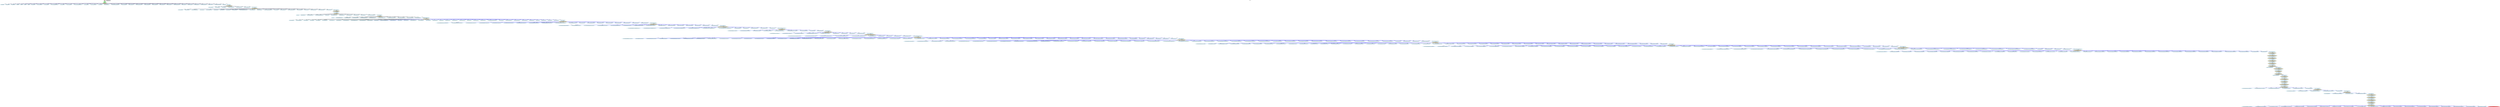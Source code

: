 digraph sessionTrack1 {
                graph [splines=true overlap=false rankdir=TB label=" Session Track #1" labelloc=t]
                node [style=filled]
                edge [style=bold]
                    "Direct Link" [color=khaki4];
"GET / HTTP/1.1" [color=green];
	"Direct Link" -> "GET / HTTP/1.1" [label="1 - 6:46:22 PM", color="#000066"];
"http://www.criticcomrade.com" [color=khaki4];
"GET / HTTP/1.1" -> "http://www.criticcomrade.com" [label="1 BACK", color="#000066", style="dashed"];
	"http://www.criticcomrade.com" -> "GET / HTTP/1.1" [label="2 - 6:46:29 PM", color="#000065"];
"GET /movies/opening/ HTTP/1.1" [color=lightblue2];
"GET / HTTP/1.1" -> "http://www.criticcomrade.com" [label="2 BACK", color="#000065", style="dashed"];
	"http://www.criticcomrade.com" -> "GET /movies/opening/ HTTP/1.1" [label="3 - 6:46:31 PM", color="#000064"];
"GET /movies/in-theaters/ HTTP/1.1" [color=lightblue2];
"GET /movies/opening/ HTTP/1.1" -> "http://www.criticcomrade.com" [label="3 BACK", color="#000064", style="dashed"];
	"http://www.criticcomrade.com" -> "GET /movies/in-theaters/ HTTP/1.1" [label="4 - 6:46:37 PM", color="#000063"];
"GET /movies/coming-up/ HTTP/1.1" [color=lightblue2];
"GET /movies/in-theaters/ HTTP/1.1" -> "http://www.criticcomrade.com" [label="4 BACK", color="#000063", style="dashed"];
	"http://www.criticcomrade.com" -> "GET /movies/coming-up/ HTTP/1.1" [label="5 - 6:46:43 PM", color="#000062"];
"GET /movies/ HTTP/1.1" [color=lightblue2];
"GET /movies/coming-up/ HTTP/1.1" -> "http://www.criticcomrade.com" [label="5 BACK", color="#000062", style="dashed"];
	"http://www.criticcomrade.com" -> "GET /movies/ HTTP/1.1" [label="6 - 6:46:47 PM", color="#000061"];
"GET /critics/ HTTP/1.1" [color=lightblue2];
"GET /movies/ HTTP/1.1" -> "http://www.criticcomrade.com" [label="6 BACK", color="#000061", style="dashed"];
	"http://www.criticcomrade.com" -> "GET /critics/ HTTP/1.1" [label="7 - 6:46:52 PM", color="#000060"];
"GET /about/ HTTP/1.1" [color=lightblue2];
"GET /critics/ HTTP/1.1" -> "http://www.criticcomrade.com" [label="7 BACK", color="#000060", style="dashed"];
	"http://www.criticcomrade.com" -> "GET /about/ HTTP/1.1" [label="8 - 6:47:00 PM", color="#00005f"];
"GET /faq/ HTTP/1.1" [color=lightblue2];
"GET /about/ HTTP/1.1" -> "http://www.criticcomrade.com" [label="8 BACK", color="#00005f", style="dashed"];
	"http://www.criticcomrade.com" -> "GET /faq/ HTTP/1.1" [label="9 - 6:47:02 PM", color="#00005e"];
"GET /users/tutorial/step-1/ HTTP/1.1" [color=lightblue2];
"GET /faq/ HTTP/1.1" -> "http://www.criticcomrade.com" [label="9 BACK", color="#00005e", style="dashed"];
	"http://www.criticcomrade.com" -> "GET /users/tutorial/step-1/ HTTP/1.1" [label="10 - 6:47:05 PM", color="#00005d"];
"GET /movies/id/2010-the-other-guys/ HTTP/1.1" [color=lightblue2];
"GET /users/tutorial/step-1/ HTTP/1.1" -> "http://www.criticcomrade.com" [label="10 BACK", color="#00005d", style="dashed"];
	"http://www.criticcomrade.com" -> "GET /movies/id/2010-the-other-guys/ HTTP/1.1" [label="11 - 6:47:09 PM", color="#00005c"];
"GET /movies/id/2010-cairo-time/ HTTP/1.1" [color=lightblue2];
"GET /movies/id/2010-the-other-guys/ HTTP/1.1" -> "http://www.criticcomrade.com" [label="11 BACK", color="#00005c", style="dashed"];
	"http://www.criticcomrade.com" -> "GET /movies/id/2010-cairo-time/ HTTP/1.1" [label="12 - 6:47:15 PM", color="#00005b"];
"GET /movies/id/2010-the-disappearance-of-alice-creed/ HTTP/1.1" [color=lightblue2];
"GET /movies/id/2010-cairo-time/ HTTP/1.1" -> "http://www.criticcomrade.com" [label="12 BACK", color="#00005b", style="dashed"];
	"http://www.criticcomrade.com" -> "GET /movies/id/2010-the-disappearance-of-alice-creed/ HTTP/1.1" [label="13 - 6:47:20 PM", color="#00005a"];
"GET /movies/id/2010-lebanon/ HTTP/1.1" [color=lightblue2];
"GET /movies/id/2010-the-disappearance-of-alice-creed/ HTTP/1.1" -> "http://www.criticcomrade.com" [label="13 BACK", color="#00005a", style="dashed"];
	"http://www.criticcomrade.com" -> "GET /movies/id/2010-lebanon/ HTTP/1.1" [label="14 - 6:47:26 PM", color="#000059"];
"GET /movies/id/2010-the-sicilian-girl/ HTTP/1.1" [color=lightblue2];
"GET /movies/id/2010-lebanon/ HTTP/1.1" -> "http://www.criticcomrade.com" [label="14 BACK", color="#000059", style="dashed"];
	"http://www.criticcomrade.com" -> "GET /movies/id/2010-the-sicilian-girl/ HTTP/1.1" [label="15 - 6:47:29 PM", color="#000058"];
"GET /movies/id/2010-the-wildest-dream-conquest-of-everest/ HTTP/1.1" [color=lightblue2];
"GET /movies/id/2010-the-sicilian-girl/ HTTP/1.1" -> "http://www.criticcomrade.com" [label="15 BACK", color="#000058", style="dashed"];
	"http://www.criticcomrade.com" -> "GET /movies/id/2010-the-wildest-dream-conquest-of-everest/ HTTP/1.1" [label="16 - 6:47:33 PM", color="#000057"];
"GET /movies/id/2010-inception/ HTTP/1.1" [color=lightblue2];
"GET /movies/id/2010-the-wildest-dream-conquest-of-everest/ HTTP/1.1" -> "http://www.criticcomrade.com" [label="16 BACK", color="#000057", style="dashed"];
	"http://www.criticcomrade.com" -> "GET /movies/id/2010-inception/ HTTP/1.1" [label="17 - 6:47:37 PM", color="#000056"];
"GET /movies/id/2010-dinner-for-schmucks/ HTTP/1.1" [color=lightblue2];
"GET /movies/id/2010-inception/ HTTP/1.1" -> "http://www.criticcomrade.com" [label="17 BACK", color="#000056", style="dashed"];
	"http://www.criticcomrade.com" -> "GET /movies/id/2010-dinner-for-schmucks/ HTTP/1.1" [label="18 - 6:47:43 PM", color="#000055"];
"GET /movies/id/2010-salt/ HTTP/1.1" [color=lightblue2];
"GET /movies/id/2010-dinner-for-schmucks/ HTTP/1.1" -> "http://www.criticcomrade.com" [label="18 BACK", color="#000055", style="dashed"];
	"http://www.criticcomrade.com" -> "GET /movies/id/2010-salt/ HTTP/1.1" [label="19 - 6:47:49 PM", color="#000054"];
"GET /movies/id/2010-despicable-me/ HTTP/1.1" [color=lightblue2];
"GET /movies/id/2010-salt/ HTTP/1.1" -> "http://www.criticcomrade.com" [label="19 BACK", color="#000054", style="dashed"];
	"http://www.criticcomrade.com" -> "GET /movies/id/2010-despicable-me/ HTTP/1.1" [label="20 - 6:47:54 PM", color="#000053"];
"GET /movies/id/2010-cats--dogs-the-revenge-of-kitty-galore/ HTTP/1.1" [color=lightblue2];
"GET /movies/id/2010-despicable-me/ HTTP/1.1" -> "http://www.criticcomrade.com" [label="20 BACK", color="#000053", style="dashed"];
	"http://www.criticcomrade.com" -> "GET /movies/id/2010-cats--dogs-the-revenge-of-kitty-galore/ HTTP/1.1" [label="21 - 6:47:58 PM", color="#000052"];
"GET /movies/id/2010-charlie-st-cloud/ HTTP/1.1" [color=lightblue2];
"GET /movies/id/2010-cats--dogs-the-revenge-of-kitty-galore/ HTTP/1.1" -> "http://www.criticcomrade.com" [label="21 BACK", color="#000052", style="dashed"];
	"http://www.criticcomrade.com" -> "GET /movies/id/2010-charlie-st-cloud/ HTTP/1.1" [label="22 - 6:48:02 PM", color="#000051"];
"GET /movies/id/2010-eat-pray-love/ HTTP/1.1" [color=lightblue2];
"GET /movies/id/2010-charlie-st-cloud/ HTTP/1.1" -> "http://www.criticcomrade.com" [label="22 BACK", color="#000051", style="dashed"];
	"http://www.criticcomrade.com" -> "GET /movies/id/2010-eat-pray-love/ HTTP/1.1" [label="23 - 6:48:06 PM", color="#000050"];
"GET /movies/id/2010-scott-pilgrim-vs-the-world/ HTTP/1.1" [color=lightblue2];
"GET /movies/id/2010-eat-pray-love/ HTTP/1.1" -> "http://www.criticcomrade.com" [label="23 BACK", color="#000050", style="dashed"];
	"http://www.criticcomrade.com" -> "GET /movies/id/2010-scott-pilgrim-vs-the-world/ HTTP/1.1" [label="24 - 6:48:12 PM", color="#00004f"];
"GET /movies/id/2010-tales-from-earthsea/ HTTP/1.1" [color=lightblue2];
"GET /movies/id/2010-scott-pilgrim-vs-the-world/ HTTP/1.1" -> "http://www.criticcomrade.com" [label="24 BACK", color="#00004f", style="dashed"];
	"http://www.criticcomrade.com" -> "GET /movies/id/2010-tales-from-earthsea/ HTTP/1.1" [label="25 - 6:48:16 PM", color="#00004e"];
"GET /movies/id/2010-the-expendables/ HTTP/1.1" [color=lightblue2];
"GET /movies/id/2010-tales-from-earthsea/ HTTP/1.1" -> "http://www.criticcomrade.com" [label="25 BACK", color="#00004e", style="dashed"];
	"http://www.criticcomrade.com" -> "GET /movies/id/2010-the-expendables/ HTTP/1.1" [label="26 - 6:48:20 PM", color="#00004d"];
"GET /movies/id/2010-vampires-suck/ HTTP/1.1" [color=lightblue2];
"GET /movies/id/2010-the-expendables/ HTTP/1.1" -> "http://www.criticcomrade.com" [label="26 BACK", color="#00004d", style="dashed"];
	"http://www.criticcomrade.com" -> "GET /movies/id/2010-vampires-suck/ HTTP/1.1" [label="27 - 6:48:24 PM", color="#00004c"];
"GET /movies/id/2010-lottery-ticket/ HTTP/1.1" [color=lightblue2];
"GET /movies/id/2010-vampires-suck/ HTTP/1.1" -> "http://www.criticcomrade.com" [label="27 BACK", color="#00004c", style="dashed"];
	"http://www.criticcomrade.com" -> "GET /movies/id/2010-lottery-ticket/ HTTP/1.1" [label="28 - 6:48:30 PM", color="#00004b"];
"GET /movies/id/2010-nanny-mcphee-returns/ HTTP/1.1" [color=lightblue2];
"GET /movies/id/2010-lottery-ticket/ HTTP/1.1" -> "http://www.criticcomrade.com" [label="28 BACK", color="#00004b", style="dashed"];
	"http://www.criticcomrade.com" -> "GET /movies/id/2010-nanny-mcphee-returns/ HTTP/1.1" [label="29 - 6:48:37 PM", color="#00004a"];
"GET /movies/id/2010-takers/ HTTP/1.1" [color=lightblue2];
"GET /movies/id/2010-nanny-mcphee-returns/ HTTP/1.1" -> "http://www.criticcomrade.com" [label="29 BACK", color="#00004a", style="dashed"];
	"http://www.criticcomrade.com" -> "GET /movies/id/2010-takers/ HTTP/1.1" [label="30 - 6:48:43 PM", color="#000049"];
"GET /movies/id/2010-the-switch/ HTTP/1.1" [color=lightblue2];
"GET /movies/id/2010-takers/ HTTP/1.1" -> "http://www.criticcomrade.com" [label="30 BACK", color="#000049", style="dashed"];
	"http://www.criticcomrade.com" -> "GET /movies/id/2010-the-switch/ HTTP/1.1" [label="31 - 6:48:48 PM", color="#000048"];
"GET /movies/id/2010-piranha-3d/ HTTP/1.1" [color=lightblue2];
"GET /movies/id/2010-the-switch/ HTTP/1.1" -> "http://www.criticcomrade.com" [label="31 BACK", color="#000048", style="dashed"];
	"http://www.criticcomrade.com" -> "GET /movies/id/2010-piranha-3d/ HTTP/1.1" [label="32 - 6:48:54 PM", color="#000047"];
"GET /movies/id/2010-the-last-exorcism/ HTTP/1.1" [color=lightblue2];
"GET /movies/id/2010-piranha-3d/ HTTP/1.1" -> "http://www.criticcomrade.com" [label="32 BACK", color="#000047", style="dashed"];
	"http://www.criticcomrade.com" -> "GET /movies/id/2010-the-last-exorcism/ HTTP/1.1" [label="33 - 6:49:00 PM", color="#000046"];
"GET /movies/id/2010-machete/ HTTP/1.1" [color=lightblue2];
"GET /movies/id/2010-the-last-exorcism/ HTTP/1.1" -> "http://www.criticcomrade.com" [label="33 BACK", color="#000046", style="dashed"];
	"http://www.criticcomrade.com" -> "GET /movies/id/2010-machete/ HTTP/1.1" [label="34 - 6:49:05 PM", color="#000045"];
"GET /movies/id/2010-the-adjustment-bureau/ HTTP/1.1" [color=lightblue2];
"GET /movies/id/2010-machete/ HTTP/1.1" -> "http://www.criticcomrade.com" [label="34 BACK", color="#000045", style="dashed"];
	"http://www.criticcomrade.com" -> "GET /movies/id/2010-the-adjustment-bureau/ HTTP/1.1" [label="35 - 6:49:11 PM", color="#000044"];
"GET /users/login/ HTTP/1.1" [color=lightblue2];
"GET /movies/id/2010-the-adjustment-bureau/ HTTP/1.1" -> "http://www.criticcomrade.com" [label="35 BACK", color="#000044", style="dashed"];
	"http://www.criticcomrade.com" -> "GET /users/login/ HTTP/1.1" [label="36 - 6:49:19 PM", color="#000043"];
"GET /users/new-user/ HTTP/1.1" [color=lightblue2];
"GET /users/login/ HTTP/1.1" -> "http://www.criticcomrade.com" [label="36 BACK", color="#000043", style="dashed"];
	"http://www.criticcomrade.com" -> "GET /users/new-user/ HTTP/1.1" [label="37 - 6:49:22 PM", color="#000042"];
"http://www.criticcomrade.com/movies/opening/" [color=khaki4];
"GET /movies/id/2010-step-up-3d/ HTTP/1.1" [color=lightblue2];
"GET /users/new-user/ HTTP/1.1" -> "http://www.criticcomrade.com/movies/opening/" [label="37 BACK", color="#000042", style="dashed"];
	"http://www.criticcomrade.com/movies/opening/" -> "GET /movies/id/2010-step-up-3d/ HTTP/1.1" [label="38 - 6:49:25 PM", color="#000041"];
"GET /movies/id/2010-middle-men/ HTTP/1.1" [color=lightblue2];
"GET /movies/id/2010-step-up-3d/ HTTP/1.1" -> "http://www.criticcomrade.com/movies/opening/" [label="38 BACK", color="#000041", style="dashed"];
	"http://www.criticcomrade.com/movies/opening/" -> "GET /movies/id/2010-middle-men/ HTTP/1.1" [label="39 - 6:49:30 PM", color="#000040"];
"GET /movies/id/2010-flipped/ HTTP/1.1" [color=lightblue2];
"GET /movies/id/2010-middle-men/ HTTP/1.1" -> "http://www.criticcomrade.com/movies/opening/" [label="39 BACK", color="#000040", style="dashed"];
	"http://www.criticcomrade.com/movies/opening/" -> "GET /movies/id/2010-flipped/ HTTP/1.1" [label="40 - 6:49:36 PM", color="#00003f"];
"GET /movies/id/2010-thru-the-moebius-strip/ HTTP/1.1" [color=lightblue2];
"GET /movies/id/2010-flipped/ HTTP/1.1" -> "http://www.criticcomrade.com/movies/opening/" [label="40 BACK", color="#00003f", style="dashed"];
	"http://www.criticcomrade.com/movies/opening/" -> "GET /movies/id/2010-thru-the-moebius-strip/ HTTP/1.1" [label="41 - 6:49:41 PM", color="#00003e"];
"GET /movies/id/2010-the-oxford-murders/ HTTP/1.1" [color=lightblue2];
"GET /movies/id/2010-thru-the-moebius-strip/ HTTP/1.1" -> "http://www.criticcomrade.com/movies/opening/" [label="41 BACK", color="#00003e", style="dashed"];
	"http://www.criticcomrade.com/movies/opening/" -> "GET /movies/id/2010-the-oxford-murders/ HTTP/1.1" [label="42 - 6:49:47 PM", color="#00003d"];
"GET /movies/id/2010-the-parking-lot-movie/ HTTP/1.1" [color=lightblue2];
"GET /movies/id/2010-the-oxford-murders/ HTTP/1.1" -> "http://www.criticcomrade.com/movies/opening/" [label="42 BACK", color="#00003d", style="dashed"];
	"http://www.criticcomrade.com/movies/opening/" -> "GET /movies/id/2010-the-parking-lot-movie/ HTTP/1.1" [label="43 - 6:49:52 PM", color="#00003c"];
"GET /movies/id/2010-chain-letter/ HTTP/1.1" [color=lightblue2];
"GET /movies/id/2010-the-parking-lot-movie/ HTTP/1.1" -> "http://www.criticcomrade.com/movies/opening/" [label="43 BACK", color="#00003c", style="dashed"];
	"http://www.criticcomrade.com/movies/opening/" -> "GET /movies/id/2010-chain-letter/ HTTP/1.1" [label="44 - 6:49:57 PM", color="#00003b"];
"http://www.criticcomrade.com/movies/in-theaters/" [color=khaki4];
"GET /movies/id/2010-toy-story-3/ HTTP/1.1" [color=lightblue2];
"GET /movies/id/2010-chain-letter/ HTTP/1.1" -> "http://www.criticcomrade.com/movies/in-theaters/" [label="44 BACK", color="#00003b", style="dashed"];
	"http://www.criticcomrade.com/movies/in-theaters/" -> "GET /movies/id/2010-toy-story-3/ HTTP/1.1" [label="45 - 6:50:03 PM", color="#00003a"];
"GET /movies/id/2010-grown-ups/ HTTP/1.1" [color=lightblue2];
"GET /movies/id/2010-toy-story-3/ HTTP/1.1" -> "http://www.criticcomrade.com/movies/in-theaters/" [label="45 BACK", color="#00003a", style="dashed"];
	"http://www.criticcomrade.com/movies/in-theaters/" -> "GET /movies/id/2010-grown-ups/ HTTP/1.1" [label="46 - 6:50:08 PM", color="#000039"];
"GET /movies/id/2010-the-sorcerers-apprentice/ HTTP/1.1" [color=lightblue2];
"GET /movies/id/2010-grown-ups/ HTTP/1.1" -> "http://www.criticcomrade.com/movies/in-theaters/" [label="46 BACK", color="#000039", style="dashed"];
	"http://www.criticcomrade.com/movies/in-theaters/" -> "GET /movies/id/2010-the-sorcerers-apprentice/ HTTP/1.1" [label="47 - 6:50:14 PM", color="#000038"];
"GET /movies/id/2010-eclipse/ HTTP/1.1" [color=lightblue2];
"GET /movies/id/2010-the-sorcerers-apprentice/ HTTP/1.1" -> "http://www.criticcomrade.com/movies/in-theaters/" [label="47 BACK", color="#000038", style="dashed"];
	"http://www.criticcomrade.com/movies/in-theaters/" -> "GET /movies/id/2010-eclipse/ HTTP/1.1" [label="48 - 6:50:19 PM", color="#000037"];
"GET /movies/id/2010-ramona-and-beezus/ HTTP/1.1" [color=lightblue2];
"GET /movies/id/2010-eclipse/ HTTP/1.1" -> "http://www.criticcomrade.com/movies/in-theaters/" [label="48 BACK", color="#000037", style="dashed"];
	"http://www.criticcomrade.com/movies/in-theaters/" -> "GET /movies/id/2010-ramona-and-beezus/ HTTP/1.1" [label="49 - 6:50:25 PM", color="#000036"];
"GET /movies/id/2010-get-low/ HTTP/1.1" [color=lightblue2];
"GET /movies/id/2010-ramona-and-beezus/ HTTP/1.1" -> "http://www.criticcomrade.com/movies/in-theaters/" [label="49 BACK", color="#000036", style="dashed"];
	"http://www.criticcomrade.com/movies/in-theaters/" -> "GET /movies/id/2010-get-low/ HTTP/1.1" [label="50 - 6:50:30 PM", color="#000035"];
"GET /movies/id/2010-farewell/ HTTP/1.1" [color=lightblue2];
"GET /movies/id/2010-get-low/ HTTP/1.1" -> "http://www.criticcomrade.com/movies/in-theaters/" [label="50 BACK", color="#000035", style="dashed"];
	"http://www.criticcomrade.com/movies/in-theaters/" -> "GET /movies/id/2010-farewell/ HTTP/1.1" [label="51 - 6:50:36 PM", color="#000034"];
"GET /movies/id/2010-kisses/ HTTP/1.1" [color=lightblue2];
"GET /movies/id/2010-farewell/ HTTP/1.1" -> "http://www.criticcomrade.com/movies/in-theaters/" [label="51 BACK", color="#000034", style="dashed"];
	"http://www.criticcomrade.com/movies/in-theaters/" -> "GET /movies/id/2010-kisses/ HTTP/1.1" [label="52 - 6:50:42 PM", color="#000033"];
"GET /movies/id/2010-spoken-word/ HTTP/1.1" [color=lightblue2];
"GET /movies/id/2010-kisses/ HTTP/1.1" -> "http://www.criticcomrade.com/movies/in-theaters/" [label="52 BACK", color="#000033", style="dashed"];
	"http://www.criticcomrade.com/movies/in-theaters/" -> "GET /movies/id/2010-spoken-word/ HTTP/1.1" [label="53 - 6:50:47 PM", color="#000032"];
"GET /movies/id/2010-hugh-hefner-playboy-activist-and-rebel/ HTTP/1.1" [color=lightblue2];
"GET /movies/id/2010-spoken-word/ HTTP/1.1" -> "http://www.criticcomrade.com/movies/in-theaters/" [label="53 BACK", color="#000032", style="dashed"];
	"http://www.criticcomrade.com/movies/in-theaters/" -> "GET /movies/id/2010-hugh-hefner-playboy-activist-and-rebel/ HTTP/1.1" [label="54 - 6:50:52 PM", color="#000031"];
"GET /movies/id/2010-smash-his-camera/ HTTP/1.1" [color=lightblue2];
"GET /movies/id/2010-hugh-hefner-playboy-activist-and-rebel/ HTTP/1.1" -> "http://www.criticcomrade.com/movies/in-theaters/" [label="54 BACK", color="#000031", style="dashed"];
	"http://www.criticcomrade.com/movies/in-theaters/" -> "GET /movies/id/2010-smash-his-camera/ HTTP/1.1" [label="55 - 6:50:57 PM", color="#000030"];
"GET /movies/id/2010-the-dry-land/ HTTP/1.1" [color=lightblue2];
"GET /movies/id/2010-smash-his-camera/ HTTP/1.1" -> "http://www.criticcomrade.com/movies/in-theaters/" [label="55 BACK", color="#000030", style="dashed"];
	"http://www.criticcomrade.com/movies/in-theaters/" -> "GET /movies/id/2010-the-dry-land/ HTTP/1.1" [label="56 - 6:51:02 PM", color="#00002f"];
"GET /movies/id/2010-jeanmichel-basquiat-the-radiant-child/ HTTP/1.1" [color=lightblue2];
"GET /movies/id/2010-the-dry-land/ HTTP/1.1" -> "http://www.criticcomrade.com/movies/in-theaters/" [label="56 BACK", color="#00002f", style="dashed"];
	"http://www.criticcomrade.com/movies/in-theaters/" -> "GET /movies/id/2010-jeanmichel-basquiat-the-radiant-child/ HTTP/1.1" [label="57 - 6:51:07 PM", color="#00002e"];
"GET /movies/id/2010-alamar/ HTTP/1.1" [color=lightblue2];
"GET /movies/id/2010-jeanmichel-basquiat-the-radiant-child/ HTTP/1.1" -> "http://www.criticcomrade.com/movies/in-theaters/" [label="57 BACK", color="#00002e", style="dashed"];
	"http://www.criticcomrade.com/movies/in-theaters/" -> "GET /movies/id/2010-alamar/ HTTP/1.1" [label="58 - 6:51:13 PM", color="#00002d"];
"GET /movies/id/2010-who-killed-nancy/ HTTP/1.1" [color=lightblue2];
"GET /movies/id/2010-alamar/ HTTP/1.1" -> "http://www.criticcomrade.com/movies/in-theaters/" [label="58 BACK", color="#00002d", style="dashed"];
	"http://www.criticcomrade.com/movies/in-theaters/" -> "GET /movies/id/2010-who-killed-nancy/ HTTP/1.1" [label="59 - 6:51:18 PM", color="#00002c"];
"GET /movies/id/2010-mugabe-and-the-white-african/ HTTP/1.1" [color=lightblue2];
"GET /movies/id/2010-who-killed-nancy/ HTTP/1.1" -> "http://www.criticcomrade.com/movies/in-theaters/" [label="59 BACK", color="#00002c", style="dashed"];
	"http://www.criticcomrade.com/movies/in-theaters/" -> "GET /movies/id/2010-mugabe-and-the-white-african/ HTTP/1.1" [label="60 - 6:51:24 PM", color="#00002b"];
"GET /movies/id/2010-standing-ovation/ HTTP/1.1" [color=lightblue2];
"GET /movies/id/2010-mugabe-and-the-white-african/ HTTP/1.1" -> "http://www.criticcomrade.com/movies/in-theaters/" [label="60 BACK", color="#00002b", style="dashed"];
	"http://www.criticcomrade.com/movies/in-theaters/" -> "GET /movies/id/2010-standing-ovation/ HTTP/1.1" [label="61 - 6:51:30 PM", color="#00002a"];
"GET /movies/id/2010-tirador/ HTTP/1.1" [color=lightblue2];
"GET /movies/id/2010-standing-ovation/ HTTP/1.1" -> "http://www.criticcomrade.com/movies/in-theaters/" [label="61 BACK", color="#00002a", style="dashed"];
	"http://www.criticcomrade.com/movies/in-theaters/" -> "GET /movies/id/2010-tirador/ HTTP/1.1" [label="62 - 6:51:35 PM", color="#000029"];
"GET /movies/id/2010-to-age-or-not-to-age/ HTTP/1.1" [color=lightblue2];
"GET /movies/id/2010-tirador/ HTTP/1.1" -> "http://www.criticcomrade.com/movies/in-theaters/" [label="62 BACK", color="#000029", style="dashed"];
	"http://www.criticcomrade.com/movies/in-theaters/" -> "GET /movies/id/2010-to-age-or-not-to-age/ HTTP/1.1" [label="63 - 6:51:41 PM", color="#000028"];
"GET /movies/id/2010-audrey-the-trainwreck/ HTTP/1.1" [color=lightblue2];
"GET /movies/id/2010-to-age-or-not-to-age/ HTTP/1.1" -> "http://www.criticcomrade.com/movies/in-theaters/" [label="63 BACK", color="#000028", style="dashed"];
	"http://www.criticcomrade.com/movies/in-theaters/" -> "GET /movies/id/2010-audrey-the-trainwreck/ HTTP/1.1" [label="64 - 6:51:46 PM", color="#000027"];
"GET /movies/id/2010-the-wild-hunt/ HTTP/1.1" [color=lightblue2];
"GET /movies/id/2010-audrey-the-trainwreck/ HTTP/1.1" -> "http://www.criticcomrade.com/movies/in-theaters/" [label="64 BACK", color="#000027", style="dashed"];
	"http://www.criticcomrade.com/movies/in-theaters/" -> "GET /movies/id/2010-the-wild-hunt/ HTTP/1.1" [label="65 - 6:51:51 PM", color="#000026"];
"GET /movies/id/2010-the-contenders/ HTTP/1.1" [color=lightblue2];
"GET /movies/id/2010-the-wild-hunt/ HTTP/1.1" -> "http://www.criticcomrade.com/movies/in-theaters/" [label="65 BACK", color="#000026", style="dashed"];
	"http://www.criticcomrade.com/movies/in-theaters/" -> "GET /movies/id/2010-the-contenders/ HTTP/1.1" [label="66 - 6:51:57 PM", color="#000025"];
"http://www.criticcomrade.com/movies/coming-up/" [color=khaki4];
"GET /movies/coming-up/parentalguide HTTP/1.1" [color=lightblue2];
"GET /movies/id/2010-the-contenders/ HTTP/1.1" -> "http://www.criticcomrade.com/movies/coming-up/" [label="66 BACK", color="#000025", style="dashed"];
	"http://www.criticcomrade.com/movies/coming-up/" -> "GET /movies/coming-up/parentalguide HTTP/1.1" [label="67 - 6:52:02 PM", color="#000024"];
"http://www.criticcomrade.com/movies/" [color=khaki4];
"GET /movies/id/ HTTP/1.1" [color=lightblue2];
"GET /movies/coming-up/parentalguide HTTP/1.1" -> "http://www.criticcomrade.com/movies/" [label="67 BACK", color="#000024", style="dashed"];
	"http://www.criticcomrade.com/movies/" -> "GET /movies/id/ HTTP/1.1" [label="68 - 6:52:05 PM", color="#000023"];
"GET /movies/id/2009-star-trek/ HTTP/1.1" [color=lightblue2];
"GET /movies/id/ HTTP/1.1" -> "http://www.criticcomrade.com/movies/" [label="68 BACK", color="#000023", style="dashed"];
	"http://www.criticcomrade.com/movies/" -> "GET /movies/id/2009-star-trek/ HTTP/1.1" [label="69 - 6:52:09 PM", color="#000022"];
"GET /movies/id/2009-terminator-salvation/ HTTP/1.1" [color=lightblue2];
"GET /movies/id/2009-star-trek/ HTTP/1.1" -> "http://www.criticcomrade.com/movies/" [label="69 BACK", color="#000022", style="dashed"];
	"http://www.criticcomrade.com/movies/" -> "GET /movies/id/2009-terminator-salvation/ HTTP/1.1" [label="70 - 6:52:15 PM", color="#000021"];
"GET /movies/id/2009-harry-potter-and-the-halfblood-prince/ HTTP/1.1" [color=lightblue2];
"GET /movies/id/2009-terminator-salvation/ HTTP/1.1" -> "http://www.criticcomrade.com/movies/" [label="70 BACK", color="#000021", style="dashed"];
	"http://www.criticcomrade.com/movies/" -> "GET /movies/id/2009-harry-potter-and-the-halfblood-prince/ HTTP/1.1" [label="71 - 6:52:21 PM", color="#000020"];
"GET /movies/id/2009-up/ HTTP/1.1" [color=lightblue2];
"GET /movies/id/2009-harry-potter-and-the-halfblood-prince/ HTTP/1.1" -> "http://www.criticcomrade.com/movies/" [label="71 BACK", color="#000020", style="dashed"];
	"http://www.criticcomrade.com/movies/" -> "GET /movies/id/2009-up/ HTTP/1.1" [label="72 - 6:52:27 PM", color="#00001f"];
"GET /movies/id/2009-xmen-origins-wolverine/ HTTP/1.1" [color=lightblue2];
"GET /movies/id/2009-up/ HTTP/1.1" -> "http://www.criticcomrade.com/movies/" [label="72 BACK", color="#00001f", style="dashed"];
	"http://www.criticcomrade.com/movies/" -> "GET /movies/id/2009-xmen-origins-wolverine/ HTTP/1.1" [label="73 - 6:52:32 PM", color="#00001e"];
"GET /movies/id/2009-angels--demons/ HTTP/1.1" [color=lightblue2];
"GET /movies/id/2009-xmen-origins-wolverine/ HTTP/1.1" -> "http://www.criticcomrade.com/movies/" [label="73 BACK", color="#00001e", style="dashed"];
	"http://www.criticcomrade.com/movies/" -> "GET /movies/id/2009-angels--demons/ HTTP/1.1" [label="74 - 6:52:52 PM", color="#00001d"];
"GET /movies/id/2008-the-dark-knight/ HTTP/1.1" [color=lightblue2];
"GET /movies/id/2009-angels--demons/ HTTP/1.1" -> "http://www.criticcomrade.com/movies/" [label="74 BACK", color="#00001d", style="dashed"];
	"http://www.criticcomrade.com/movies/" -> "GET /movies/id/2008-the-dark-knight/ HTTP/1.1" [label="75 - 6:52:59 PM", color="#00001c"];
"GET /movies/id/2009-public-enemies/ HTTP/1.1" [color=lightblue2];
"GET /movies/id/2008-the-dark-knight/ HTTP/1.1" -> "http://www.criticcomrade.com/movies/" [label="75 BACK", color="#00001c", style="dashed"];
	"http://www.criticcomrade.com/movies/" -> "GET /movies/id/2009-public-enemies/ HTTP/1.1" [label="76 - 6:53:05 PM", color="#00001b"];
"GET /movies/id/2009-watchmen/ HTTP/1.1" [color=lightblue2];
"GET /movies/id/2009-public-enemies/ HTTP/1.1" -> "http://www.criticcomrade.com/movies/" [label="76 BACK", color="#00001b", style="dashed"];
	"http://www.criticcomrade.com/movies/" -> "GET /movies/id/2009-watchmen/ HTTP/1.1" [label="77 - 6:53:11 PM", color="#00001a"];
"GET /movies/id/2009-transformers-revenge-of-the-fallen/ HTTP/1.1" [color=lightblue2];
"GET /movies/id/2009-watchmen/ HTTP/1.1" -> "http://www.criticcomrade.com/movies/" [label="77 BACK", color="#00001a", style="dashed"];
	"http://www.criticcomrade.com/movies/" -> "GET /movies/id/2009-transformers-revenge-of-the-fallen/ HTTP/1.1" [label="78 - 6:53:16 PM", color="#000019"];
"GET /movies/id/2008-frostnixon/ HTTP/1.1" [color=lightblue2];
"GET /movies/id/2009-transformers-revenge-of-the-fallen/ HTTP/1.1" -> "http://www.criticcomrade.com/movies/" [label="78 BACK", color="#000019", style="dashed"];
	"http://www.criticcomrade.com/movies/" -> "GET /movies/id/2008-frostnixon/ HTTP/1.1" [label="79 - 6:53:22 PM", color="#000018"];
"http://www.criticcomrade.com/critics/" [color=khaki4];
"GET /critics/id/ HTTP/1.1" [color=lightblue2];
"GET /movies/id/2008-frostnixon/ HTTP/1.1" -> "http://www.criticcomrade.com/critics/" [label="79 BACK", color="#000018", style="dashed"];
	"http://www.criticcomrade.com/critics/" -> "GET /critics/id/ HTTP/1.1" [label="80 - 6:53:28 PM", color="#000017"];
"GET /critics/id/roger-ebert-at-chicago-suntimes/ HTTP/1.1" [color=lightblue2];
"GET /critics/id/ HTTP/1.1" -> "http://www.criticcomrade.com/critics/" [label="80 BACK", color="#000017", style="dashed"];
	"http://www.criticcomrade.com/critics/" -> "GET /critics/id/roger-ebert-at-chicago-suntimes/ HTTP/1.1" [label="81 - 6:53:32 PM", color="#000016"];
"GET /critics/id/claudia-puig-at-usa-today/ HTTP/1.1" [color=lightblue2];
"GET /critics/id/roger-ebert-at-chicago-suntimes/ HTTP/1.1" -> "http://www.criticcomrade.com/critics/" [label="81 BACK", color="#000016", style="dashed"];
	"http://www.criticcomrade.com/critics/" -> "GET /critics/id/claudia-puig-at-usa-today/ HTTP/1.1" [label="82 - 6:53:43 PM", color="#000015"];
"GET /critics/id/avi-offer-at-nyc-movie-guru/ HTTP/1.1" [color=lightblue2];
"GET /critics/id/claudia-puig-at-usa-today/ HTTP/1.1" -> "http://www.criticcomrade.com/critics/" [label="82 BACK", color="#000015", style="dashed"];
	"http://www.criticcomrade.com/critics/" -> "GET /critics/id/avi-offer-at-nyc-movie-guru/ HTTP/1.1" [label="83 - 6:53:54 PM", color="#000014"];
"GET /critics/id/michael-phillips-at-chicago-tribune/ HTTP/1.1" [color=lightblue2];
"GET /critics/id/avi-offer-at-nyc-movie-guru/ HTTP/1.1" -> "http://www.criticcomrade.com/critics/" [label="83 BACK", color="#000014", style="dashed"];
	"http://www.criticcomrade.com/critics/" -> "GET /critics/id/michael-phillips-at-chicago-tribune/ HTTP/1.1" [label="84 - 6:54:01 PM", color="#000013"];
"GET /critics/id/james-berardinelli-at-reelviews/ HTTP/1.1" [color=lightblue2];
"GET /critics/id/michael-phillips-at-chicago-tribune/ HTTP/1.1" -> "http://www.criticcomrade.com/critics/" [label="84 BACK", color="#000013", style="dashed"];
	"http://www.criticcomrade.com/critics/" -> "GET /critics/id/james-berardinelli-at-reelviews/ HTTP/1.1" [label="85 - 6:54:10 PM", color="#000012"];
"GET /critics/id/peter-rainer-at-christian-science-monitor/ HTTP/1.1" [color=lightblue2];
"GET /critics/id/james-berardinelli-at-reelviews/ HTTP/1.1" -> "http://www.criticcomrade.com/critics/" [label="85 BACK", color="#000012", style="dashed"];
	"http://www.criticcomrade.com/critics/" -> "GET /critics/id/peter-rainer-at-christian-science-monitor/ HTTP/1.1" [label="86 - 6:54:19 PM", color="#000011"];
"GET /critics/id/elizabeth-weitzman-at-new-york-daily-news/ HTTP/1.1" [color=lightblue2];
"GET /critics/id/peter-rainer-at-christian-science-monitor/ HTTP/1.1" -> "http://www.criticcomrade.com/critics/" [label="86 BACK", color="#000011", style="dashed"];
	"http://www.criticcomrade.com/critics/" -> "GET /critics/id/elizabeth-weitzman-at-new-york-daily-news/ HTTP/1.1" [label="87 - 6:54:28 PM", color="#000010"];
"GET /critics/id/joe-neumaier-at-new-york-daily-news/ HTTP/1.1" [color=lightblue2];
"GET /critics/id/elizabeth-weitzman-at-new-york-daily-news/ HTTP/1.1" -> "http://www.criticcomrade.com/critics/" [label="87 BACK", color="#000010", style="dashed"];
	"http://www.criticcomrade.com/critics/" -> "GET /critics/id/joe-neumaier-at-new-york-daily-news/ HTTP/1.1" [label="88 - 6:54:38 PM", color="#00000f"];
"GET /critics/id/peter-travers-at-rolling-stone/ HTTP/1.1" [color=lightblue2];
"GET /critics/id/joe-neumaier-at-new-york-daily-news/ HTTP/1.1" -> "http://www.criticcomrade.com/critics/" [label="88 BACK", color="#00000f", style="dashed"];
	"http://www.criticcomrade.com/critics/" -> "GET /critics/id/peter-travers-at-rolling-stone/ HTTP/1.1" [label="89 - 6:54:48 PM", color="#00000e"];
"GET /critics/id/ty-burr-at-boston-globe/ HTTP/1.1" [color=lightblue2];
"GET /critics/id/peter-travers-at-rolling-stone/ HTTP/1.1" -> "http://www.criticcomrade.com/critics/" [label="89 BACK", color="#00000e", style="dashed"];
	"http://www.criticcomrade.com/critics/" -> "GET /critics/id/ty-burr-at-boston-globe/ HTTP/1.1" [label="90 - 6:54:56 PM", color="#00000d"];
"GET /critics/id/ty-burr-at-boston-globe/ HTTP/1.1" -> "http://www.criticcomrade.com/critics/" [label="90 BACK", color="#00000d", style="dashed"];
	"http://www.criticcomrade.com/critics/" -> "GET /critics/id/ty-burr-at-boston-globe/ HTTP/1.1" [label="91 - 6:55:17 PM", color="#00000c"];
"GET /critics/id/harvey-s-karten-at-compuserve/ HTTP/1.1" [color=lightblue2];
"GET /critics/id/ty-burr-at-boston-globe/ HTTP/1.1" -> "http://www.criticcomrade.com/critics/" [label="91 BACK", color="#00000c", style="dashed"];
	"http://www.criticcomrade.com/critics/" -> "GET /critics/id/harvey-s-karten-at-compuserve/ HTTP/1.1" [label="92 - 6:55:23 PM", color="#00000b"];
"http://www.criticcomrade.com/users/tutorial/step-1/" [color=khaki4];
"GET /movies/id/2008-gran-torino/ HTTP/1.1" [color=lightblue2];
"GET /critics/id/harvey-s-karten-at-compuserve/ HTTP/1.1" -> "http://www.criticcomrade.com/users/tutorial/step-1/" [label="92 BACK", color="#00000b", style="dashed"];
	"http://www.criticcomrade.com/users/tutorial/step-1/" -> "GET /movies/id/2008-gran-torino/ HTTP/1.1" [label="93 - 6:55:29 PM", color="#00000a"];
"GET /movies/id/2009-monsters-vs-aliens/ HTTP/1.1" [color=lightblue2];
"GET /movies/id/2008-gran-torino/ HTTP/1.1" -> "http://www.criticcomrade.com/users/tutorial/step-1/" [label="93 BACK", color="#00000a", style="dashed"];
	"http://www.criticcomrade.com/users/tutorial/step-1/" -> "GET /movies/id/2009-monsters-vs-aliens/ HTTP/1.1" [label="94 - 6:55:34 PM", color="#000009"];
"GET /movies/id/2009-district-9/ HTTP/1.1" [color=lightblue2];
"GET /movies/id/2009-monsters-vs-aliens/ HTTP/1.1" -> "http://www.criticcomrade.com/users/tutorial/step-1/" [label="94 BACK", color="#000009", style="dashed"];
	"http://www.criticcomrade.com/users/tutorial/step-1/" -> "GET /movies/id/2009-district-9/ HTTP/1.1" [label="95 - 6:55:40 PM", color="#000008"];
"GET /movies/id/2009-bruno/ HTTP/1.1" [color=lightblue2];
"GET /movies/id/2009-district-9/ HTTP/1.1" -> "http://www.criticcomrade.com/users/tutorial/step-1/" [label="95 BACK", color="#000008", style="dashed"];
	"http://www.criticcomrade.com/users/tutorial/step-1/" -> "GET /movies/id/2009-bruno/ HTTP/1.1" [label="96 - 6:55:46 PM", color="#000007"];
"GET /movies/id/2009-coraline/ HTTP/1.1" [color=lightblue2];
"GET /movies/id/2009-bruno/ HTTP/1.1" -> "http://www.criticcomrade.com/users/tutorial/step-1/" [label="96 BACK", color="#000007", style="dashed"];
	"http://www.criticcomrade.com/users/tutorial/step-1/" -> "GET /movies/id/2009-coraline/ HTTP/1.1" [label="97 - 6:55:52 PM", color="#000006"];
"GET /movies/id/2009-drag-me-to-hell/ HTTP/1.1" [color=lightblue2];
"GET /movies/id/2009-coraline/ HTTP/1.1" -> "http://www.criticcomrade.com/users/tutorial/step-1/" [label="97 BACK", color="#000006", style="dashed"];
	"http://www.criticcomrade.com/users/tutorial/step-1/" -> "GET /movies/id/2009-drag-me-to-hell/ HTTP/1.1" [label="98 - 6:55:57 PM", color="#000005"];
"GET /movies/id/2009-the-hangover/ HTTP/1.1" [color=lightblue2];
"GET /movies/id/2009-drag-me-to-hell/ HTTP/1.1" -> "http://www.criticcomrade.com/users/tutorial/step-1/" [label="98 BACK", color="#000005", style="dashed"];
	"http://www.criticcomrade.com/users/tutorial/step-1/" -> "GET /movies/id/2009-the-hangover/ HTTP/1.1" [label="99 - 6:56:03 PM", color="#000004"];
"GET /movies/id/2009-state-of-play/ HTTP/1.1" [color=lightblue2];
"GET /movies/id/2009-the-hangover/ HTTP/1.1" -> "http://www.criticcomrade.com/users/tutorial/step-1/" [label="99 BACK", color="#000004", style="dashed"];
	"http://www.criticcomrade.com/users/tutorial/step-1/" -> "GET /movies/id/2009-state-of-play/ HTTP/1.1" [label="100 - 6:56:09 PM", color="#000003"];
"GET /movies/id/2008-quantum-of-solace/ HTTP/1.1" [color=lightblue2];
"GET /movies/id/2009-state-of-play/ HTTP/1.1" -> "http://www.criticcomrade.com/users/tutorial/step-1/" [label="100 BACK", color="#000003", style="dashed"];
	"http://www.criticcomrade.com/users/tutorial/step-1/" -> "GET /movies/id/2008-quantum-of-solace/ HTTP/1.1" [label="101 - 6:56:15 PM", color="#000002"];
"GET /movies/id/2009-the-taking-of-pelham-1-2-3/ HTTP/1.1" [color=lightblue2];
"GET /movies/id/2008-quantum-of-solace/ HTTP/1.1" -> "http://www.criticcomrade.com/users/tutorial/step-1/" [label="101 BACK", color="#000002", style="dashed"];
	"http://www.criticcomrade.com/users/tutorial/step-1/" -> "GET /movies/id/2009-the-taking-of-pelham-1-2-3/ HTTP/1.1" [label="102 - 6:56:20 PM", color="#000001"];
"GET /movies/id/2009-500-days-of-summer/ HTTP/1.1" [color=lightblue2];
"GET /movies/id/2009-the-taking-of-pelham-1-2-3/ HTTP/1.1" -> "http://www.criticcomrade.com/users/tutorial/step-1/" [label="102 BACK", color="#000001", style="dashed"];
	"http://www.criticcomrade.com/users/tutorial/step-1/" -> "GET /movies/id/2009-500-days-of-summer/ HTTP/1.1" [label="103 - 6:56:26 PM", color="#000000"];
"GET /movies/id/2009-funny-people/ HTTP/1.1" [color=lightblue2];
"GET /movies/id/2009-500-days-of-summer/ HTTP/1.1" -> "http://www.criticcomrade.com/users/tutorial/step-1/" [label="103 BACK", color="#000000", style="dashed"];
	"http://www.criticcomrade.com/users/tutorial/step-1/" -> "GET /movies/id/2009-funny-people/ HTTP/1.1" [label="104 - 6:56:32 PM", color="#0000ffffffffffffffff"];
"GET /movies/id/2008-milk/ HTTP/1.1" [color=lightblue2];
"GET /movies/id/2009-funny-people/ HTTP/1.1" -> "http://www.criticcomrade.com/users/tutorial/step-1/" [label="104 BACK", color="#0000ffffffffffffffff", style="dashed"];
	"http://www.criticcomrade.com/users/tutorial/step-1/" -> "GET /movies/id/2008-milk/ HTTP/1.1" [label="105 - 6:56:38 PM", color="#0000fffffffffffffffe"];
"GET /movies/id/2008-the-curious-case-of-benjamin-button/ HTTP/1.1" [color=lightblue2];
"GET /movies/id/2008-milk/ HTTP/1.1" -> "http://www.criticcomrade.com/users/tutorial/step-1/" [label="105 BACK", color="#0000fffffffffffffffe", style="dashed"];
	"http://www.criticcomrade.com/users/tutorial/step-1/" -> "GET /movies/id/2008-the-curious-case-of-benjamin-button/ HTTP/1.1" [label="106 - 6:56:43 PM", color="#0000fffffffffffffffd"];
"GET /movies/id/2009-observe-and-report/ HTTP/1.1" [color=lightblue2];
"GET /movies/id/2008-the-curious-case-of-benjamin-button/ HTTP/1.1" -> "http://www.criticcomrade.com/users/tutorial/step-1/" [label="106 BACK", color="#0000fffffffffffffffd", style="dashed"];
	"http://www.criticcomrade.com/users/tutorial/step-1/" -> "GET /movies/id/2009-observe-and-report/ HTTP/1.1" [label="107 - 6:56:49 PM", color="#0000fffffffffffffffc"];
"GET /movies/id/2008-walle/ HTTP/1.1" [color=lightblue2];
"GET /movies/id/2009-observe-and-report/ HTTP/1.1" -> "http://www.criticcomrade.com/users/tutorial/step-1/" [label="107 BACK", color="#0000fffffffffffffffc", style="dashed"];
	"http://www.criticcomrade.com/users/tutorial/step-1/" -> "GET /movies/id/2008-walle/ HTTP/1.1" [label="108 - 6:56:55 PM", color="#0000fffffffffffffffb"];
"GET /movies/id/2009-julie--julia/ HTTP/1.1" [color=lightblue2];
"GET /movies/id/2008-walle/ HTTP/1.1" -> "http://www.criticcomrade.com/users/tutorial/step-1/" [label="108 BACK", color="#0000fffffffffffffffb", style="dashed"];
	"http://www.criticcomrade.com/users/tutorial/step-1/" -> "GET /movies/id/2009-julie--julia/ HTTP/1.1" [label="109 - 6:57:00 PM", color="#0000fffffffffffffffa"];
"GET /movies/id/2008-slumdog-millionaire/ HTTP/1.1" [color=lightblue2];
"GET /movies/id/2009-julie--julia/ HTTP/1.1" -> "http://www.criticcomrade.com/users/tutorial/step-1/" [label="109 BACK", color="#0000fffffffffffffffa", style="dashed"];
	"http://www.criticcomrade.com/users/tutorial/step-1/" -> "GET /movies/id/2008-slumdog-millionaire/ HTTP/1.1" [label="110 - 6:57:06 PM", color="#0000fffffffffffffff9"];
"GET /movies/id/2008-burn-after-reading/ HTTP/1.1" [color=lightblue2];
"GET /movies/id/2008-slumdog-millionaire/ HTTP/1.1" -> "http://www.criticcomrade.com/users/tutorial/step-1/" [label="110 BACK", color="#0000fffffffffffffff9", style="dashed"];
	"http://www.criticcomrade.com/users/tutorial/step-1/" -> "GET /movies/id/2008-burn-after-reading/ HTTP/1.1" [label="111 - 6:57:12 PM", color="#0000fffffffffffffff8"];
"GET /movies/id/2009-up-in-the-air/ HTTP/1.1" [color=lightblue2];
"GET /movies/id/2008-burn-after-reading/ HTTP/1.1" -> "http://www.criticcomrade.com/users/tutorial/step-1/" [label="111 BACK", color="#0000fffffffffffffff8", style="dashed"];
	"http://www.criticcomrade.com/users/tutorial/step-1/" -> "GET /movies/id/2009-up-in-the-air/ HTTP/1.1" [label="112 - 6:57:18 PM", color="#0000fffffffffffffff7"];
"GET /movies/id/2009-the-proposal/ HTTP/1.1" [color=lightblue2];
"GET /movies/id/2009-up-in-the-air/ HTTP/1.1" -> "http://www.criticcomrade.com/users/tutorial/step-1/" [label="112 BACK", color="#0000fffffffffffffff7", style="dashed"];
	"http://www.criticcomrade.com/users/tutorial/step-1/" -> "GET /movies/id/2009-the-proposal/ HTTP/1.1" [label="113 - 6:57:23 PM", color="#0000fffffffffffffff6"];
"GET /movies/id/2008-doubt/ HTTP/1.1" [color=lightblue2];
"GET /movies/id/2009-the-proposal/ HTTP/1.1" -> "http://www.criticcomrade.com/users/tutorial/step-1/" [label="113 BACK", color="#0000fffffffffffffff6", style="dashed"];
	"http://www.criticcomrade.com/users/tutorial/step-1/" -> "GET /movies/id/2008-doubt/ HTTP/1.1" [label="114 - 6:57:30 PM", color="#0000fffffffffffffff5"];
"GET /movies/id/2008-the-wrestler/ HTTP/1.1" [color=lightblue2];
"GET /movies/id/2008-doubt/ HTTP/1.1" -> "http://www.criticcomrade.com/users/tutorial/step-1/" [label="114 BACK", color="#0000fffffffffffffff5", style="dashed"];
	"http://www.criticcomrade.com/users/tutorial/step-1/" -> "GET /movies/id/2008-the-wrestler/ HTTP/1.1" [label="115 - 6:57:36 PM", color="#0000fffffffffffffff4"];
"GET /movies/id/2009-land-of-the-lost/ HTTP/1.1" [color=lightblue2];
"GET /movies/id/2008-the-wrestler/ HTTP/1.1" -> "http://www.criticcomrade.com/users/tutorial/step-1/" [label="115 BACK", color="#0000fffffffffffffff4", style="dashed"];
	"http://www.criticcomrade.com/users/tutorial/step-1/" -> "GET /movies/id/2009-land-of-the-lost/ HTTP/1.1" [label="116 - 6:57:42 PM", color="#0000fffffffffffffff3"];
"GET /movies/id/2008-revolutionary-road/ HTTP/1.1" [color=lightblue2];
"GET /movies/id/2009-land-of-the-lost/ HTTP/1.1" -> "http://www.criticcomrade.com/users/tutorial/step-1/" [label="116 BACK", color="#0000fffffffffffffff3", style="dashed"];
	"http://www.criticcomrade.com/users/tutorial/step-1/" -> "GET /movies/id/2008-revolutionary-road/ HTTP/1.1" [label="117 - 6:57:47 PM", color="#0000fffffffffffffff2"];
"GET /movies/id/2008-twilight/ HTTP/1.1" [color=lightblue2];
"GET /movies/id/2008-revolutionary-road/ HTTP/1.1" -> "http://www.criticcomrade.com/users/tutorial/step-1/" [label="117 BACK", color="#0000fffffffffffffff2", style="dashed"];
	"http://www.criticcomrade.com/users/tutorial/step-1/" -> "GET /movies/id/2008-twilight/ HTTP/1.1" [label="118 - 6:57:53 PM", color="#0000fffffffffffffff1"];
"GET /movies/id/2009-the-hurt-locker/ HTTP/1.1" [color=lightblue2];
"GET /movies/id/2008-twilight/ HTTP/1.1" -> "http://www.criticcomrade.com/users/tutorial/step-1/" [label="118 BACK", color="#0000fffffffffffffff1", style="dashed"];
	"http://www.criticcomrade.com/users/tutorial/step-1/" -> "GET /movies/id/2009-the-hurt-locker/ HTTP/1.1" [label="119 - 6:57:59 PM", color="#0000fffffffffffffff0"];
"GET /movies/id/2009-adventureland/ HTTP/1.1" [color=lightblue2];
"GET /movies/id/2009-the-hurt-locker/ HTTP/1.1" -> "http://www.criticcomrade.com/users/tutorial/step-1/" [label="119 BACK", color="#0000fffffffffffffff0", style="dashed"];
	"http://www.criticcomrade.com/users/tutorial/step-1/" -> "GET /movies/id/2009-adventureland/ HTTP/1.1" [label="120 - 6:58:05 PM", color="#0000ffffffffffffffef"];
"GET /movies/id/2009-night-at-the-museum-battle-of-the-smithsonian/ HTTP/1.1" [color=lightblue2];
"GET /movies/id/2009-adventureland/ HTTP/1.1" -> "http://www.criticcomrade.com/users/tutorial/step-1/" [label="120 BACK", color="#0000ffffffffffffffef", style="dashed"];
	"http://www.criticcomrade.com/users/tutorial/step-1/" -> "GET /movies/id/2009-night-at-the-museum-battle-of-the-smithsonian/ HTTP/1.1" [label="121 - 6:58:10 PM", color="#0000ffffffffffffffee"];
"GET /movies/id/2008-australia/ HTTP/1.1" [color=lightblue2];
"GET /movies/id/2009-night-at-the-museum-battle-of-the-smithsonian/ HTTP/1.1" -> "http://www.criticcomrade.com/users/tutorial/step-1/" [label="121 BACK", color="#0000ffffffffffffffee", style="dashed"];
	"http://www.criticcomrade.com/users/tutorial/step-1/" -> "GET /movies/id/2008-australia/ HTTP/1.1" [label="122 - 6:58:16 PM", color="#0000ffffffffffffffed"];
"GET /movies/id/2008-vicky-cristina-barcelona/ HTTP/1.1" [color=lightblue2];
"GET /movies/id/2008-australia/ HTTP/1.1" -> "http://www.criticcomrade.com/users/tutorial/step-1/" [label="122 BACK", color="#0000ffffffffffffffed", style="dashed"];
	"http://www.criticcomrade.com/users/tutorial/step-1/" -> "GET /movies/id/2008-vicky-cristina-barcelona/ HTTP/1.1" [label="123 - 6:58:21 PM", color="#0000ffffffffffffffec"];
"GET /movies/id/2009-inglourious-basterds/ HTTP/1.1" [color=lightblue2];
"GET /movies/id/2008-vicky-cristina-barcelona/ HTTP/1.1" -> "http://www.criticcomrade.com/users/tutorial/step-1/" [label="123 BACK", color="#0000ffffffffffffffec", style="dashed"];
	"http://www.criticcomrade.com/users/tutorial/step-1/" -> "GET /movies/id/2009-inglourious-basterds/ HTTP/1.1" [label="124 - 6:58:27 PM", color="#0000ffffffffffffffeb"];
"GET /movies/id/2009-the-international/ HTTP/1.1" [color=lightblue2];
"GET /movies/id/2009-inglourious-basterds/ HTTP/1.1" -> "http://www.criticcomrade.com/users/tutorial/step-1/" [label="124 BACK", color="#0000ffffffffffffffeb", style="dashed"];
	"http://www.criticcomrade.com/users/tutorial/step-1/" -> "GET /movies/id/2009-the-international/ HTTP/1.1" [label="125 - 6:58:33 PM", color="#0000ffffffffffffffea"];
"GET /movies/id/2009-fast--furious/ HTTP/1.1" [color=lightblue2];
"GET /movies/id/2009-the-international/ HTTP/1.1" -> "http://www.criticcomrade.com/users/tutorial/step-1/" [label="125 BACK", color="#0000ffffffffffffffea", style="dashed"];
	"http://www.criticcomrade.com/users/tutorial/step-1/" -> "GET /movies/id/2009-fast--furious/ HTTP/1.1" [label="126 - 6:58:39 PM", color="#0000ffffffffffffffe9"];
"GET /movies/id/2008-w/ HTTP/1.1" [color=lightblue2];
"GET /movies/id/2009-fast--furious/ HTTP/1.1" -> "http://www.criticcomrade.com/users/tutorial/step-1/" [label="126 BACK", color="#0000ffffffffffffffe9", style="dashed"];
	"http://www.criticcomrade.com/users/tutorial/step-1/" -> "GET /movies/id/2008-w/ HTTP/1.1" [label="127 - 6:58:44 PM", color="#0000ffffffffffffffe8"];
"GET /movies/id/2008-the-reader/ HTTP/1.1" [color=lightblue2];
"GET /movies/id/2008-w/ HTTP/1.1" -> "http://www.criticcomrade.com/users/tutorial/step-1/" [label="127 BACK", color="#0000ffffffffffffffe8", style="dashed"];
	"http://www.criticcomrade.com/users/tutorial/step-1/" -> "GET /movies/id/2008-the-reader/ HTTP/1.1" [label="128 - 6:58:50 PM", color="#0000ffffffffffffffe7"];
"GET /movies/id/2009-avatar/ HTTP/1.1" [color=lightblue2];
"GET /movies/id/2008-the-reader/ HTTP/1.1" -> "http://www.criticcomrade.com/users/tutorial/step-1/" [label="128 BACK", color="#0000ffffffffffffffe7", style="dashed"];
	"http://www.criticcomrade.com/users/tutorial/step-1/" -> "GET /movies/id/2009-avatar/ HTTP/1.1" [label="129 - 6:58:56 PM", color="#0000ffffffffffffffe6"];
"GET /movies/id/2008-body-of-lies/ HTTP/1.1" [color=lightblue2];
"GET /movies/id/2009-avatar/ HTTP/1.1" -> "http://www.criticcomrade.com/users/tutorial/step-1/" [label="129 BACK", color="#0000ffffffffffffffe6", style="dashed"];
	"http://www.criticcomrade.com/users/tutorial/step-1/" -> "GET /movies/id/2008-body-of-lies/ HTTP/1.1" [label="130 - 6:59:02 PM", color="#0000ffffffffffffffe5"];
"GET /movies/id/2009-knowing/ HTTP/1.1" [color=lightblue2];
"GET /movies/id/2008-body-of-lies/ HTTP/1.1" -> "http://www.criticcomrade.com/users/tutorial/step-1/" [label="130 BACK", color="#0000ffffffffffffffe5", style="dashed"];
	"http://www.criticcomrade.com/users/tutorial/step-1/" -> "GET /movies/id/2009-knowing/ HTTP/1.1" [label="131 - 6:59:07 PM", color="#0000ffffffffffffffe4"];
"http://www.criticcomrade.com/movies/id/2010-the-other-guys/" [color=khaki4];
"GET /critics/id/michael-rechtshaffen-at-the-hollywood-reporter/reviews/2010-the-other-guys/ HTTP/1.1" [color=lightblue2];
"GET /movies/id/2009-knowing/ HTTP/1.1" -> "http://www.criticcomrade.com/movies/id/2010-the-other-guys/" [label="131 BACK", color="#0000ffffffffffffffe4", style="dashed"];
	"http://www.criticcomrade.com/movies/id/2010-the-other-guys/" -> "GET /critics/id/michael-rechtshaffen-at-the-hollywood-reporter/reviews/2010-the-other-guys/ HTTP/1.1" [label="132 - 6:59:14 PM", color="#0000ffffffffffffffe3"];
"GET /critics/id/owen-gleiberman-at-entertainment-weekly/reviews/2010-the-other-guys/ HTTP/1.1" [color=lightblue2];
"GET /critics/id/michael-rechtshaffen-at-the-hollywood-reporter/reviews/2010-the-other-guys/ HTTP/1.1" -> "http://www.criticcomrade.com/movies/id/2010-the-other-guys/" [label="132 BACK", color="#0000ffffffffffffffe3", style="dashed"];
	"http://www.criticcomrade.com/movies/id/2010-the-other-guys/" -> "GET /critics/id/owen-gleiberman-at-entertainment-weekly/reviews/2010-the-other-guys/ HTTP/1.1" [label="133 - 6:59:19 PM", color="#0000ffffffffffffffe2"];
"GET /critics/id/steve-persall-at-st-petersburg-times/reviews/2010-the-other-guys/ HTTP/1.1" [color=lightblue2];
"GET /critics/id/owen-gleiberman-at-entertainment-weekly/reviews/2010-the-other-guys/ HTTP/1.1" -> "http://www.criticcomrade.com/movies/id/2010-the-other-guys/" [label="133 BACK", color="#0000ffffffffffffffe2", style="dashed"];
	"http://www.criticcomrade.com/movies/id/2010-the-other-guys/" -> "GET /critics/id/steve-persall-at-st-petersburg-times/reviews/2010-the-other-guys/ HTTP/1.1" [label="134 - 6:59:24 PM", color="#0000ffffffffffffffe1"];
"GET /critics/id/randy-cordova-at-arizona-republic/reviews/2010-the-other-guys/ HTTP/1.1" [color=lightblue2];
"GET /critics/id/steve-persall-at-st-petersburg-times/reviews/2010-the-other-guys/ HTTP/1.1" -> "http://www.criticcomrade.com/movies/id/2010-the-other-guys/" [label="134 BACK", color="#0000ffffffffffffffe1", style="dashed"];
	"http://www.criticcomrade.com/movies/id/2010-the-other-guys/" -> "GET /critics/id/randy-cordova-at-arizona-republic/reviews/2010-the-other-guys/ HTTP/1.1" [label="135 - 6:59:29 PM", color="#0000ffffffffffffffe0"];
"GET /critics/id/peter-debruge-at-variety/reviews/2010-the-other-guys/ HTTP/1.1" [color=lightblue2];
"GET /critics/id/randy-cordova-at-arizona-republic/reviews/2010-the-other-guys/ HTTP/1.1" -> "http://www.criticcomrade.com/movies/id/2010-the-other-guys/" [label="135 BACK", color="#0000ffffffffffffffe0", style="dashed"];
	"http://www.criticcomrade.com/movies/id/2010-the-other-guys/" -> "GET /critics/id/peter-debruge-at-variety/reviews/2010-the-other-guys/ HTTP/1.1" [label="136 - 6:59:35 PM", color="#0000ffffffffffffffdf"];
"GET /critics/id/david-fear-at-time-out-new-york/reviews/2010-the-other-guys/ HTTP/1.1" [color=lightblue2];
"GET /critics/id/peter-debruge-at-variety/reviews/2010-the-other-guys/ HTTP/1.1" -> "http://www.criticcomrade.com/movies/id/2010-the-other-guys/" [label="136 BACK", color="#0000ffffffffffffffdf", style="dashed"];
	"http://www.criticcomrade.com/movies/id/2010-the-other-guys/" -> "GET /critics/id/david-fear-at-time-out-new-york/reviews/2010-the-other-guys/ HTTP/1.1" [label="137 - 6:59:41 PM", color="#0000ffffffffffffffde"];
"GET /critics/id/nick-pinkerton-at-village-voice/reviews/2010-the-other-guys/ HTTP/1.1" [color=lightblue2];
"GET /critics/id/david-fear-at-time-out-new-york/reviews/2010-the-other-guys/ HTTP/1.1" -> "http://www.criticcomrade.com/movies/id/2010-the-other-guys/" [label="137 BACK", color="#0000ffffffffffffffde", style="dashed"];
	"http://www.criticcomrade.com/movies/id/2010-the-other-guys/" -> "GET /critics/id/nick-pinkerton-at-village-voice/reviews/2010-the-other-guys/ HTTP/1.1" [label="138 - 6:59:46 PM", color="#0000ffffffffffffffdd"];
"GET /critics/id/roger-moore-at-orlando-sentinel/reviews/2010-the-other-guys/ HTTP/1.1" [color=lightblue2];
"GET /critics/id/nick-pinkerton-at-village-voice/reviews/2010-the-other-guys/ HTTP/1.1" -> "http://www.criticcomrade.com/movies/id/2010-the-other-guys/" [label="138 BACK", color="#0000ffffffffffffffdd", style="dashed"];
	"http://www.criticcomrade.com/movies/id/2010-the-other-guys/" -> "GET /critics/id/roger-moore-at-orlando-sentinel/reviews/2010-the-other-guys/ HTTP/1.1" [label="139 - 6:59:51 PM", color="#0000ffffffffffffffdc"];
"GET /critics/id/amy-nicholson-at-boxoffice-magazine/reviews/2010-the-other-guys/ HTTP/1.1" [color=lightblue2];
"GET /critics/id/roger-moore-at-orlando-sentinel/reviews/2010-the-other-guys/ HTTP/1.1" -> "http://www.criticcomrade.com/movies/id/2010-the-other-guys/" [label="139 BACK", color="#0000ffffffffffffffdc", style="dashed"];
	"http://www.criticcomrade.com/movies/id/2010-the-other-guys/" -> "GET /critics/id/amy-nicholson-at-boxoffice-magazine/reviews/2010-the-other-guys/ HTTP/1.1" [label="140 - 6:59:57 PM", color="#0000ffffffffffffffdb"];
"GET /critics/id/marjorie-baumgarten-at-austin-chronicle/reviews/2010-the-other-guys/ HTTP/1.1" [color=lightblue2];
"GET /critics/id/amy-nicholson-at-boxoffice-magazine/reviews/2010-the-other-guys/ HTTP/1.1" -> "http://www.criticcomrade.com/movies/id/2010-the-other-guys/" [label="140 BACK", color="#0000ffffffffffffffdb", style="dashed"];
	"http://www.criticcomrade.com/movies/id/2010-the-other-guys/" -> "GET /critics/id/marjorie-baumgarten-at-austin-chronicle/reviews/2010-the-other-guys/ HTTP/1.1" [label="141 - 7:00:02 PM", color="#0000ffffffffffffffda"];
"GET /critics/id/michael-rechtshaffen-at-the-hollywood-reporter/ HTTP/1.1" [color=lightblue2];
"GET /critics/id/marjorie-baumgarten-at-austin-chronicle/reviews/2010-the-other-guys/ HTTP/1.1" -> "http://www.criticcomrade.com/movies/id/2010-the-other-guys/" [label="141 BACK", color="#0000ffffffffffffffda", style="dashed"];
	"http://www.criticcomrade.com/movies/id/2010-the-other-guys/" -> "GET /critics/id/michael-rechtshaffen-at-the-hollywood-reporter/ HTTP/1.1" [label="142 - 7:00:07 PM", color="#0000ffffffffffffffd9"];
"GET /critics/id/peter-debruge-at-variety/ HTTP/1.1" [color=lightblue2];
"GET /critics/id/michael-rechtshaffen-at-the-hollywood-reporter/ HTTP/1.1" -> "http://www.criticcomrade.com/movies/id/2010-the-other-guys/" [label="142 BACK", color="#0000ffffffffffffffd9", style="dashed"];
	"http://www.criticcomrade.com/movies/id/2010-the-other-guys/" -> "GET /critics/id/peter-debruge-at-variety/ HTTP/1.1" [label="143 - 7:00:12 PM", color="#0000ffffffffffffffd8"];
"GET /critics/id/owen-gleiberman-at-entertainment-weekly/ HTTP/1.1" [color=lightblue2];
"GET /critics/id/peter-debruge-at-variety/ HTTP/1.1" -> "http://www.criticcomrade.com/movies/id/2010-the-other-guys/" [label="143 BACK", color="#0000ffffffffffffffd8", style="dashed"];
	"http://www.criticcomrade.com/movies/id/2010-the-other-guys/" -> "GET /critics/id/owen-gleiberman-at-entertainment-weekly/ HTTP/1.1" [label="144 - 7:00:17 PM", color="#0000ffffffffffffffd7"];
"GET /critics/id/david-fear-at-time-out-new-york/ HTTP/1.1" [color=lightblue2];
"GET /critics/id/owen-gleiberman-at-entertainment-weekly/ HTTP/1.1" -> "http://www.criticcomrade.com/movies/id/2010-the-other-guys/" [label="144 BACK", color="#0000ffffffffffffffd7", style="dashed"];
	"http://www.criticcomrade.com/movies/id/2010-the-other-guys/" -> "GET /critics/id/david-fear-at-time-out-new-york/ HTTP/1.1" [label="145 - 7:00:23 PM", color="#0000ffffffffffffffd6"];
"GET /critics/id/steve-persall-at-st-petersburg-times/ HTTP/1.1" [color=lightblue2];
"GET /critics/id/david-fear-at-time-out-new-york/ HTTP/1.1" -> "http://www.criticcomrade.com/movies/id/2010-the-other-guys/" [label="145 BACK", color="#0000ffffffffffffffd6", style="dashed"];
	"http://www.criticcomrade.com/movies/id/2010-the-other-guys/" -> "GET /critics/id/steve-persall-at-st-petersburg-times/ HTTP/1.1" [label="146 - 7:00:28 PM", color="#0000ffffffffffffffd5"];
"GET /critics/id/nick-pinkerton-at-village-voice/ HTTP/1.1" [color=lightblue2];
"GET /critics/id/steve-persall-at-st-petersburg-times/ HTTP/1.1" -> "http://www.criticcomrade.com/movies/id/2010-the-other-guys/" [label="146 BACK", color="#0000ffffffffffffffd5", style="dashed"];
	"http://www.criticcomrade.com/movies/id/2010-the-other-guys/" -> "GET /critics/id/nick-pinkerton-at-village-voice/ HTTP/1.1" [label="147 - 7:00:33 PM", color="#0000ffffffffffffffd4"];
"GET /critics/id/randy-cordova-at-arizona-republic/ HTTP/1.1" [color=lightblue2];
"GET /critics/id/nick-pinkerton-at-village-voice/ HTTP/1.1" -> "http://www.criticcomrade.com/movies/id/2010-the-other-guys/" [label="147 BACK", color="#0000ffffffffffffffd4", style="dashed"];
	"http://www.criticcomrade.com/movies/id/2010-the-other-guys/" -> "GET /critics/id/randy-cordova-at-arizona-republic/ HTTP/1.1" [label="148 - 7:00:38 PM", color="#0000ffffffffffffffd3"];
"GET /critics/id/roger-moore-at-orlando-sentinel/ HTTP/1.1" [color=lightblue2];
"GET /critics/id/randy-cordova-at-arizona-republic/ HTTP/1.1" -> "http://www.criticcomrade.com/movies/id/2010-the-other-guys/" [label="148 BACK", color="#0000ffffffffffffffd3", style="dashed"];
	"http://www.criticcomrade.com/movies/id/2010-the-other-guys/" -> "GET /critics/id/roger-moore-at-orlando-sentinel/ HTTP/1.1" [label="149 - 7:00:42 PM", color="#0000ffffffffffffffd2"];
"GET /critics/id/amy-nicholson-at-boxoffice-magazine/ HTTP/1.1" [color=lightblue2];
"GET /critics/id/roger-moore-at-orlando-sentinel/ HTTP/1.1" -> "http://www.criticcomrade.com/movies/id/2010-the-other-guys/" [label="149 BACK", color="#0000ffffffffffffffd2", style="dashed"];
	"http://www.criticcomrade.com/movies/id/2010-the-other-guys/" -> "GET /critics/id/amy-nicholson-at-boxoffice-magazine/ HTTP/1.1" [label="150 - 7:00:49 PM", color="#0000ffffffffffffffd1"];
"GET /movies/id/2010-the-other-guys/reviews/ HTTP/1.1" [color=lightblue2];
"GET /critics/id/amy-nicholson-at-boxoffice-magazine/ HTTP/1.1" -> "http://www.criticcomrade.com/movies/id/2010-the-other-guys/" [label="150 BACK", color="#0000ffffffffffffffd1", style="dashed"];
	"http://www.criticcomrade.com/movies/id/2010-the-other-guys/" -> "GET /movies/id/2010-the-other-guys/reviews/ HTTP/1.1" [label="151 - 7:00:54 PM", color="#0000ffffffffffffffd0"];
"http://www.criticcomrade.com/movies/id/2010-cairo-time/" [color=khaki4];
"GET /critics/id/david-edelstein-at-new-york-magazine/reviews/2010-cairo-time/ HTTP/1.1" [color=lightblue2];
"GET /movies/id/2010-the-other-guys/reviews/ HTTP/1.1" -> "http://www.criticcomrade.com/movies/id/2010-cairo-time/" [label="151 BACK", color="#0000ffffffffffffffd0", style="dashed"];
	"http://www.criticcomrade.com/movies/id/2010-cairo-time/" -> "GET /critics/id/david-edelstein-at-new-york-magazine/reviews/2010-cairo-time/ HTTP/1.1" [label="152 - 7:00:57 PM", color="#0000ffffffffffffffcf"];
"GET /critics/id/rex-reed-at-new-york-observer/reviews/2010-cairo-time/ HTTP/1.1" [color=lightblue2];
"GET /critics/id/david-edelstein-at-new-york-magazine/reviews/2010-cairo-time/ HTTP/1.1" -> "http://www.criticcomrade.com/movies/id/2010-cairo-time/" [label="152 BACK", color="#0000ffffffffffffffcf", style="dashed"];
	"http://www.criticcomrade.com/movies/id/2010-cairo-time/" -> "GET /critics/id/rex-reed-at-new-york-observer/reviews/2010-cairo-time/ HTTP/1.1" [label="153 - 7:01:02 PM", color="#0000ffffffffffffffce"];
"GET /critics/id/owen-gleiberman-at-entertainment-weekly/reviews/2010-cairo-time/ HTTP/1.1" [color=lightblue2];
"GET /critics/id/rex-reed-at-new-york-observer/reviews/2010-cairo-time/ HTTP/1.1" -> "http://www.criticcomrade.com/movies/id/2010-cairo-time/" [label="153 BACK", color="#0000ffffffffffffffce", style="dashed"];
	"http://www.criticcomrade.com/movies/id/2010-cairo-time/" -> "GET /critics/id/owen-gleiberman-at-entertainment-weekly/reviews/2010-cairo-time/ HTTP/1.1" [label="154 - 7:01:08 PM", color="#0000ffffffffffffffcd"];
"GET /critics/id/liam-lacey-at-the-globe-and-mail-toronto/reviews/2010-cairo-time/ HTTP/1.1" [color=lightblue2];
"GET /critics/id/owen-gleiberman-at-entertainment-weekly/reviews/2010-cairo-time/ HTTP/1.1" -> "http://www.criticcomrade.com/movies/id/2010-cairo-time/" [label="154 BACK", color="#0000ffffffffffffffcd", style="dashed"];
	"http://www.criticcomrade.com/movies/id/2010-cairo-time/" -> "GET /critics/id/liam-lacey-at-the-globe-and-mail-toronto/reviews/2010-cairo-time/ HTTP/1.1" [label="155 - 7:01:12 PM", color="#0000ffffffffffffffcc"];
"GET /critics/id/sura-wood-at-the-hollywood-reporter/reviews/2010-cairo-time/ HTTP/1.1" [color=lightblue2];
"GET /critics/id/liam-lacey-at-the-globe-and-mail-toronto/reviews/2010-cairo-time/ HTTP/1.1" -> "http://www.criticcomrade.com/movies/id/2010-cairo-time/" [label="155 BACK", color="#0000ffffffffffffffcc", style="dashed"];
	"http://www.criticcomrade.com/movies/id/2010-cairo-time/" -> "GET /critics/id/sura-wood-at-the-hollywood-reporter/reviews/2010-cairo-time/ HTTP/1.1" [label="156 - 7:01:17 PM", color="#0000ffffffffffffffcb"];
"GET /critics/id/alissa-simon-at-variety/reviews/2010-cairo-time/ HTTP/1.1" [color=lightblue2];
"GET /critics/id/sura-wood-at-the-hollywood-reporter/reviews/2010-cairo-time/ HTTP/1.1" -> "http://www.criticcomrade.com/movies/id/2010-cairo-time/" [label="156 BACK", color="#0000ffffffffffffffcb", style="dashed"];
	"http://www.criticcomrade.com/movies/id/2010-cairo-time/" -> "GET /critics/id/alissa-simon-at-variety/reviews/2010-cairo-time/ HTTP/1.1" [label="157 - 7:01:23 PM", color="#0000ffffffffffffffca"];
"GET /critics/id/karina-longworth-at-village-voice/reviews/2010-cairo-time/ HTTP/1.1" [color=lightblue2];
"GET /critics/id/alissa-simon-at-variety/reviews/2010-cairo-time/ HTTP/1.1" -> "http://www.criticcomrade.com/movies/id/2010-cairo-time/" [label="157 BACK", color="#0000ffffffffffffffca", style="dashed"];
	"http://www.criticcomrade.com/movies/id/2010-cairo-time/" -> "GET /critics/id/karina-longworth-at-village-voice/reviews/2010-cairo-time/ HTTP/1.1" [label="158 - 7:01:28 PM", color="#0000ffffffffffffffc9"];
"GET /critics/id/lisa-rosman-at-time-out-new-york/reviews/2010-cairo-time/ HTTP/1.1" [color=lightblue2];
"GET /critics/id/karina-longworth-at-village-voice/reviews/2010-cairo-time/ HTTP/1.1" -> "http://www.criticcomrade.com/movies/id/2010-cairo-time/" [label="158 BACK", color="#0000ffffffffffffffc9", style="dashed"];
	"http://www.criticcomrade.com/movies/id/2010-cairo-time/" -> "GET /critics/id/lisa-rosman-at-time-out-new-york/reviews/2010-cairo-time/ HTTP/1.1" [label="159 - 7:01:33 PM", color="#0000ffffffffffffffc8"];
"GET /critics/id/david-edelstein-at-new-york-magazine/ HTTP/1.1" [color=lightblue2];
"GET /critics/id/lisa-rosman-at-time-out-new-york/reviews/2010-cairo-time/ HTTP/1.1" -> "http://www.criticcomrade.com/movies/id/2010-cairo-time/" [label="159 BACK", color="#0000ffffffffffffffc8", style="dashed"];
	"http://www.criticcomrade.com/movies/id/2010-cairo-time/" -> "GET /critics/id/david-edelstein-at-new-york-magazine/ HTTP/1.1" [label="160 - 7:01:39 PM", color="#0000ffffffffffffffc7"];
"GET /critics/id/liam-lacey-at-the-globe-and-mail-toronto/ HTTP/1.1" [color=lightblue2];
"GET /critics/id/david-edelstein-at-new-york-magazine/ HTTP/1.1" -> "http://www.criticcomrade.com/movies/id/2010-cairo-time/" [label="160 BACK", color="#0000ffffffffffffffc7", style="dashed"];
	"http://www.criticcomrade.com/movies/id/2010-cairo-time/" -> "GET /critics/id/liam-lacey-at-the-globe-and-mail-toronto/ HTTP/1.1" [label="161 - 7:01:45 PM", color="#0000ffffffffffffffc6"];
"GET /critics/id/rex-reed-at-new-york-observer/ HTTP/1.1" [color=lightblue2];
"GET /critics/id/liam-lacey-at-the-globe-and-mail-toronto/ HTTP/1.1" -> "http://www.criticcomrade.com/movies/id/2010-cairo-time/" [label="161 BACK", color="#0000ffffffffffffffc6", style="dashed"];
	"http://www.criticcomrade.com/movies/id/2010-cairo-time/" -> "GET /critics/id/rex-reed-at-new-york-observer/ HTTP/1.1" [label="162 - 7:01:51 PM", color="#0000ffffffffffffffc5"];
"GET /critics/id/sura-wood-at-the-hollywood-reporter/ HTTP/1.1" [color=lightblue2];
"GET /critics/id/rex-reed-at-new-york-observer/ HTTP/1.1" -> "http://www.criticcomrade.com/movies/id/2010-cairo-time/" [label="162 BACK", color="#0000ffffffffffffffc5", style="dashed"];
	"http://www.criticcomrade.com/movies/id/2010-cairo-time/" -> "GET /critics/id/sura-wood-at-the-hollywood-reporter/ HTTP/1.1" [label="163 - 7:01:56 PM", color="#0000ffffffffffffffc4"];
"GET /critics/id/alissa-simon-at-variety/ HTTP/1.1" [color=lightblue2];
"GET /critics/id/sura-wood-at-the-hollywood-reporter/ HTTP/1.1" -> "http://www.criticcomrade.com/movies/id/2010-cairo-time/" [label="163 BACK", color="#0000ffffffffffffffc4", style="dashed"];
	"http://www.criticcomrade.com/movies/id/2010-cairo-time/" -> "GET /critics/id/alissa-simon-at-variety/ HTTP/1.1" [label="164 - 7:02:01 PM", color="#0000ffffffffffffffc3"];
"GET /critics/id/karina-longworth-at-village-voice/ HTTP/1.1" [color=lightblue2];
"GET /critics/id/alissa-simon-at-variety/ HTTP/1.1" -> "http://www.criticcomrade.com/movies/id/2010-cairo-time/" [label="164 BACK", color="#0000ffffffffffffffc3", style="dashed"];
	"http://www.criticcomrade.com/movies/id/2010-cairo-time/" -> "GET /critics/id/karina-longworth-at-village-voice/ HTTP/1.1" [label="165 - 7:02:05 PM", color="#0000ffffffffffffffc2"];
"GET /critics/id/lisa-rosman-at-time-out-new-york/ HTTP/1.1" [color=lightblue2];
"GET /critics/id/karina-longworth-at-village-voice/ HTTP/1.1" -> "http://www.criticcomrade.com/movies/id/2010-cairo-time/" [label="165 BACK", color="#0000ffffffffffffffc2", style="dashed"];
	"http://www.criticcomrade.com/movies/id/2010-cairo-time/" -> "GET /critics/id/lisa-rosman-at-time-out-new-york/ HTTP/1.1" [label="166 - 7:02:10 PM", color="#0000ffffffffffffffc1"];
"GET /movies/id/2010-cairo-time/reviews/ HTTP/1.1" [color=lightblue2];
"GET /critics/id/lisa-rosman-at-time-out-new-york/ HTTP/1.1" -> "http://www.criticcomrade.com/movies/id/2010-cairo-time/" [label="166 BACK", color="#0000ffffffffffffffc1", style="dashed"];
	"http://www.criticcomrade.com/movies/id/2010-cairo-time/" -> "GET /movies/id/2010-cairo-time/reviews/ HTTP/1.1" [label="167 - 7:02:14 PM", color="#0000ffffffffffffffc0"];
"http://www.criticcomrade.com/movies/id/2010-the-disappearance-of-alice-creed/" [color=khaki4];
"GET /critics/id/pam-grady-at-boxoffice-magazine/reviews/2010-the-disappearance-of-alice-creed/ HTTP/1.1" [color=lightblue2];
"GET /movies/id/2010-cairo-time/reviews/ HTTP/1.1" -> "http://www.criticcomrade.com/movies/id/2010-the-disappearance-of-alice-creed/" [label="167 BACK", color="#0000ffffffffffffffc0", style="dashed"];
	"http://www.criticcomrade.com/movies/id/2010-the-disappearance-of-alice-creed/" -> "GET /critics/id/pam-grady-at-boxoffice-magazine/reviews/2010-the-disappearance-of-alice-creed/ HTTP/1.1" [label="168 - 7:02:17 PM", color="#0000ffffffffffffffbf"];
"GET /critics/id/frank-scheck-at-the-hollywood-reporter/reviews/2010-the-disappearance-of-alice-creed/ HTTP/1.1" [color=lightblue2];
"GET /critics/id/pam-grady-at-boxoffice-magazine/reviews/2010-the-disappearance-of-alice-creed/ HTTP/1.1" -> "http://www.criticcomrade.com/movies/id/2010-the-disappearance-of-alice-creed/" [label="168 BACK", color="#0000ffffffffffffffbf", style="dashed"];
	"http://www.criticcomrade.com/movies/id/2010-the-disappearance-of-alice-creed/" -> "GET /critics/id/frank-scheck-at-the-hollywood-reporter/reviews/2010-the-disappearance-of-alice-creed/ HTTP/1.1" [label="169 - 7:02:23 PM", color="#0000ffffffffffffffbe"];
"GET /critics/id/dennis-harvey-at-variety/reviews/2010-the-disappearance-of-alice-creed/ HTTP/1.1" [color=lightblue2];
"GET /critics/id/frank-scheck-at-the-hollywood-reporter/reviews/2010-the-disappearance-of-alice-creed/ HTTP/1.1" -> "http://www.criticcomrade.com/movies/id/2010-the-disappearance-of-alice-creed/" [label="169 BACK", color="#0000ffffffffffffffbe", style="dashed"];
	"http://www.criticcomrade.com/movies/id/2010-the-disappearance-of-alice-creed/" -> "GET /critics/id/dennis-harvey-at-variety/reviews/2010-the-disappearance-of-alice-creed/ HTTP/1.1" [label="170 - 7:02:28 PM", color="#0000ffffffffffffffbd"];
"GET /critics/id/rex-reed-at-new-york-observer/reviews/2010-the-disappearance-of-alice-creed/ HTTP/1.1" [color=lightblue2];
"GET /critics/id/dennis-harvey-at-variety/reviews/2010-the-disappearance-of-alice-creed/ HTTP/1.1" -> "http://www.criticcomrade.com/movies/id/2010-the-disappearance-of-alice-creed/" [label="170 BACK", color="#0000ffffffffffffffbd", style="dashed"];
	"http://www.criticcomrade.com/movies/id/2010-the-disappearance-of-alice-creed/" -> "GET /critics/id/rex-reed-at-new-york-observer/reviews/2010-the-disappearance-of-alice-creed/ HTTP/1.1" [label="171 - 7:02:34 PM", color="#0000ffffffffffffffbc"];
"GET /critics/id/kim-newman-at-empire/reviews/2010-the-disappearance-of-alice-creed/ HTTP/1.1" [color=lightblue2];
"GET /critics/id/rex-reed-at-new-york-observer/reviews/2010-the-disappearance-of-alice-creed/ HTTP/1.1" -> "http://www.criticcomrade.com/movies/id/2010-the-disappearance-of-alice-creed/" [label="171 BACK", color="#0000ffffffffffffffbc", style="dashed"];
	"http://www.criticcomrade.com/movies/id/2010-the-disappearance-of-alice-creed/" -> "GET /critics/id/kim-newman-at-empire/reviews/2010-the-disappearance-of-alice-creed/ HTTP/1.1" [label="172 - 7:02:39 PM", color="#0000ffffffffffffffbb"];
"GET /critics/id/joshua-rothkopf-at-time-out-new-york/reviews/2010-the-disappearance-of-alice-creed/ HTTP/1.1" [color=lightblue2];
"GET /critics/id/kim-newman-at-empire/reviews/2010-the-disappearance-of-alice-creed/ HTTP/1.1" -> "http://www.criticcomrade.com/movies/id/2010-the-disappearance-of-alice-creed/" [label="172 BACK", color="#0000ffffffffffffffbb", style="dashed"];
	"http://www.criticcomrade.com/movies/id/2010-the-disappearance-of-alice-creed/" -> "GET /critics/id/joshua-rothkopf-at-time-out-new-york/reviews/2010-the-disappearance-of-alice-creed/ HTTP/1.1" [label="173 - 7:02:44 PM", color="#0000ffffffffffffffba"];
"GET /critics/id/owen-gleiberman-at-entertainment-weekly/reviews/2010-the-disappearance-of-alice-creed/ HTTP/1.1" [color=lightblue2];
"GET /critics/id/joshua-rothkopf-at-time-out-new-york/reviews/2010-the-disappearance-of-alice-creed/ HTTP/1.1" -> "http://www.criticcomrade.com/movies/id/2010-the-disappearance-of-alice-creed/" [label="173 BACK", color="#0000ffffffffffffffba", style="dashed"];
	"http://www.criticcomrade.com/movies/id/2010-the-disappearance-of-alice-creed/" -> "GET /critics/id/owen-gleiberman-at-entertainment-weekly/reviews/2010-the-disappearance-of-alice-creed/ HTTP/1.1" [label="174 - 7:02:50 PM", color="#0000ffffffffffffffb9"];
"GET /critics/id/pam-grady-at-boxoffice-magazine/ HTTP/1.1" [color=lightblue2];
"GET /critics/id/owen-gleiberman-at-entertainment-weekly/reviews/2010-the-disappearance-of-alice-creed/ HTTP/1.1" -> "http://www.criticcomrade.com/movies/id/2010-the-disappearance-of-alice-creed/" [label="174 BACK", color="#0000ffffffffffffffb9", style="dashed"];
	"http://www.criticcomrade.com/movies/id/2010-the-disappearance-of-alice-creed/" -> "GET /critics/id/pam-grady-at-boxoffice-magazine/ HTTP/1.1" [label="175 - 7:02:54 PM", color="#0000ffffffffffffffb8"];
"GET /critics/id/kim-newman-at-empire/ HTTP/1.1" [color=lightblue2];
"GET /critics/id/pam-grady-at-boxoffice-magazine/ HTTP/1.1" -> "http://www.criticcomrade.com/movies/id/2010-the-disappearance-of-alice-creed/" [label="175 BACK", color="#0000ffffffffffffffb8", style="dashed"];
	"http://www.criticcomrade.com/movies/id/2010-the-disappearance-of-alice-creed/" -> "GET /critics/id/kim-newman-at-empire/ HTTP/1.1" [label="176 - 7:02:59 PM", color="#0000ffffffffffffffb7"];
"GET /critics/id/frank-scheck-at-the-hollywood-reporter/ HTTP/1.1" [color=lightblue2];
"GET /critics/id/kim-newman-at-empire/ HTTP/1.1" -> "http://www.criticcomrade.com/movies/id/2010-the-disappearance-of-alice-creed/" [label="176 BACK", color="#0000ffffffffffffffb7", style="dashed"];
	"http://www.criticcomrade.com/movies/id/2010-the-disappearance-of-alice-creed/" -> "GET /critics/id/frank-scheck-at-the-hollywood-reporter/ HTTP/1.1" [label="177 - 7:03:03 PM", color="#0000ffffffffffffffb6"];
"GET /critics/id/joshua-rothkopf-at-time-out-new-york/ HTTP/1.1" [color=lightblue2];
"GET /critics/id/frank-scheck-at-the-hollywood-reporter/ HTTP/1.1" -> "http://www.criticcomrade.com/movies/id/2010-the-disappearance-of-alice-creed/" [label="177 BACK", color="#0000ffffffffffffffb6", style="dashed"];
	"http://www.criticcomrade.com/movies/id/2010-the-disappearance-of-alice-creed/" -> "GET /critics/id/joshua-rothkopf-at-time-out-new-york/ HTTP/1.1" [label="178 - 7:03:08 PM", color="#0000ffffffffffffffb5"];
"GET /critics/id/dennis-harvey-at-variety/ HTTP/1.1" [color=lightblue2];
"GET /critics/id/joshua-rothkopf-at-time-out-new-york/ HTTP/1.1" -> "http://www.criticcomrade.com/movies/id/2010-the-disappearance-of-alice-creed/" [label="178 BACK", color="#0000ffffffffffffffb5", style="dashed"];
	"http://www.criticcomrade.com/movies/id/2010-the-disappearance-of-alice-creed/" -> "GET /critics/id/dennis-harvey-at-variety/ HTTP/1.1" [label="179 - 7:03:14 PM", color="#0000ffffffffffffffb4"];
"GET /movies/id/2010-the-disappearance-of-alice-creed/reviews/ HTTP/1.1" [color=lightblue2];
"GET /critics/id/dennis-harvey-at-variety/ HTTP/1.1" -> "http://www.criticcomrade.com/movies/id/2010-the-disappearance-of-alice-creed/" [label="179 BACK", color="#0000ffffffffffffffb4", style="dashed"];
	"http://www.criticcomrade.com/movies/id/2010-the-disappearance-of-alice-creed/" -> "GET /movies/id/2010-the-disappearance-of-alice-creed/reviews/ HTTP/1.1" [label="180 - 7:03:19 PM", color="#0000ffffffffffffffb3"];
"http://www.criticcomrade.com/movies/id/2010-lebanon/" [color=khaki4];
"GET /critics/id/pam-grady-at-boxoffice-magazine/reviews/2010-lebanon/ HTTP/1.1" [color=lightblue2];
"GET /movies/id/2010-the-disappearance-of-alice-creed/reviews/ HTTP/1.1" -> "http://www.criticcomrade.com/movies/id/2010-lebanon/" [label="180 BACK", color="#0000ffffffffffffffb3", style="dashed"];
	"http://www.criticcomrade.com/movies/id/2010-lebanon/" -> "GET /critics/id/pam-grady-at-boxoffice-magazine/reviews/2010-lebanon/ HTTP/1.1" [label="181 - 7:03:22 PM", color="#0000ffffffffffffffb2"];
"GET /critics/id/deborah-young-at-the-hollywood-reporter/reviews/2010-lebanon/ HTTP/1.1" [color=lightblue2];
"GET /critics/id/pam-grady-at-boxoffice-magazine/reviews/2010-lebanon/ HTTP/1.1" -> "http://www.criticcomrade.com/movies/id/2010-lebanon/" [label="181 BACK", color="#0000ffffffffffffffb2", style="dashed"];
	"http://www.criticcomrade.com/movies/id/2010-lebanon/" -> "GET /critics/id/deborah-young-at-the-hollywood-reporter/reviews/2010-lebanon/ HTTP/1.1" [label="182 - 7:03:26 PM", color="#0000ffffffffffffffb1"];
"GET /critics/id/derek-elley-at-variety/reviews/2010-lebanon/ HTTP/1.1" [color=lightblue2];
"GET /critics/id/deborah-young-at-the-hollywood-reporter/reviews/2010-lebanon/ HTTP/1.1" -> "http://www.criticcomrade.com/movies/id/2010-lebanon/" [label="182 BACK", color="#0000ffffffffffffffb1", style="dashed"];
	"http://www.criticcomrade.com/movies/id/2010-lebanon/" -> "GET /critics/id/derek-elley-at-variety/reviews/2010-lebanon/ HTTP/1.1" [label="183 - 7:03:31 PM", color="#0000ffffffffffffffb0"];
"GET /critics/id/j-hoberman-at-village-voice/reviews/2010-lebanon/ HTTP/1.1" [color=lightblue2];
"GET /critics/id/derek-elley-at-variety/reviews/2010-lebanon/ HTTP/1.1" -> "http://www.criticcomrade.com/movies/id/2010-lebanon/" [label="183 BACK", color="#0000ffffffffffffffb0", style="dashed"];
	"http://www.criticcomrade.com/movies/id/2010-lebanon/" -> "GET /critics/id/j-hoberman-at-village-voice/reviews/2010-lebanon/ HTTP/1.1" [label="184 - 7:03:37 PM", color="#0000ffffffffffffffaf"];
"GET /critics/id/joshua-rothkopf-at-time-out-new-york/reviews/2010-lebanon/ HTTP/1.1" [color=lightblue2];
"GET /critics/id/j-hoberman-at-village-voice/reviews/2010-lebanon/ HTTP/1.1" -> "http://www.criticcomrade.com/movies/id/2010-lebanon/" [label="184 BACK", color="#0000ffffffffffffffaf", style="dashed"];
	"http://www.criticcomrade.com/movies/id/2010-lebanon/" -> "GET /critics/id/joshua-rothkopf-at-time-out-new-york/reviews/2010-lebanon/ HTTP/1.1" [label="185 - 7:03:42 PM", color="#0000ffffffffffffffae"];
"GET /critics/id/lisa-schwarzbaum-at-entertainment-weekly/reviews/2010-lebanon/ HTTP/1.1" [color=lightblue2];
"GET /critics/id/joshua-rothkopf-at-time-out-new-york/reviews/2010-lebanon/ HTTP/1.1" -> "http://www.criticcomrade.com/movies/id/2010-lebanon/" [label="185 BACK", color="#0000ffffffffffffffae", style="dashed"];
	"http://www.criticcomrade.com/movies/id/2010-lebanon/" -> "GET /critics/id/lisa-schwarzbaum-at-entertainment-weekly/reviews/2010-lebanon/ HTTP/1.1" [label="186 - 7:03:46 PM", color="#0000ffffffffffffffad"];
"GET /critics/id/deborah-young-at-the-hollywood-reporter/ HTTP/1.1" [color=lightblue2];
"GET /critics/id/lisa-schwarzbaum-at-entertainment-weekly/reviews/2010-lebanon/ HTTP/1.1" -> "http://www.criticcomrade.com/movies/id/2010-lebanon/" [label="186 BACK", color="#0000ffffffffffffffad", style="dashed"];
	"http://www.criticcomrade.com/movies/id/2010-lebanon/" -> "GET /critics/id/deborah-young-at-the-hollywood-reporter/ HTTP/1.1" [label="187 - 7:03:52 PM", color="#0000ffffffffffffffac"];
"GET /critics/id/derek-elley-at-variety/ HTTP/1.1" [color=lightblue2];
"GET /critics/id/deborah-young-at-the-hollywood-reporter/ HTTP/1.1" -> "http://www.criticcomrade.com/movies/id/2010-lebanon/" [label="187 BACK", color="#0000ffffffffffffffac", style="dashed"];
	"http://www.criticcomrade.com/movies/id/2010-lebanon/" -> "GET /critics/id/derek-elley-at-variety/ HTTP/1.1" [label="188 - 7:03:56 PM", color="#0000ffffffffffffffab"];
"GET /critics/id/j-hoberman-at-village-voice/ HTTP/1.1" [color=lightblue2];
"GET /critics/id/derek-elley-at-variety/ HTTP/1.1" -> "http://www.criticcomrade.com/movies/id/2010-lebanon/" [label="188 BACK", color="#0000ffffffffffffffab", style="dashed"];
	"http://www.criticcomrade.com/movies/id/2010-lebanon/" -> "GET /critics/id/j-hoberman-at-village-voice/ HTTP/1.1" [label="189 - 7:04:01 PM", color="#0000ffffffffffffffaa"];
"GET /movies/id/2010-lebanon/reviews/ HTTP/1.1" [color=lightblue2];
"GET /critics/id/j-hoberman-at-village-voice/ HTTP/1.1" -> "http://www.criticcomrade.com/movies/id/2010-lebanon/" [label="189 BACK", color="#0000ffffffffffffffaa", style="dashed"];
	"http://www.criticcomrade.com/movies/id/2010-lebanon/" -> "GET /movies/id/2010-lebanon/reviews/ HTTP/1.1" [label="190 - 7:04:06 PM", color="#0000ffffffffffffffa9"];
"http://www.criticcomrade.com/movies/id/2010-the-sicilian-girl/" [color=khaki4];
"GET /critics/id/michelle-orange-at-movieline/reviews/2010-the-sicilian-girl/ HTTP/1.1" [color=lightblue2];
"GET /movies/id/2010-lebanon/reviews/ HTTP/1.1" -> "http://www.criticcomrade.com/movies/id/2010-the-sicilian-girl/" [label="190 BACK", color="#0000ffffffffffffffa9", style="dashed"];
	"http://www.criticcomrade.com/movies/id/2010-the-sicilian-girl/" -> "GET /critics/id/michelle-orange-at-movieline/reviews/2010-the-sicilian-girl/ HTTP/1.1" [label="191 - 7:04:09 PM", color="#0000ffffffffffffffa8"];
"GET /critics/id/nicolas-rapold-at-village-voice/reviews/2010-the-sicilian-girl/ HTTP/1.1" [color=lightblue2];
"GET /critics/id/michelle-orange-at-movieline/reviews/2010-the-sicilian-girl/ HTTP/1.1" -> "http://www.criticcomrade.com/movies/id/2010-the-sicilian-girl/" [label="191 BACK", color="#0000ffffffffffffffa8", style="dashed"];
	"http://www.criticcomrade.com/movies/id/2010-the-sicilian-girl/" -> "GET /critics/id/nicolas-rapold-at-village-voice/reviews/2010-the-sicilian-girl/ HTTP/1.1" [label="192 - 7:04:15 PM", color="#0000ffffffffffffffa7"];
"GET /critics/id/ronnie-scheib-at-variety/reviews/2010-the-sicilian-girl/ HTTP/1.1" [color=lightblue2];
"GET /critics/id/nicolas-rapold-at-village-voice/reviews/2010-the-sicilian-girl/ HTTP/1.1" -> "http://www.criticcomrade.com/movies/id/2010-the-sicilian-girl/" [label="192 BACK", color="#0000ffffffffffffffa7", style="dashed"];
	"http://www.criticcomrade.com/movies/id/2010-the-sicilian-girl/" -> "GET /critics/id/ronnie-scheib-at-variety/reviews/2010-the-sicilian-girl/ HTTP/1.1" [label="193 - 7:04:20 PM", color="#0000ffffffffffffffa6"];
"GET /critics/id/jeannette-catsoulis-at-the-new-york-times/reviews/2010-the-sicilian-girl/ HTTP/1.1" [color=lightblue2];
"GET /critics/id/ronnie-scheib-at-variety/reviews/2010-the-sicilian-girl/ HTTP/1.1" -> "http://www.criticcomrade.com/movies/id/2010-the-sicilian-girl/" [label="193 BACK", color="#0000ffffffffffffffa6", style="dashed"];
	"http://www.criticcomrade.com/movies/id/2010-the-sicilian-girl/" -> "GET /critics/id/jeannette-catsoulis-at-the-new-york-times/reviews/2010-the-sicilian-girl/ HTTP/1.1" [label="194 - 7:04:25 PM", color="#0000ffffffffffffffa5"];
"GET /critics/id/david-fear-at-time-out-new-york/reviews/2010-the-sicilian-girl/ HTTP/1.1" [color=lightblue2];
"GET /critics/id/jeannette-catsoulis-at-the-new-york-times/reviews/2010-the-sicilian-girl/ HTTP/1.1" -> "http://www.criticcomrade.com/movies/id/2010-the-sicilian-girl/" [label="194 BACK", color="#0000ffffffffffffffa5", style="dashed"];
	"http://www.criticcomrade.com/movies/id/2010-the-sicilian-girl/" -> "GET /critics/id/david-fear-at-time-out-new-york/reviews/2010-the-sicilian-girl/ HTTP/1.1" [label="195 - 7:04:30 PM", color="#0000ffffffffffffffa4"];
"GET /critics/id/michelle-orange-at-movieline/ HTTP/1.1" [color=lightblue2];
"GET /critics/id/david-fear-at-time-out-new-york/reviews/2010-the-sicilian-girl/ HTTP/1.1" -> "http://www.criticcomrade.com/movies/id/2010-the-sicilian-girl/" [label="195 BACK", color="#0000ffffffffffffffa4", style="dashed"];
	"http://www.criticcomrade.com/movies/id/2010-the-sicilian-girl/" -> "GET /critics/id/michelle-orange-at-movieline/ HTTP/1.1" [label="196 - 7:04:34 PM", color="#0000ffffffffffffffa3"];
"GET /critics/id/nicolas-rapold-at-village-voice/ HTTP/1.1" [color=lightblue2];
"GET /critics/id/michelle-orange-at-movieline/ HTTP/1.1" -> "http://www.criticcomrade.com/movies/id/2010-the-sicilian-girl/" [label="196 BACK", color="#0000ffffffffffffffa3", style="dashed"];
	"http://www.criticcomrade.com/movies/id/2010-the-sicilian-girl/" -> "GET /critics/id/nicolas-rapold-at-village-voice/ HTTP/1.1" [label="197 - 7:04:39 PM", color="#0000ffffffffffffffa2"];
"GET /critics/id/ronnie-scheib-at-variety/ HTTP/1.1" [color=lightblue2];
"GET /critics/id/nicolas-rapold-at-village-voice/ HTTP/1.1" -> "http://www.criticcomrade.com/movies/id/2010-the-sicilian-girl/" [label="197 BACK", color="#0000ffffffffffffffa2", style="dashed"];
	"http://www.criticcomrade.com/movies/id/2010-the-sicilian-girl/" -> "GET /critics/id/ronnie-scheib-at-variety/ HTTP/1.1" [label="198 - 7:04:44 PM", color="#0000ffffffffffffffa1"];
"GET /critics/id/jeannette-catsoulis-at-the-new-york-times/ HTTP/1.1" [color=lightblue2];
"GET /critics/id/ronnie-scheib-at-variety/ HTTP/1.1" -> "http://www.criticcomrade.com/movies/id/2010-the-sicilian-girl/" [label="198 BACK", color="#0000ffffffffffffffa1", style="dashed"];
	"http://www.criticcomrade.com/movies/id/2010-the-sicilian-girl/" -> "GET /critics/id/jeannette-catsoulis-at-the-new-york-times/ HTTP/1.1" [label="199 - 7:04:49 PM", color="#0000ffffffffffffffa0"];
"GET /movies/id/2010-the-sicilian-girl/reviews/ HTTP/1.1" [color=lightblue2];
"GET /critics/id/jeannette-catsoulis-at-the-new-york-times/ HTTP/1.1" -> "http://www.criticcomrade.com/movies/id/2010-the-sicilian-girl/" [label="199 BACK", color="#0000ffffffffffffffa0", style="dashed"];
	"http://www.criticcomrade.com/movies/id/2010-the-sicilian-girl/" -> "GET /movies/id/2010-the-sicilian-girl/reviews/ HTTP/1.1" [label="200 - 7:04:55 PM", color="#0000ffffffffffffff9f"];
"http://www.criticcomrade.com/movies/id/2010-the-wildest-dream-conquest-of-everest/" [color=khaki4];
"GET /critics/id/kirk-honeycutt-at-the-hollywood-reporter/reviews/2010-the-wildest-dream-conquest-of-everest/ HTTP/1.1" [color=lightblue2];
"GET /movies/id/2010-the-sicilian-girl/reviews/ HTTP/1.1" -> "http://www.criticcomrade.com/movies/id/2010-the-wildest-dream-conquest-of-everest/" [label="200 BACK", color="#0000ffffffffffffff9f", style="dashed"];
	"http://www.criticcomrade.com/movies/id/2010-the-wildest-dream-conquest-of-everest/" -> "GET /critics/id/kirk-honeycutt-at-the-hollywood-reporter/reviews/2010-the-wildest-dream-conquest-of-everest/ HTTP/1.1" [label="201 - 7:04:57 PM", color="#0000ffffffffffffff9e"];
"GET /critics/id/andrew-barker-at-variety/reviews/2010-the-wildest-dream-conquest-of-everest/ HTTP/1.1" [color=lightblue2];
"GET /critics/id/kirk-honeycutt-at-the-hollywood-reporter/reviews/2010-the-wildest-dream-conquest-of-everest/ HTTP/1.1" -> "http://www.criticcomrade.com/movies/id/2010-the-wildest-dream-conquest-of-everest/" [label="201 BACK", color="#0000ffffffffffffff9e", style="dashed"];
	"http://www.criticcomrade.com/movies/id/2010-the-wildest-dream-conquest-of-everest/" -> "GET /critics/id/andrew-barker-at-variety/reviews/2010-the-wildest-dream-conquest-of-everest/ HTTP/1.1" [label="202 - 7:05:02 PM", color="#0000ffffffffffffff9d"];
"GET /critics/id/brian-miller-at-village-voice/reviews/2010-the-wildest-dream-conquest-of-everest/ HTTP/1.1" [color=lightblue2];
"GET /critics/id/andrew-barker-at-variety/reviews/2010-the-wildest-dream-conquest-of-everest/ HTTP/1.1" -> "http://www.criticcomrade.com/movies/id/2010-the-wildest-dream-conquest-of-everest/" [label="202 BACK", color="#0000ffffffffffffff9d", style="dashed"];
	"http://www.criticcomrade.com/movies/id/2010-the-wildest-dream-conquest-of-everest/" -> "GET /critics/id/brian-miller-at-village-voice/reviews/2010-the-wildest-dream-conquest-of-everest/ HTTP/1.1" [label="203 - 7:05:07 PM", color="#0000ffffffffffffff9c"];
"GET /critics/id/eric-hynes-at-time-out-new-york/reviews/2010-the-wildest-dream-conquest-of-everest/ HTTP/1.1" [color=lightblue2];
"GET /critics/id/brian-miller-at-village-voice/reviews/2010-the-wildest-dream-conquest-of-everest/ HTTP/1.1" -> "http://www.criticcomrade.com/movies/id/2010-the-wildest-dream-conquest-of-everest/" [label="203 BACK", color="#0000ffffffffffffff9c", style="dashed"];
	"http://www.criticcomrade.com/movies/id/2010-the-wildest-dream-conquest-of-everest/" -> "GET /critics/id/eric-hynes-at-time-out-new-york/reviews/2010-the-wildest-dream-conquest-of-everest/ HTTP/1.1" [label="204 - 7:05:12 PM", color="#0000ffffffffffffff9b"];
"GET /critics/id/lisa-schwarzbaum-at-entertainment-weekly/reviews/2010-the-wildest-dream-conquest-of-everest/ HTTP/1.1" [color=lightblue2];
"GET /critics/id/eric-hynes-at-time-out-new-york/reviews/2010-the-wildest-dream-conquest-of-everest/ HTTP/1.1" -> "http://www.criticcomrade.com/movies/id/2010-the-wildest-dream-conquest-of-everest/" [label="204 BACK", color="#0000ffffffffffffff9b", style="dashed"];
	"http://www.criticcomrade.com/movies/id/2010-the-wildest-dream-conquest-of-everest/" -> "GET /critics/id/lisa-schwarzbaum-at-entertainment-weekly/reviews/2010-the-wildest-dream-conquest-of-everest/ HTTP/1.1" [label="205 - 7:05:18 PM", color="#0000ffffffffffffff9a"];
"GET /critics/id/kirk-honeycutt-at-the-hollywood-reporter/ HTTP/1.1" [color=lightblue2];
"GET /critics/id/lisa-schwarzbaum-at-entertainment-weekly/reviews/2010-the-wildest-dream-conquest-of-everest/ HTTP/1.1" -> "http://www.criticcomrade.com/movies/id/2010-the-wildest-dream-conquest-of-everest/" [label="205 BACK", color="#0000ffffffffffffff9a", style="dashed"];
	"http://www.criticcomrade.com/movies/id/2010-the-wildest-dream-conquest-of-everest/" -> "GET /critics/id/kirk-honeycutt-at-the-hollywood-reporter/ HTTP/1.1" [label="206 - 7:05:22 PM", color="#0000ffffffffffffff99"];
"GET /critics/id/brian-miller-at-village-voice/ HTTP/1.1" [color=lightblue2];
"GET /critics/id/kirk-honeycutt-at-the-hollywood-reporter/ HTTP/1.1" -> "http://www.criticcomrade.com/movies/id/2010-the-wildest-dream-conquest-of-everest/" [label="206 BACK", color="#0000ffffffffffffff99", style="dashed"];
	"http://www.criticcomrade.com/movies/id/2010-the-wildest-dream-conquest-of-everest/" -> "GET /critics/id/brian-miller-at-village-voice/ HTTP/1.1" [label="207 - 7:05:28 PM", color="#0000ffffffffffffff98"];
"GET /critics/id/andrew-barker-at-variety/ HTTP/1.1" [color=lightblue2];
"GET /critics/id/brian-miller-at-village-voice/ HTTP/1.1" -> "http://www.criticcomrade.com/movies/id/2010-the-wildest-dream-conquest-of-everest/" [label="207 BACK", color="#0000ffffffffffffff98", style="dashed"];
	"http://www.criticcomrade.com/movies/id/2010-the-wildest-dream-conquest-of-everest/" -> "GET /critics/id/andrew-barker-at-variety/ HTTP/1.1" [label="208 - 7:05:32 PM", color="#0000ffffffffffffff97"];
"GET /critics/id/eric-hynes-at-time-out-new-york/ HTTP/1.1" [color=lightblue2];
"GET /critics/id/andrew-barker-at-variety/ HTTP/1.1" -> "http://www.criticcomrade.com/movies/id/2010-the-wildest-dream-conquest-of-everest/" [label="208 BACK", color="#0000ffffffffffffff97", style="dashed"];
	"http://www.criticcomrade.com/movies/id/2010-the-wildest-dream-conquest-of-everest/" -> "GET /critics/id/eric-hynes-at-time-out-new-york/ HTTP/1.1" [label="209 - 7:05:37 PM", color="#0000ffffffffffffff96"];
"GET /critics/id/lisa-schwarzbaum-at-entertainment-weekly/ HTTP/1.1" [color=lightblue2];
"GET /critics/id/eric-hynes-at-time-out-new-york/ HTTP/1.1" -> "http://www.criticcomrade.com/movies/id/2010-the-wildest-dream-conquest-of-everest/" [label="209 BACK", color="#0000ffffffffffffff96", style="dashed"];
	"http://www.criticcomrade.com/movies/id/2010-the-wildest-dream-conquest-of-everest/" -> "GET /critics/id/lisa-schwarzbaum-at-entertainment-weekly/ HTTP/1.1" [label="210 - 7:05:41 PM", color="#0000ffffffffffffff95"];
"GET /movies/id/2010-the-wildest-dream-conquest-of-everest/reviews/ HTTP/1.1" [color=lightblue2];
"GET /critics/id/lisa-schwarzbaum-at-entertainment-weekly/ HTTP/1.1" -> "http://www.criticcomrade.com/movies/id/2010-the-wildest-dream-conquest-of-everest/" [label="210 BACK", color="#0000ffffffffffffff95", style="dashed"];
	"http://www.criticcomrade.com/movies/id/2010-the-wildest-dream-conquest-of-everest/" -> "GET /movies/id/2010-the-wildest-dream-conquest-of-everest/reviews/ HTTP/1.1" [label="211 - 7:05:47 PM", color="#0000ffffffffffffff94"];
"http://www.criticcomrade.com/movies/id/2010-inception/" [color=khaki4];
"GET /critics/id/pete-hammond-at-boxoffice-magazine/reviews/2010-inception/ HTTP/1.1" [color=lightblue2];
"GET /movies/id/2010-the-wildest-dream-conquest-of-everest/reviews/ HTTP/1.1" -> "http://www.criticcomrade.com/movies/id/2010-inception/" [label="211 BACK", color="#0000ffffffffffffff94", style="dashed"];
	"http://www.criticcomrade.com/movies/id/2010-inception/" -> "GET /critics/id/pete-hammond-at-boxoffice-magazine/reviews/2010-inception/ HTTP/1.1" [label="212 - 7:05:50 PM", color="#0000ffffffffffffff93"];
"GET /critics/id/justin-chang-at-variety/reviews/2010-inception/ HTTP/1.1" [color=lightblue2];
"GET /critics/id/pete-hammond-at-boxoffice-magazine/reviews/2010-inception/ HTTP/1.1" -> "http://www.criticcomrade.com/movies/id/2010-inception/" [label="212 BACK", color="#0000ffffffffffffff93", style="dashed"];
	"http://www.criticcomrade.com/movies/id/2010-inception/" -> "GET /critics/id/justin-chang-at-variety/reviews/2010-inception/ HTTP/1.1" [label="213 - 7:05:56 PM", color="#0000ffffffffffffff92"];
"GET /critics/id/kirk-honeycutt-at-the-hollywood-reporter/reviews/2010-inception/ HTTP/1.1" [color=lightblue2];
"GET /critics/id/justin-chang-at-variety/reviews/2010-inception/ HTTP/1.1" -> "http://www.criticcomrade.com/movies/id/2010-inception/" [label="213 BACK", color="#0000ffffffffffffff92", style="dashed"];
	"http://www.criticcomrade.com/movies/id/2010-inception/" -> "GET /critics/id/kirk-honeycutt-at-the-hollywood-reporter/reviews/2010-inception/ HTTP/1.1" [label="214 - 7:06:01 PM", color="#0000ffffffffffffff91"];
"GET /critics/id/nev-pierce-at-empire/reviews/2010-inception/ HTTP/1.1" [color=lightblue2];
"GET /critics/id/kirk-honeycutt-at-the-hollywood-reporter/reviews/2010-inception/ HTTP/1.1" -> "http://www.criticcomrade.com/movies/id/2010-inception/" [label="214 BACK", color="#0000ffffffffffffff91", style="dashed"];
	"http://www.criticcomrade.com/movies/id/2010-inception/" -> "GET /critics/id/nev-pierce-at-empire/reviews/2010-inception/ HTTP/1.1" [label="215 - 7:06:05 PM", color="#0000ffffffffffffff90"];
"GET /critics/id/lisa-schwarzbaum-at-entertainment-weekly/reviews/2010-inception/ HTTP/1.1" [color=lightblue2];
"GET /critics/id/nev-pierce-at-empire/reviews/2010-inception/ HTTP/1.1" -> "http://www.criticcomrade.com/movies/id/2010-inception/" [label="215 BACK", color="#0000ffffffffffffff90", style="dashed"];
	"http://www.criticcomrade.com/movies/id/2010-inception/" -> "GET /critics/id/lisa-schwarzbaum-at-entertainment-weekly/reviews/2010-inception/ HTTP/1.1" [label="216 - 7:06:10 PM", color="#0000ffffffffffffff8f"];
"GET /critics/id/joshua-rothkopf-at-time-out-new-york/reviews/2010-inception/ HTTP/1.1" [color=lightblue2];
"GET /critics/id/lisa-schwarzbaum-at-entertainment-weekly/reviews/2010-inception/ HTTP/1.1" -> "http://www.criticcomrade.com/movies/id/2010-inception/" [label="216 BACK", color="#0000ffffffffffffff8f", style="dashed"];
	"http://www.criticcomrade.com/movies/id/2010-inception/" -> "GET /critics/id/joshua-rothkopf-at-time-out-new-york/reviews/2010-inception/ HTTP/1.1" [label="217 - 7:06:14 PM", color="#0000ffffffffffffff8e"];
"GET /critics/id/peter-travers-at-rolling-stone/reviews/2010-inception/ HTTP/1.1" [color=lightblue2];
"GET /critics/id/joshua-rothkopf-at-time-out-new-york/reviews/2010-inception/ HTTP/1.1" -> "http://www.criticcomrade.com/movies/id/2010-inception/" [label="217 BACK", color="#0000ffffffffffffff8e", style="dashed"];
	"http://www.criticcomrade.com/movies/id/2010-inception/" -> "GET /critics/id/peter-travers-at-rolling-stone/reviews/2010-inception/ HTTP/1.1" [label="218 - 7:06:19 PM", color="#0000ffffffffffffff8d"];
"GET /critics/id/lou-lumenick-at-new-york-post/reviews/2010-inception/ HTTP/1.1" [color=lightblue2];
"GET /critics/id/peter-travers-at-rolling-stone/reviews/2010-inception/ HTTP/1.1" -> "http://www.criticcomrade.com/movies/id/2010-inception/" [label="218 BACK", color="#0000ffffffffffffff8d", style="dashed"];
	"http://www.criticcomrade.com/movies/id/2010-inception/" -> "GET /critics/id/lou-lumenick-at-new-york-post/reviews/2010-inception/ HTTP/1.1" [label="219 - 7:06:23 PM", color="#0000ffffffffffffff8c"];
"GET /critics/id/roger-ebert-at-chicago-suntimes/reviews/2010-inception/ HTTP/1.1" [color=lightblue2];
"GET /critics/id/lou-lumenick-at-new-york-post/reviews/2010-inception/ HTTP/1.1" -> "http://www.criticcomrade.com/movies/id/2010-inception/" [label="219 BACK", color="#0000ffffffffffffff8c", style="dashed"];
	"http://www.criticcomrade.com/movies/id/2010-inception/" -> "GET /critics/id/roger-ebert-at-chicago-suntimes/reviews/2010-inception/ HTTP/1.1" [label="220 - 7:06:28 PM", color="#0000ffffffffffffff8b"];
"GET /critics/id/bill-goodykoontz-at-arizona-republic/reviews/2010-inception/ HTTP/1.1" [color=lightblue2];
"GET /critics/id/roger-ebert-at-chicago-suntimes/reviews/2010-inception/ HTTP/1.1" -> "http://www.criticcomrade.com/movies/id/2010-inception/" [label="220 BACK", color="#0000ffffffffffffff8b", style="dashed"];
	"http://www.criticcomrade.com/movies/id/2010-inception/" -> "GET /critics/id/bill-goodykoontz-at-arizona-republic/reviews/2010-inception/ HTTP/1.1" [label="221 - 7:06:33 PM", color="#0000ffffffffffffff8a"];
"GET /critics/id/richard-corliss-at-time/reviews/2010-inception/ HTTP/1.1" [color=lightblue2];
"GET /critics/id/bill-goodykoontz-at-arizona-republic/reviews/2010-inception/ HTTP/1.1" -> "http://www.criticcomrade.com/movies/id/2010-inception/" [label="221 BACK", color="#0000ffffffffffffff8a", style="dashed"];
	"http://www.criticcomrade.com/movies/id/2010-inception/" -> "GET /critics/id/richard-corliss-at-time/reviews/2010-inception/ HTTP/1.1" [label="222 - 7:06:38 PM", color="#0000ffffffffffffff89"];
"GET /critics/id/scott-tobias-at-the-onion-av-club/reviews/2010-inception/ HTTP/1.1" [color=lightblue2];
"GET /critics/id/richard-corliss-at-time/reviews/2010-inception/ HTTP/1.1" -> "http://www.criticcomrade.com/movies/id/2010-inception/" [label="222 BACK", color="#0000ffffffffffffff89", style="dashed"];
	"http://www.criticcomrade.com/movies/id/2010-inception/" -> "GET /critics/id/scott-tobias-at-the-onion-av-club/reviews/2010-inception/ HTTP/1.1" [label="223 - 7:06:43 PM", color="#0000ffffffffffffff88"];
"GET /critics/id/claudia-puig-at-usa-today/reviews/2010-inception/ HTTP/1.1" [color=lightblue2];
"GET /critics/id/scott-tobias-at-the-onion-av-club/reviews/2010-inception/ HTTP/1.1" -> "http://www.criticcomrade.com/movies/id/2010-inception/" [label="223 BACK", color="#0000ffffffffffffff88", style="dashed"];
	"http://www.criticcomrade.com/movies/id/2010-inception/" -> "GET /critics/id/claudia-puig-at-usa-today/reviews/2010-inception/ HTTP/1.1" [label="224 - 7:06:49 PM", color="#0000ffffffffffffff87"];
"GET /critics/id/rene-rodriguez-at-miami-herald/reviews/2010-inception/ HTTP/1.1" [color=lightblue2];
"GET /critics/id/claudia-puig-at-usa-today/reviews/2010-inception/ HTTP/1.1" -> "http://www.criticcomrade.com/movies/id/2010-inception/" [label="224 BACK", color="#0000ffffffffffffff87", style="dashed"];
	"http://www.criticcomrade.com/movies/id/2010-inception/" -> "GET /critics/id/rene-rodriguez-at-miami-herald/reviews/2010-inception/ HTTP/1.1" [label="225 - 7:06:53 PM", color="#0000ffffffffffffff86"];
"GET /critics/id/steve-persall-at-st-petersburg-times/reviews/2010-inception/ HTTP/1.1" [color=lightblue2];
"GET /critics/id/rene-rodriguez-at-miami-herald/reviews/2010-inception/ HTTP/1.1" -> "http://www.criticcomrade.com/movies/id/2010-inception/" [label="225 BACK", color="#0000ffffffffffffff86", style="dashed"];
	"http://www.criticcomrade.com/movies/id/2010-inception/" -> "GET /critics/id/steve-persall-at-st-petersburg-times/reviews/2010-inception/ HTTP/1.1" [label="226 - 7:06:59 PM", color="#0000ffffffffffffff85"];
"GET /critics/id/kimberley-jones-at-austin-chronicle/reviews/2010-inception/ HTTP/1.1" [color=lightblue2];
"GET /critics/id/steve-persall-at-st-petersburg-times/reviews/2010-inception/ HTTP/1.1" -> "http://www.criticcomrade.com/movies/id/2010-inception/" [label="226 BACK", color="#0000ffffffffffffff85", style="dashed"];
	"http://www.criticcomrade.com/movies/id/2010-inception/" -> "GET /critics/id/kimberley-jones-at-austin-chronicle/reviews/2010-inception/ HTTP/1.1" [label="227 - 7:07:03 PM", color="#0000ffffffffffffff84"];
"GET /critics/id/roger-moore-at-orlando-sentinel/reviews/2010-inception/ HTTP/1.1" [color=lightblue2];
"GET /critics/id/kimberley-jones-at-austin-chronicle/reviews/2010-inception/ HTTP/1.1" -> "http://www.criticcomrade.com/movies/id/2010-inception/" [label="227 BACK", color="#0000ffffffffffffff84", style="dashed"];
	"http://www.criticcomrade.com/movies/id/2010-inception/" -> "GET /critics/id/roger-moore-at-orlando-sentinel/reviews/2010-inception/ HTTP/1.1" [label="228 - 7:07:08 PM", color="#0000ffffffffffffff83"];
"GET /critics/id/wesley-morris-at-boston-globe/reviews/2010-inception/ HTTP/1.1" [color=lightblue2];
"GET /critics/id/roger-moore-at-orlando-sentinel/reviews/2010-inception/ HTTP/1.1" -> "http://www.criticcomrade.com/movies/id/2010-inception/" [label="228 BACK", color="#0000ffffffffffffff83", style="dashed"];
	"http://www.criticcomrade.com/movies/id/2010-inception/" -> "GET /critics/id/wesley-morris-at-boston-globe/reviews/2010-inception/ HTTP/1.1" [label="229 - 7:07:12 PM", color="#0000ffffffffffffff82"];
"GET /critics/id/elizabeth-weitzman-at-new-york-daily-news/reviews/2010-inception/ HTTP/1.1" [color=lightblue2];
"GET /critics/id/wesley-morris-at-boston-globe/reviews/2010-inception/ HTTP/1.1" -> "http://www.criticcomrade.com/movies/id/2010-inception/" [label="229 BACK", color="#0000ffffffffffffff82", style="dashed"];
	"http://www.criticcomrade.com/movies/id/2010-inception/" -> "GET /critics/id/elizabeth-weitzman-at-new-york-daily-news/reviews/2010-inception/ HTTP/1.1" [label="230 - 7:07:17 PM", color="#0000ffffffffffffff81"];
"GET /critics/id/kenneth-turan-at-los-angeles-times/reviews/2010-inception/ HTTP/1.1" [color=lightblue2];
"GET /critics/id/elizabeth-weitzman-at-new-york-daily-news/reviews/2010-inception/ HTTP/1.1" -> "http://www.criticcomrade.com/movies/id/2010-inception/" [label="230 BACK", color="#0000ffffffffffffff81", style="dashed"];
	"http://www.criticcomrade.com/movies/id/2010-inception/" -> "GET /critics/id/kenneth-turan-at-los-angeles-times/reviews/2010-inception/ HTTP/1.1" [label="231 - 7:07:21 PM", color="#0000ffffffffffffff80"];
"GET /critics/id/amy-biancolli-at-san-francisco-chronicle/reviews/2010-inception/ HTTP/1.1" [color=lightblue2];
"GET /critics/id/kenneth-turan-at-los-angeles-times/reviews/2010-inception/ HTTP/1.1" -> "http://www.criticcomrade.com/movies/id/2010-inception/" [label="231 BACK", color="#0000ffffffffffffff80", style="dashed"];
	"http://www.criticcomrade.com/movies/id/2010-inception/" -> "GET /critics/id/amy-biancolli-at-san-francisco-chronicle/reviews/2010-inception/ HTTP/1.1" [label="232 - 7:07:27 PM", color="#0000ffffffffffffff7f"];
"GET /critics/id/shawn-levy-at-portland-oregonian/reviews/2010-inception/ HTTP/1.1" [color=lightblue2];
"GET /critics/id/amy-biancolli-at-san-francisco-chronicle/reviews/2010-inception/ HTTP/1.1" -> "http://www.criticcomrade.com/movies/id/2010-inception/" [label="232 BACK", color="#0000ffffffffffffff7f", style="dashed"];
	"http://www.criticcomrade.com/movies/id/2010-inception/" -> "GET /critics/id/shawn-levy-at-portland-oregonian/reviews/2010-inception/ HTTP/1.1" [label="233 - 7:07:32 PM", color="#0000ffffffffffffff7e"];
"GET /critics/id/mike-scott-at-new-orleans-timespicayune/reviews/2010-inception/ HTTP/1.1" [color=lightblue2];
"GET /critics/id/shawn-levy-at-portland-oregonian/reviews/2010-inception/ HTTP/1.1" -> "http://www.criticcomrade.com/movies/id/2010-inception/" [label="233 BACK", color="#0000ffffffffffffff7e", style="dashed"];
	"http://www.criticcomrade.com/movies/id/2010-inception/" -> "GET /critics/id/mike-scott-at-new-orleans-timespicayune/reviews/2010-inception/ HTTP/1.1" [label="234 - 7:07:37 PM", color="#0000ffffffffffffff7d"];
"GET /critics/id/james-berardinelli-at-reelviews/reviews/2010-inception/ HTTP/1.1" [color=lightblue2];
"GET /critics/id/mike-scott-at-new-orleans-timespicayune/reviews/2010-inception/ HTTP/1.1" -> "http://www.criticcomrade.com/movies/id/2010-inception/" [label="234 BACK", color="#0000ffffffffffffff7d", style="dashed"];
	"http://www.criticcomrade.com/movies/id/2010-inception/" -> "GET /critics/id/james-berardinelli-at-reelviews/reviews/2010-inception/ HTTP/1.1" [label="235 - 7:07:43 PM", color="#0000ffffffffffffff7c"];
"GET /critics/id/lawrence-toppman-at-charlotte-observer/reviews/2010-inception/ HTTP/1.1" [color=lightblue2];
"GET /critics/id/james-berardinelli-at-reelviews/reviews/2010-inception/ HTTP/1.1" -> "http://www.criticcomrade.com/movies/id/2010-inception/" [label="235 BACK", color="#0000ffffffffffffff7c", style="dashed"];
	"http://www.criticcomrade.com/movies/id/2010-inception/" -> "GET /critics/id/lawrence-toppman-at-charlotte-observer/reviews/2010-inception/ HTTP/1.1" [label="236 - 7:07:47 PM", color="#0000ffffffffffffff7b"];
"GET /critics/id/ann-hornaday-at-washington-post/reviews/2010-inception/ HTTP/1.1" [color=lightblue2];
"GET /critics/id/lawrence-toppman-at-charlotte-observer/reviews/2010-inception/ HTTP/1.1" -> "http://www.criticcomrade.com/movies/id/2010-inception/" [label="236 BACK", color="#0000ffffffffffffff7b", style="dashed"];
	"http://www.criticcomrade.com/movies/id/2010-inception/" -> "GET /critics/id/ann-hornaday-at-washington-post/reviews/2010-inception/ HTTP/1.1" [label="237 - 7:07:52 PM", color="#0000ffffffffffffff7a"];
"GET /critics/id/michael-phillips-at-chicago-tribune/reviews/2010-inception/ HTTP/1.1" [color=lightblue2];
"GET /critics/id/ann-hornaday-at-washington-post/reviews/2010-inception/ HTTP/1.1" -> "http://www.criticcomrade.com/movies/id/2010-inception/" [label="237 BACK", color="#0000ffffffffffffff7a", style="dashed"];
	"http://www.criticcomrade.com/movies/id/2010-inception/" -> "GET /critics/id/michael-phillips-at-chicago-tribune/reviews/2010-inception/ HTTP/1.1" [label="238 - 7:07:57 PM", color="#0000ffffffffffffff79"];
"GET /critics/id/rick-groen-at-the-globe-and-mail-toronto/reviews/2010-inception/ HTTP/1.1" [color=lightblue2];
"GET /critics/id/michael-phillips-at-chicago-tribune/reviews/2010-inception/ HTTP/1.1" -> "http://www.criticcomrade.com/movies/id/2010-inception/" [label="238 BACK", color="#0000ffffffffffffff79", style="dashed"];
	"http://www.criticcomrade.com/movies/id/2010-inception/" -> "GET /critics/id/rick-groen-at-the-globe-and-mail-toronto/reviews/2010-inception/ HTTP/1.1" [label="239 - 7:08:02 PM", color="#0000ffffffffffffff78"];
"GET /critics/id/peter-rainer-at-christian-science-monitor/reviews/2010-inception/ HTTP/1.1" [color=lightblue2];
"GET /critics/id/rick-groen-at-the-globe-and-mail-toronto/reviews/2010-inception/ HTTP/1.1" -> "http://www.criticcomrade.com/movies/id/2010-inception/" [label="239 BACK", color="#0000ffffffffffffff78", style="dashed"];
	"http://www.criticcomrade.com/movies/id/2010-inception/" -> "GET /critics/id/peter-rainer-at-christian-science-monitor/reviews/2010-inception/ HTTP/1.1" [label="240 - 7:08:07 PM", color="#0000ffffffffffffff77"];
"GET /critics/id/dana-stevens-at-slate/reviews/2010-inception/ HTTP/1.1" [color=lightblue2];
"GET /critics/id/peter-rainer-at-christian-science-monitor/reviews/2010-inception/ HTTP/1.1" -> "http://www.criticcomrade.com/movies/id/2010-inception/" [label="240 BACK", color="#0000ffffffffffffff77", style="dashed"];
	"http://www.criticcomrade.com/movies/id/2010-inception/" -> "GET /critics/id/dana-stevens-at-slate/reviews/2010-inception/ HTTP/1.1" [label="241 - 7:08:11 PM", color="#0000ffffffffffffff76"];
"GET /critics/id/-at-premiere/reviews/2010-inception/ HTTP/1.1" [color=lightblue2];
"GET /critics/id/dana-stevens-at-slate/reviews/2010-inception/ HTTP/1.1" -> "http://www.criticcomrade.com/movies/id/2010-inception/" [label="241 BACK", color="#0000ffffffffffffff76", style="dashed"];
	"http://www.criticcomrade.com/movies/id/2010-inception/" -> "GET /critics/id/-at-premiere/reviews/2010-inception/ HTTP/1.1" [label="242 - 7:08:17 PM", color="#0000ffffffffffffff75"];
"GET /critics/id/david-edelstein-at-new-york-magazine/reviews/2010-inception/ HTTP/1.1" [color=lightblue2];
"GET /critics/id/-at-premiere/reviews/2010-inception/ HTTP/1.1" -> "http://www.criticcomrade.com/movies/id/2010-inception/" [label="242 BACK", color="#0000ffffffffffffff75", style="dashed"];
	"http://www.criticcomrade.com/movies/id/2010-inception/" -> "GET /critics/id/david-edelstein-at-new-york-magazine/reviews/2010-inception/ HTTP/1.1" [label="243 - 7:08:22 PM", color="#0000ffffffffffffff74"];
"GET /critics/id/nick-pinkerton-at-village-voice/reviews/2010-inception/ HTTP/1.1" [color=lightblue2];
"GET /critics/id/david-edelstein-at-new-york-magazine/reviews/2010-inception/ HTTP/1.1" -> "http://www.criticcomrade.com/movies/id/2010-inception/" [label="243 BACK", color="#0000ffffffffffffff74", style="dashed"];
	"http://www.criticcomrade.com/movies/id/2010-inception/" -> "GET /critics/id/nick-pinkerton-at-village-voice/reviews/2010-inception/ HTTP/1.1" [label="244 - 7:08:26 PM", color="#0000ffffffffffffff73"];
"GET /critics/id/steven-rea-at-philadelphia-inquirer/reviews/2010-inception/ HTTP/1.1" [color=lightblue2];
"GET /critics/id/nick-pinkerton-at-village-voice/reviews/2010-inception/ HTTP/1.1" -> "http://www.criticcomrade.com/movies/id/2010-inception/" [label="244 BACK", color="#0000ffffffffffffff73", style="dashed"];
	"http://www.criticcomrade.com/movies/id/2010-inception/" -> "GET /critics/id/steven-rea-at-philadelphia-inquirer/reviews/2010-inception/ HTTP/1.1" [label="245 - 7:08:31 PM", color="#0000ffffffffffffff72"];
"GET /critics/id/jr-jones-at-chicago-reader/reviews/2010-inception/ HTTP/1.1" [color=lightblue2];
"GET /critics/id/steven-rea-at-philadelphia-inquirer/reviews/2010-inception/ HTTP/1.1" -> "http://www.criticcomrade.com/movies/id/2010-inception/" [label="245 BACK", color="#0000ffffffffffffff72", style="dashed"];
	"http://www.criticcomrade.com/movies/id/2010-inception/" -> "GET /critics/id/jr-jones-at-chicago-reader/reviews/2010-inception/ HTTP/1.1" [label="246 - 7:08:36 PM", color="#0000ffffffffffffff71"];
"GET /critics/id/andrew-ohehir-at-saloncom/reviews/2010-inception/ HTTP/1.1" [color=lightblue2];
"GET /critics/id/jr-jones-at-chicago-reader/reviews/2010-inception/ HTTP/1.1" -> "http://www.criticcomrade.com/movies/id/2010-inception/" [label="246 BACK", color="#0000ffffffffffffff71", style="dashed"];
	"http://www.criticcomrade.com/movies/id/2010-inception/" -> "GET /critics/id/andrew-ohehir-at-saloncom/reviews/2010-inception/ HTTP/1.1" [label="247 - 7:08:41 PM", color="#0000ffffffffffffff70"];
"GET /critics/id/stephanie-zacharek-at-movieline/reviews/2010-inception/ HTTP/1.1" [color=lightblue2];
"GET /critics/id/andrew-ohehir-at-saloncom/reviews/2010-inception/ HTTP/1.1" -> "http://www.criticcomrade.com/movies/id/2010-inception/" [label="247 BACK", color="#0000ffffffffffffff70", style="dashed"];
	"http://www.criticcomrade.com/movies/id/2010-inception/" -> "GET /critics/id/stephanie-zacharek-at-movieline/reviews/2010-inception/ HTTP/1.1" [label="248 - 7:08:46 PM", color="#0000ffffffffffffff6f"];
"GET /critics/id/rex-reed-at-new-york-observer/reviews/2010-inception/ HTTP/1.1" [color=lightblue2];
"GET /critics/id/stephanie-zacharek-at-movieline/reviews/2010-inception/ HTTP/1.1" -> "http://www.criticcomrade.com/movies/id/2010-inception/" [label="248 BACK", color="#0000ffffffffffffff6f", style="dashed"];
	"http://www.criticcomrade.com/movies/id/2010-inception/" -> "GET /critics/id/rex-reed-at-new-york-observer/reviews/2010-inception/ HTTP/1.1" [label="249 - 7:08:51 PM", color="#0000ffffffffffffff6e"];
"GET /critics/id/ao-scott-at-the-new-york-times/reviews/2010-inception/ HTTP/1.1" [color=lightblue2];
"GET /critics/id/rex-reed-at-new-york-observer/reviews/2010-inception/ HTTP/1.1" -> "http://www.criticcomrade.com/movies/id/2010-inception/" [label="249 BACK", color="#0000ffffffffffffff6e", style="dashed"];
	"http://www.criticcomrade.com/movies/id/2010-inception/" -> "GET /critics/id/ao-scott-at-the-new-york-times/reviews/2010-inception/ HTTP/1.1" [label="250 - 7:08:56 PM", color="#0000ffffffffffffff6d"];
"GET /critics/id/joe-williams-at-st-louis-postdispatch/reviews/2010-inception/ HTTP/1.1" [color=lightblue2];
"GET /critics/id/ao-scott-at-the-new-york-times/reviews/2010-inception/ HTTP/1.1" -> "http://www.criticcomrade.com/movies/id/2010-inception/" [label="250 BACK", color="#0000ffffffffffffff6d", style="dashed"];
	"http://www.criticcomrade.com/movies/id/2010-inception/" -> "GET /critics/id/joe-williams-at-st-louis-postdispatch/reviews/2010-inception/ HTTP/1.1" [label="251 - 7:09:02 PM", color="#0000ffffffffffffff6c"];
"GET /critics/id/david-denby-at-the-new-yorker/reviews/2010-inception/ HTTP/1.1" [color=lightblue2];
"GET /critics/id/joe-williams-at-st-louis-postdispatch/reviews/2010-inception/ HTTP/1.1" -> "http://www.criticcomrade.com/movies/id/2010-inception/" [label="251 BACK", color="#0000ffffffffffffff6c", style="dashed"];
	"http://www.criticcomrade.com/movies/id/2010-inception/" -> "GET /critics/id/david-denby-at-the-new-yorker/reviews/2010-inception/ HTTP/1.1" [label="252 - 7:09:08 PM", color="#0000ffffffffffffff6b"];
"GET /critics/id/john-anderson-at-wall-street-journal/reviews/2010-inception/ HTTP/1.1" [color=lightblue2];
"GET /critics/id/david-denby-at-the-new-yorker/reviews/2010-inception/ HTTP/1.1" -> "http://www.criticcomrade.com/movies/id/2010-inception/" [label="252 BACK", color="#0000ffffffffffffff6b", style="dashed"];
	"http://www.criticcomrade.com/movies/id/2010-inception/" -> "GET /critics/id/john-anderson-at-wall-street-journal/reviews/2010-inception/ HTTP/1.1" [label="253 - 7:09:13 PM", color="#0000ffffffffffffff6a"];
"GET /critics/id/pete-hammond-at-boxoffice-magazine/ HTTP/1.1" [color=lightblue2];
"GET /critics/id/john-anderson-at-wall-street-journal/reviews/2010-inception/ HTTP/1.1" -> "http://www.criticcomrade.com/movies/id/2010-inception/" [label="253 BACK", color="#0000ffffffffffffff6a", style="dashed"];
	"http://www.criticcomrade.com/movies/id/2010-inception/" -> "GET /critics/id/pete-hammond-at-boxoffice-magazine/ HTTP/1.1" [label="254 - 7:09:18 PM", color="#0000ffffffffffffff69"];
"GET /critics/id/justin-chang-at-variety/ HTTP/1.1" [color=lightblue2];
"GET /critics/id/pete-hammond-at-boxoffice-magazine/ HTTP/1.1" -> "http://www.criticcomrade.com/movies/id/2010-inception/" [label="254 BACK", color="#0000ffffffffffffff69", style="dashed"];
	"http://www.criticcomrade.com/movies/id/2010-inception/" -> "GET /critics/id/justin-chang-at-variety/ HTTP/1.1" [label="255 - 7:09:23 PM", color="#0000ffffffffffffff68"];
"GET /critics/id/steven-rea-at-philadelphia-inquirer/ HTTP/1.1" [color=lightblue2];
"GET /critics/id/justin-chang-at-variety/ HTTP/1.1" -> "http://www.criticcomrade.com/movies/id/2010-inception/" [label="255 BACK", color="#0000ffffffffffffff68", style="dashed"];
	"http://www.criticcomrade.com/movies/id/2010-inception/" -> "GET /critics/id/steven-rea-at-philadelphia-inquirer/ HTTP/1.1" [label="256 - 7:09:28 PM", color="#0000ffffffffffffff67"];
"GET /critics/id/nev-pierce-at-empire/ HTTP/1.1" [color=lightblue2];
"GET /critics/id/steven-rea-at-philadelphia-inquirer/ HTTP/1.1" -> "http://www.criticcomrade.com/movies/id/2010-inception/" [label="256 BACK", color="#0000ffffffffffffff67", style="dashed"];
	"http://www.criticcomrade.com/movies/id/2010-inception/" -> "GET /critics/id/nev-pierce-at-empire/ HTTP/1.1" [label="257 - 7:09:35 PM", color="#0000ffffffffffffff66"];
"GET /critics/id/jr-jones-at-chicago-reader/ HTTP/1.1" [color=lightblue2];
"GET /critics/id/nev-pierce-at-empire/ HTTP/1.1" -> "http://www.criticcomrade.com/movies/id/2010-inception/" [label="257 BACK", color="#0000ffffffffffffff66", style="dashed"];
	"http://www.criticcomrade.com/movies/id/2010-inception/" -> "GET /critics/id/jr-jones-at-chicago-reader/ HTTP/1.1" [label="258 - 7:09:40 PM", color="#0000ffffffffffffff65"];
"GET /critics/id/andrew-ohehir-at-saloncom/ HTTP/1.1" [color=lightblue2];
"GET /critics/id/jr-jones-at-chicago-reader/ HTTP/1.1" -> "http://www.criticcomrade.com/movies/id/2010-inception/" [label="258 BACK", color="#0000ffffffffffffff65", style="dashed"];
	"http://www.criticcomrade.com/movies/id/2010-inception/" -> "GET /critics/id/andrew-ohehir-at-saloncom/ HTTP/1.1" [label="259 - 7:09:49 PM", color="#0000ffffffffffffff64"];
"GET /movies/id/2010-inception/reviews/ HTTP/1.1" [color=lightblue2];
"GET /critics/id/andrew-ohehir-at-saloncom/ HTTP/1.1" -> "http://www.criticcomrade.com/movies/id/2010-inception/" [label="259 BACK", color="#0000ffffffffffffff64", style="dashed"];
	"http://www.criticcomrade.com/movies/id/2010-inception/" -> "GET /movies/id/2010-inception/reviews/ HTTP/1.1" [label="260 - 7:09:55 PM", color="#0000ffffffffffffff63"];
"http://www.criticcomrade.com/movies/id/2010-dinner-for-schmucks/" [color=khaki4];
"GET /critics/id/peter-debruge-at-variety/reviews/2010-dinner-for-schmucks/ HTTP/1.1" [color=lightblue2];
"GET /movies/id/2010-inception/reviews/ HTTP/1.1" -> "http://www.criticcomrade.com/movies/id/2010-dinner-for-schmucks/" [label="260 BACK", color="#0000ffffffffffffff63", style="dashed"];
	"http://www.criticcomrade.com/movies/id/2010-dinner-for-schmucks/" -> "GET /critics/id/peter-debruge-at-variety/reviews/2010-dinner-for-schmucks/ HTTP/1.1" [label="261 - 7:09:58 PM", color="#0000ffffffffffffff62"];
"GET /critics/id/john-defore-at-the-hollywood-reporter/reviews/2010-dinner-for-schmucks/ HTTP/1.1" [color=lightblue2];
"GET /critics/id/peter-debruge-at-variety/reviews/2010-dinner-for-schmucks/ HTTP/1.1" -> "http://www.criticcomrade.com/movies/id/2010-dinner-for-schmucks/" [label="261 BACK", color="#0000ffffffffffffff62", style="dashed"];
	"http://www.criticcomrade.com/movies/id/2010-dinner-for-schmucks/" -> "GET /critics/id/john-defore-at-the-hollywood-reporter/reviews/2010-dinner-for-schmucks/ HTTP/1.1" [label="262 - 7:10:02 PM", color="#0000ffffffffffffff61"];
"GET /critics/id/roger-moore-at-orlando-sentinel/reviews/2010-dinner-for-schmucks/ HTTP/1.1" [color=lightblue2];
"GET /critics/id/john-defore-at-the-hollywood-reporter/reviews/2010-dinner-for-schmucks/ HTTP/1.1" -> "http://www.criticcomrade.com/movies/id/2010-dinner-for-schmucks/" [label="262 BACK", color="#0000ffffffffffffff61", style="dashed"];
	"http://www.criticcomrade.com/movies/id/2010-dinner-for-schmucks/" -> "GET /critics/id/roger-moore-at-orlando-sentinel/reviews/2010-dinner-for-schmucks/ HTTP/1.1" [label="263 - 7:10:07 PM", color="#0000ffffffffffffff60"];
"GET /critics/id/roger-ebert-at-chicago-suntimes/reviews/2010-dinner-for-schmucks/ HTTP/1.1" [color=lightblue2];
"GET /critics/id/roger-moore-at-orlando-sentinel/reviews/2010-dinner-for-schmucks/ HTTP/1.1" -> "http://www.criticcomrade.com/movies/id/2010-dinner-for-schmucks/" [label="263 BACK", color="#0000ffffffffffffff60", style="dashed"];
	"http://www.criticcomrade.com/movies/id/2010-dinner-for-schmucks/" -> "GET /critics/id/roger-ebert-at-chicago-suntimes/reviews/2010-dinner-for-schmucks/ HTTP/1.1" [label="264 - 7:10:11 PM", color="#0000ffffffffffffff5f"];
"GET /critics/id/steve-persall-at-st-petersburg-times/reviews/2010-dinner-for-schmucks/ HTTP/1.1" [color=lightblue2];
"GET /critics/id/roger-ebert-at-chicago-suntimes/reviews/2010-dinner-for-schmucks/ HTTP/1.1" -> "http://www.criticcomrade.com/movies/id/2010-dinner-for-schmucks/" [label="264 BACK", color="#0000ffffffffffffff5f", style="dashed"];
	"http://www.criticcomrade.com/movies/id/2010-dinner-for-schmucks/" -> "GET /critics/id/steve-persall-at-st-petersburg-times/reviews/2010-dinner-for-schmucks/ HTTP/1.1" [label="265 - 7:10:15 PM", color="#0000ffffffffffffff5e"];
"GET /critics/id/bill-goodykoontz-at-arizona-republic/reviews/2010-dinner-for-schmucks/ HTTP/1.1" [color=lightblue2];
"GET /critics/id/steve-persall-at-st-petersburg-times/reviews/2010-dinner-for-schmucks/ HTTP/1.1" -> "http://www.criticcomrade.com/movies/id/2010-dinner-for-schmucks/" [label="265 BACK", color="#0000ffffffffffffff5e", style="dashed"];
	"http://www.criticcomrade.com/movies/id/2010-dinner-for-schmucks/" -> "GET /critics/id/bill-goodykoontz-at-arizona-republic/reviews/2010-dinner-for-schmucks/ HTTP/1.1" [label="266 - 7:10:19 PM", color="#0000ffffffffffffff5d"];
"GET /critics/id/ao-scott-at-the-new-york-times/reviews/2010-dinner-for-schmucks/ HTTP/1.1" [color=lightblue2];
"GET /critics/id/bill-goodykoontz-at-arizona-republic/reviews/2010-dinner-for-schmucks/ HTTP/1.1" -> "http://www.criticcomrade.com/movies/id/2010-dinner-for-schmucks/" [label="266 BACK", color="#0000ffffffffffffff5d", style="dashed"];
	"http://www.criticcomrade.com/movies/id/2010-dinner-for-schmucks/" -> "GET /critics/id/ao-scott-at-the-new-york-times/reviews/2010-dinner-for-schmucks/ HTTP/1.1" [label="267 - 7:10:24 PM", color="#0000ffffffffffffff5c"];
"GET /critics/id/steven-rea-at-philadelphia-inquirer/reviews/2010-dinner-for-schmucks/ HTTP/1.1" [color=lightblue2];
"GET /critics/id/ao-scott-at-the-new-york-times/reviews/2010-dinner-for-schmucks/ HTTP/1.1" -> "http://www.criticcomrade.com/movies/id/2010-dinner-for-schmucks/" [label="267 BACK", color="#0000ffffffffffffff5c", style="dashed"];
	"http://www.criticcomrade.com/movies/id/2010-dinner-for-schmucks/" -> "GET /critics/id/steven-rea-at-philadelphia-inquirer/reviews/2010-dinner-for-schmucks/ HTTP/1.1" [label="268 - 7:10:28 PM", color="#0000ffffffffffffff5b"];
"GET /critics/id/claudia-puig-at-usa-today/reviews/2010-dinner-for-schmucks/ HTTP/1.1" [color=lightblue2];
"GET /critics/id/steven-rea-at-philadelphia-inquirer/reviews/2010-dinner-for-schmucks/ HTTP/1.1" -> "http://www.criticcomrade.com/movies/id/2010-dinner-for-schmucks/" [label="268 BACK", color="#0000ffffffffffffff5b", style="dashed"];
	"http://www.criticcomrade.com/movies/id/2010-dinner-for-schmucks/" -> "GET /critics/id/claudia-puig-at-usa-today/reviews/2010-dinner-for-schmucks/ HTTP/1.1" [label="269 - 7:10:32 PM", color="#0000ffffffffffffff5a"];
"GET /critics/id/mick-lasalle-at-san-francisco-chronicle/reviews/2010-dinner-for-schmucks/ HTTP/1.1" [color=lightblue2];
"GET /critics/id/claudia-puig-at-usa-today/reviews/2010-dinner-for-schmucks/ HTTP/1.1" -> "http://www.criticcomrade.com/movies/id/2010-dinner-for-schmucks/" [label="269 BACK", color="#0000ffffffffffffff5a", style="dashed"];
	"http://www.criticcomrade.com/movies/id/2010-dinner-for-schmucks/" -> "GET /critics/id/mick-lasalle-at-san-francisco-chronicle/reviews/2010-dinner-for-schmucks/ HTTP/1.1" [label="270 - 7:10:36 PM", color="#0000ffffffffffffff59"];
"GET /critics/id/richard-corliss-at-time/reviews/2010-dinner-for-schmucks/ HTTP/1.1" [color=lightblue2];
"GET /critics/id/mick-lasalle-at-san-francisco-chronicle/reviews/2010-dinner-for-schmucks/ HTTP/1.1" -> "http://www.criticcomrade.com/movies/id/2010-dinner-for-schmucks/" [label="270 BACK", color="#0000ffffffffffffff59", style="dashed"];
	"http://www.criticcomrade.com/movies/id/2010-dinner-for-schmucks/" -> "GET /critics/id/richard-corliss-at-time/reviews/2010-dinner-for-schmucks/ HTTP/1.1" [label="271 - 7:10:42 PM", color="#0000ffffffffffffff58"];
"GET /critics/id/joe-neumaier-at-new-york-daily-news/reviews/2010-dinner-for-schmucks/ HTTP/1.1" [color=lightblue2];
"GET /critics/id/richard-corliss-at-time/reviews/2010-dinner-for-schmucks/ HTTP/1.1" -> "http://www.criticcomrade.com/movies/id/2010-dinner-for-schmucks/" [label="271 BACK", color="#0000ffffffffffffff58", style="dashed"];
	"http://www.criticcomrade.com/movies/id/2010-dinner-for-schmucks/" -> "GET /critics/id/joe-neumaier-at-new-york-daily-news/reviews/2010-dinner-for-schmucks/ HTTP/1.1" [label="272 - 7:10:46 PM", color="#0000ffffffffffffff57"];
"GET /critics/id/genevieve-koski-at-the-onion-av-club/reviews/2010-dinner-for-schmucks/ HTTP/1.1" [color=lightblue2];
"GET /critics/id/joe-neumaier-at-new-york-daily-news/reviews/2010-dinner-for-schmucks/ HTTP/1.1" -> "http://www.criticcomrade.com/movies/id/2010-dinner-for-schmucks/" [label="272 BACK", color="#0000ffffffffffffff57", style="dashed"];
	"http://www.criticcomrade.com/movies/id/2010-dinner-for-schmucks/" -> "GET /critics/id/genevieve-koski-at-the-onion-av-club/reviews/2010-dinner-for-schmucks/ HTTP/1.1" [label="273 - 7:10:50 PM", color="#0000ffffffffffffff56"];
"GET /critics/id/andrew-ohehir-at-saloncom/reviews/2010-dinner-for-schmucks/ HTTP/1.1" [color=lightblue2];
"GET /critics/id/genevieve-koski-at-the-onion-av-club/reviews/2010-dinner-for-schmucks/ HTTP/1.1" -> "http://www.criticcomrade.com/movies/id/2010-dinner-for-schmucks/" [label="273 BACK", color="#0000ffffffffffffff56", style="dashed"];
	"http://www.criticcomrade.com/movies/id/2010-dinner-for-schmucks/" -> "GET /critics/id/andrew-ohehir-at-saloncom/reviews/2010-dinner-for-schmucks/ HTTP/1.1" [label="274 - 7:10:55 PM", color="#0000ffffffffffffff55"];
"GET /critics/id/stephanie-zacharek-at-movieline/reviews/2010-dinner-for-schmucks/ HTTP/1.1" [color=lightblue2];
"GET /critics/id/andrew-ohehir-at-saloncom/reviews/2010-dinner-for-schmucks/ HTTP/1.1" -> "http://www.criticcomrade.com/movies/id/2010-dinner-for-schmucks/" [label="274 BACK", color="#0000ffffffffffffff55", style="dashed"];
	"http://www.criticcomrade.com/movies/id/2010-dinner-for-schmucks/" -> "GET /critics/id/stephanie-zacharek-at-movieline/reviews/2010-dinner-for-schmucks/ HTTP/1.1" [label="275 - 7:11:00 PM", color="#0000ffffffffffffff54"];
"GET /critics/id/dan-kois-at-village-voice/reviews/2010-dinner-for-schmucks/ HTTP/1.1" [color=lightblue2];
"GET /critics/id/stephanie-zacharek-at-movieline/reviews/2010-dinner-for-schmucks/ HTTP/1.1" -> "http://www.criticcomrade.com/movies/id/2010-dinner-for-schmucks/" [label="275 BACK", color="#0000ffffffffffffff54", style="dashed"];
	"http://www.criticcomrade.com/movies/id/2010-dinner-for-schmucks/" -> "GET /critics/id/dan-kois-at-village-voice/reviews/2010-dinner-for-schmucks/ HTTP/1.1" [label="276 - 7:11:04 PM", color="#0000ffffffffffffff53"];
"GET /critics/id/aaron-hillis-at-time-out-new-york/reviews/2010-dinner-for-schmucks/ HTTP/1.1" [color=lightblue2];
"GET /critics/id/dan-kois-at-village-voice/reviews/2010-dinner-for-schmucks/ HTTP/1.1" -> "http://www.criticcomrade.com/movies/id/2010-dinner-for-schmucks/" [label="276 BACK", color="#0000ffffffffffffff53", style="dashed"];
	"http://www.criticcomrade.com/movies/id/2010-dinner-for-schmucks/" -> "GET /critics/id/aaron-hillis-at-time-out-new-york/reviews/2010-dinner-for-schmucks/ HTTP/1.1" [label="277 - 7:11:09 PM", color="#0000ffffffffffffff52"];
"GET /critics/id/james-berardinelli-at-reelviews/reviews/2010-dinner-for-schmucks/ HTTP/1.1" [color=lightblue2];
"GET /critics/id/aaron-hillis-at-time-out-new-york/reviews/2010-dinner-for-schmucks/ HTTP/1.1" -> "http://www.criticcomrade.com/movies/id/2010-dinner-for-schmucks/" [label="277 BACK", color="#0000ffffffffffffff52", style="dashed"];
	"http://www.criticcomrade.com/movies/id/2010-dinner-for-schmucks/" -> "GET /critics/id/james-berardinelli-at-reelviews/reviews/2010-dinner-for-schmucks/ HTTP/1.1" [label="278 - 7:11:15 PM", color="#0000ffffffffffffff51"];
"GET /critics/id/sara-maria-vizcarrondo-at-boxoffice-magazine/reviews/2010-dinner-for-schmucks/ HTTP/1.1" [color=lightblue2];
"GET /critics/id/james-berardinelli-at-reelviews/reviews/2010-dinner-for-schmucks/ HTTP/1.1" -> "http://www.criticcomrade.com/movies/id/2010-dinner-for-schmucks/" [label="278 BACK", color="#0000ffffffffffffff51", style="dashed"];
	"http://www.criticcomrade.com/movies/id/2010-dinner-for-schmucks/" -> "GET /critics/id/sara-maria-vizcarrondo-at-boxoffice-magazine/reviews/2010-dinner-for-schmucks/ HTTP/1.1" [label="279 - 7:11:19 PM", color="#0000ffffffffffffff50"];
"GET /critics/id/lisa-schwarzbaum-at-entertainment-weekly/reviews/2010-dinner-for-schmucks/ HTTP/1.1" [color=lightblue2];
"GET /critics/id/sara-maria-vizcarrondo-at-boxoffice-magazine/reviews/2010-dinner-for-schmucks/ HTTP/1.1" -> "http://www.criticcomrade.com/movies/id/2010-dinner-for-schmucks/" [label="279 BACK", color="#0000ffffffffffffff50", style="dashed"];
	"http://www.criticcomrade.com/movies/id/2010-dinner-for-schmucks/" -> "GET /critics/id/lisa-schwarzbaum-at-entertainment-weekly/reviews/2010-dinner-for-schmucks/ HTTP/1.1" [label="280 - 7:11:25 PM", color="#0000ffffffffffffff4f"];
"GET /critics/id/michael-phillips-at-chicago-tribune/reviews/2010-dinner-for-schmucks/ HTTP/1.1" [color=lightblue2];
"GET /critics/id/lisa-schwarzbaum-at-entertainment-weekly/reviews/2010-dinner-for-schmucks/ HTTP/1.1" -> "http://www.criticcomrade.com/movies/id/2010-dinner-for-schmucks/" [label="280 BACK", color="#0000ffffffffffffff4f", style="dashed"];
	"http://www.criticcomrade.com/movies/id/2010-dinner-for-schmucks/" -> "GET /critics/id/michael-phillips-at-chicago-tribune/reviews/2010-dinner-for-schmucks/ HTTP/1.1" [label="281 - 7:11:29 PM", color="#0000ffffffffffffff4e"];
"GET /critics/id/ty-burr-at-boston-globe/reviews/2010-dinner-for-schmucks/ HTTP/1.1" [color=lightblue2];
"GET /critics/id/michael-phillips-at-chicago-tribune/reviews/2010-dinner-for-schmucks/ HTTP/1.1" -> "http://www.criticcomrade.com/movies/id/2010-dinner-for-schmucks/" [label="281 BACK", color="#0000ffffffffffffff4e", style="dashed"];
	"http://www.criticcomrade.com/movies/id/2010-dinner-for-schmucks/" -> "GET /critics/id/ty-burr-at-boston-globe/reviews/2010-dinner-for-schmucks/ HTTP/1.1" [label="282 - 7:11:33 PM", color="#0000ffffffffffffff4d"];
"GET /critics/id/peter-travers-at-rolling-stone/reviews/2010-dinner-for-schmucks/ HTTP/1.1" [color=lightblue2];
"GET /critics/id/ty-burr-at-boston-globe/reviews/2010-dinner-for-schmucks/ HTTP/1.1" -> "http://www.criticcomrade.com/movies/id/2010-dinner-for-schmucks/" [label="282 BACK", color="#0000ffffffffffffff4d", style="dashed"];
	"http://www.criticcomrade.com/movies/id/2010-dinner-for-schmucks/" -> "GET /critics/id/peter-travers-at-rolling-stone/reviews/2010-dinner-for-schmucks/ HTTP/1.1" [label="283 - 7:11:37 PM", color="#0000ffffffffffffff4c"];
"GET /critics/id/ann-hornaday-at-washington-post/reviews/2010-dinner-for-schmucks/ HTTP/1.1" [color=lightblue2];
"GET /critics/id/peter-travers-at-rolling-stone/reviews/2010-dinner-for-schmucks/ HTTP/1.1" -> "http://www.criticcomrade.com/movies/id/2010-dinner-for-schmucks/" [label="283 BACK", color="#0000ffffffffffffff4c", style="dashed"];
	"http://www.criticcomrade.com/movies/id/2010-dinner-for-schmucks/" -> "GET /critics/id/ann-hornaday-at-washington-post/reviews/2010-dinner-for-schmucks/ HTTP/1.1" [label="284 - 7:11:41 PM", color="#0000ffffffffffffff4b"];
"GET /critics/id/rene-rodriguez-at-miami-herald/reviews/2010-dinner-for-schmucks/ HTTP/1.1" [color=lightblue2];
"GET /critics/id/ann-hornaday-at-washington-post/reviews/2010-dinner-for-schmucks/ HTTP/1.1" -> "http://www.criticcomrade.com/movies/id/2010-dinner-for-schmucks/" [label="284 BACK", color="#0000ffffffffffffff4b", style="dashed"];
	"http://www.criticcomrade.com/movies/id/2010-dinner-for-schmucks/" -> "GET /critics/id/rene-rodriguez-at-miami-herald/reviews/2010-dinner-for-schmucks/ HTTP/1.1" [label="285 - 7:11:46 PM", color="#0000ffffffffffffff4a"];
"GET /critics/id/shawn-levy-at-portland-oregonian/reviews/2010-dinner-for-schmucks/ HTTP/1.1" [color=lightblue2];
"GET /critics/id/rene-rodriguez-at-miami-herald/reviews/2010-dinner-for-schmucks/ HTTP/1.1" -> "http://www.criticcomrade.com/movies/id/2010-dinner-for-schmucks/" [label="285 BACK", color="#0000ffffffffffffff4a", style="dashed"];
	"http://www.criticcomrade.com/movies/id/2010-dinner-for-schmucks/" -> "GET /critics/id/shawn-levy-at-portland-oregonian/reviews/2010-dinner-for-schmucks/ HTTP/1.1" [label="286 - 7:11:50 PM", color="#0000ffffffffffffff49"];
"GET /critics/id/liam-lacey-at-the-globe-and-mail-toronto/reviews/2010-dinner-for-schmucks/ HTTP/1.1" [color=lightblue2];
"GET /critics/id/shawn-levy-at-portland-oregonian/reviews/2010-dinner-for-schmucks/ HTTP/1.1" -> "http://www.criticcomrade.com/movies/id/2010-dinner-for-schmucks/" [label="286 BACK", color="#0000ffffffffffffff49", style="dashed"];
	"http://www.criticcomrade.com/movies/id/2010-dinner-for-schmucks/" -> "GET /critics/id/liam-lacey-at-the-globe-and-mail-toronto/reviews/2010-dinner-for-schmucks/ HTTP/1.1" [label="287 - 7:11:54 PM", color="#0000ffffffffffffff48"];
"GET /critics/id/tom-shone-at-slate/reviews/2010-dinner-for-schmucks/ HTTP/1.1" [color=lightblue2];
"GET /critics/id/liam-lacey-at-the-globe-and-mail-toronto/reviews/2010-dinner-for-schmucks/ HTTP/1.1" -> "http://www.criticcomrade.com/movies/id/2010-dinner-for-schmucks/" [label="287 BACK", color="#0000ffffffffffffff48", style="dashed"];
	"http://www.criticcomrade.com/movies/id/2010-dinner-for-schmucks/" -> "GET /critics/id/tom-shone-at-slate/reviews/2010-dinner-for-schmucks/ HTTP/1.1" [label="288 - 7:11:58 PM", color="#0000ffffffffffffff47"];
"GET /critics/id/kenneth-turan-at-los-angeles-times/reviews/2010-dinner-for-schmucks/ HTTP/1.1" [color=lightblue2];
"GET /critics/id/tom-shone-at-slate/reviews/2010-dinner-for-schmucks/ HTTP/1.1" -> "http://www.criticcomrade.com/movies/id/2010-dinner-for-schmucks/" [label="288 BACK", color="#0000ffffffffffffff47", style="dashed"];
	"http://www.criticcomrade.com/movies/id/2010-dinner-for-schmucks/" -> "GET /critics/id/kenneth-turan-at-los-angeles-times/reviews/2010-dinner-for-schmucks/ HTTP/1.1" [label="289 - 7:12:04 PM", color="#0000ffffffffffffff46"];
"GET /critics/id/jr-jones-at-chicago-reader/reviews/2010-dinner-for-schmucks/ HTTP/1.1" [color=lightblue2];
"GET /critics/id/kenneth-turan-at-los-angeles-times/reviews/2010-dinner-for-schmucks/ HTTP/1.1" -> "http://www.criticcomrade.com/movies/id/2010-dinner-for-schmucks/" [label="289 BACK", color="#0000ffffffffffffff46", style="dashed"];
	"http://www.criticcomrade.com/movies/id/2010-dinner-for-schmucks/" -> "GET /critics/id/jr-jones-at-chicago-reader/reviews/2010-dinner-for-schmucks/ HTTP/1.1" [label="290 - 7:12:08 PM", color="#0000ffffffffffffff45"];
"GET /critics/id/john-anderson-at-wall-street-journal/reviews/2010-dinner-for-schmucks/ HTTP/1.1" [color=lightblue2];
"GET /critics/id/jr-jones-at-chicago-reader/reviews/2010-dinner-for-schmucks/ HTTP/1.1" -> "http://www.criticcomrade.com/movies/id/2010-dinner-for-schmucks/" [label="290 BACK", color="#0000ffffffffffffff45", style="dashed"];
	"http://www.criticcomrade.com/movies/id/2010-dinner-for-schmucks/" -> "GET /critics/id/john-anderson-at-wall-street-journal/reviews/2010-dinner-for-schmucks/ HTTP/1.1" [label="291 - 7:12:13 PM", color="#0000ffffffffffffff44"];
"GET /critics/id/mike-scott-at-new-orleans-timespicayune/reviews/2010-dinner-for-schmucks/ HTTP/1.1" [color=lightblue2];
"GET /critics/id/john-anderson-at-wall-street-journal/reviews/2010-dinner-for-schmucks/ HTTP/1.1" -> "http://www.criticcomrade.com/movies/id/2010-dinner-for-schmucks/" [label="291 BACK", color="#0000ffffffffffffff44", style="dashed"];
	"http://www.criticcomrade.com/movies/id/2010-dinner-for-schmucks/" -> "GET /critics/id/mike-scott-at-new-orleans-timespicayune/reviews/2010-dinner-for-schmucks/ HTTP/1.1" [label="292 - 7:12:17 PM", color="#0000ffffffffffffff43"];
"GET /critics/id/joe-williams-at-st-louis-postdispatch/reviews/2010-dinner-for-schmucks/ HTTP/1.1" [color=lightblue2];
"GET /critics/id/mike-scott-at-new-orleans-timespicayune/reviews/2010-dinner-for-schmucks/ HTTP/1.1" -> "http://www.criticcomrade.com/movies/id/2010-dinner-for-schmucks/" [label="292 BACK", color="#0000ffffffffffffff43", style="dashed"];
	"http://www.criticcomrade.com/movies/id/2010-dinner-for-schmucks/" -> "GET /critics/id/joe-williams-at-st-louis-postdispatch/reviews/2010-dinner-for-schmucks/ HTTP/1.1" [label="293 - 7:12:21 PM", color="#0000ffffffffffffff42"];
"GET /critics/id/lou-lumenick-at-new-york-post/reviews/2010-dinner-for-schmucks/ HTTP/1.1" [color=lightblue2];
"GET /critics/id/joe-williams-at-st-louis-postdispatch/reviews/2010-dinner-for-schmucks/ HTTP/1.1" -> "http://www.criticcomrade.com/movies/id/2010-dinner-for-schmucks/" [label="293 BACK", color="#0000ffffffffffffff42", style="dashed"];
	"http://www.criticcomrade.com/movies/id/2010-dinner-for-schmucks/" -> "GET /critics/id/lou-lumenick-at-new-york-post/reviews/2010-dinner-for-schmucks/ HTTP/1.1" [label="294 - 7:12:25 PM", color="#0000ffffffffffffff41"];
"GET /critics/id/peter-rainer-at-christian-science-monitor/reviews/2010-dinner-for-schmucks/ HTTP/1.1" [color=lightblue2];
"GET /critics/id/lou-lumenick-at-new-york-post/reviews/2010-dinner-for-schmucks/ HTTP/1.1" -> "http://www.criticcomrade.com/movies/id/2010-dinner-for-schmucks/" [label="294 BACK", color="#0000ffffffffffffff41", style="dashed"];
	"http://www.criticcomrade.com/movies/id/2010-dinner-for-schmucks/" -> "GET /critics/id/peter-rainer-at-christian-science-monitor/reviews/2010-dinner-for-schmucks/ HTTP/1.1" [label="295 - 7:12:29 PM", color="#0000ffffffffffffff40"];
"GET /critics/id/marc-savlov-at-austin-chronicle/reviews/2010-dinner-for-schmucks/ HTTP/1.1" [color=lightblue2];
"GET /critics/id/peter-rainer-at-christian-science-monitor/reviews/2010-dinner-for-schmucks/ HTTP/1.1" -> "http://www.criticcomrade.com/movies/id/2010-dinner-for-schmucks/" [label="295 BACK", color="#0000ffffffffffffff40", style="dashed"];
	"http://www.criticcomrade.com/movies/id/2010-dinner-for-schmucks/" -> "GET /critics/id/marc-savlov-at-austin-chronicle/reviews/2010-dinner-for-schmucks/ HTTP/1.1" [label="296 - 7:12:33 PM", color="#0000ffffffffffffff3f"];
"GET /critics/id/dan-kois-at-village-voice/ HTTP/1.1" [color=lightblue2];
"GET /critics/id/marc-savlov-at-austin-chronicle/reviews/2010-dinner-for-schmucks/ HTTP/1.1" -> "http://www.criticcomrade.com/movies/id/2010-dinner-for-schmucks/" [label="296 BACK", color="#0000ffffffffffffff3f", style="dashed"];
	"http://www.criticcomrade.com/movies/id/2010-dinner-for-schmucks/" -> "GET /critics/id/dan-kois-at-village-voice/ HTTP/1.1" [label="297 - 7:12:39 PM", color="#0000ffffffffffffff3e"];
"GET /critics/id/john-defore-at-the-hollywood-reporter/ HTTP/1.1" [color=lightblue2];
"GET /critics/id/dan-kois-at-village-voice/ HTTP/1.1" -> "http://www.criticcomrade.com/movies/id/2010-dinner-for-schmucks/" [label="297 BACK", color="#0000ffffffffffffff3e", style="dashed"];
	"http://www.criticcomrade.com/movies/id/2010-dinner-for-schmucks/" -> "GET /critics/id/john-defore-at-the-hollywood-reporter/ HTTP/1.1" [label="298 - 7:12:43 PM", color="#0000ffffffffffffff3d"];
"GET /critics/id/aaron-hillis-at-time-out-new-york/ HTTP/1.1" [color=lightblue2];
"GET /critics/id/john-defore-at-the-hollywood-reporter/ HTTP/1.1" -> "http://www.criticcomrade.com/movies/id/2010-dinner-for-schmucks/" [label="298 BACK", color="#0000ffffffffffffff3d", style="dashed"];
	"http://www.criticcomrade.com/movies/id/2010-dinner-for-schmucks/" -> "GET /critics/id/aaron-hillis-at-time-out-new-york/ HTTP/1.1" [label="299 - 7:12:47 PM", color="#0000ffffffffffffff3c"];
"GET /critics/id/sara-maria-vizcarrondo-at-boxoffice-magazine/ HTTP/1.1" [color=lightblue2];
"GET /critics/id/aaron-hillis-at-time-out-new-york/ HTTP/1.1" -> "http://www.criticcomrade.com/movies/id/2010-dinner-for-schmucks/" [label="299 BACK", color="#0000ffffffffffffff3c", style="dashed"];
	"http://www.criticcomrade.com/movies/id/2010-dinner-for-schmucks/" -> "GET /critics/id/sara-maria-vizcarrondo-at-boxoffice-magazine/ HTTP/1.1" [label="300 - 7:12:52 PM", color="#0000ffffffffffffff3b"];
"GET /movies/id/2010-dinner-for-schmucks/reviews/ HTTP/1.1" [color=lightblue2];
"GET /critics/id/sara-maria-vizcarrondo-at-boxoffice-magazine/ HTTP/1.1" -> "http://www.criticcomrade.com/movies/id/2010-dinner-for-schmucks/" [label="300 BACK", color="#0000ffffffffffffff3b", style="dashed"];
	"http://www.criticcomrade.com/movies/id/2010-dinner-for-schmucks/" -> "GET /movies/id/2010-dinner-for-schmucks/reviews/ HTTP/1.1" [label="301 - 7:12:56 PM", color="#0000ffffffffffffff3a"];
"http://www.criticcomrade.com/movies/id/2010-salt/" [color=khaki4];
"GET /critics/id/kirk-honeycutt-at-the-hollywood-reporter/reviews/2010-salt/ HTTP/1.1" [color=lightblue2];
"GET /movies/id/2010-dinner-for-schmucks/reviews/ HTTP/1.1" -> "http://www.criticcomrade.com/movies/id/2010-salt/" [label="301 BACK", color="#0000ffffffffffffff3a", style="dashed"];
	"http://www.criticcomrade.com/movies/id/2010-salt/" -> "GET /critics/id/kirk-honeycutt-at-the-hollywood-reporter/reviews/2010-salt/ HTTP/1.1" [label="302 - 7:12:59 PM", color="#0000ffffffffffffff39"];
"GET /critics/id/justin-chang-at-variety/reviews/2010-salt/ HTTP/1.1" [color=lightblue2];
"GET /critics/id/kirk-honeycutt-at-the-hollywood-reporter/reviews/2010-salt/ HTTP/1.1" -> "http://www.criticcomrade.com/movies/id/2010-salt/" [label="302 BACK", color="#0000ffffffffffffff39", style="dashed"];
	"http://www.criticcomrade.com/movies/id/2010-salt/" -> "GET /critics/id/justin-chang-at-variety/reviews/2010-salt/ HTTP/1.1" [label="303 - 7:13:03 PM", color="#0000ffffffffffffff38"];
"GET /critics/id/pete-hammond-at-boxoffice-magazine/reviews/2010-salt/ HTTP/1.1" [color=lightblue2];
"GET /critics/id/justin-chang-at-variety/reviews/2010-salt/ HTTP/1.1" -> "http://www.criticcomrade.com/movies/id/2010-salt/" [label="303 BACK", color="#0000ffffffffffffff38", style="dashed"];
	"http://www.criticcomrade.com/movies/id/2010-salt/" -> "GET /critics/id/pete-hammond-at-boxoffice-magazine/reviews/2010-salt/ HTTP/1.1" [label="304 - 7:13:08 PM", color="#0000ffffffffffffff37"];
"GET /critics/id/joe-neumaier-at-new-york-daily-news/reviews/2010-salt/ HTTP/1.1" [color=lightblue2];
"GET /critics/id/pete-hammond-at-boxoffice-magazine/reviews/2010-salt/ HTTP/1.1" -> "http://www.criticcomrade.com/movies/id/2010-salt/" [label="304 BACK", color="#0000ffffffffffffff37", style="dashed"];
	"http://www.criticcomrade.com/movies/id/2010-salt/" -> "GET /critics/id/joe-neumaier-at-new-york-daily-news/reviews/2010-salt/ HTTP/1.1" [label="305 - 7:13:12 PM", color="#0000ffffffffffffff36"];
"GET /critics/id/karina-longworth-at-village-voice/reviews/2010-salt/ HTTP/1.1" [color=lightblue2];
"GET /critics/id/joe-neumaier-at-new-york-daily-news/reviews/2010-salt/ HTTP/1.1" -> "http://www.criticcomrade.com/movies/id/2010-salt/" [label="305 BACK", color="#0000ffffffffffffff36", style="dashed"];
	"http://www.criticcomrade.com/movies/id/2010-salt/" -> "GET /critics/id/karina-longworth-at-village-voice/reviews/2010-salt/ HTTP/1.1" [label="306 - 7:13:16 PM", color="#0000ffffffffffffff35"];
"GET /critics/id/roger-ebert-at-chicago-suntimes/reviews/2010-salt/ HTTP/1.1" [color=lightblue2];
"GET /critics/id/karina-longworth-at-village-voice/reviews/2010-salt/ HTTP/1.1" -> "http://www.criticcomrade.com/movies/id/2010-salt/" [label="306 BACK", color="#0000ffffffffffffff35", style="dashed"];
	"http://www.criticcomrade.com/movies/id/2010-salt/" -> "GET /critics/id/roger-ebert-at-chicago-suntimes/reviews/2010-salt/ HTTP/1.1" [label="307 - 7:13:20 PM", color="#0000ffffffffffffff34"];
"GET /critics/id/stephanie-zacharek-at-movieline/reviews/2010-salt/ HTTP/1.1" [color=lightblue2];
"GET /critics/id/roger-ebert-at-chicago-suntimes/reviews/2010-salt/ HTTP/1.1" -> "http://www.criticcomrade.com/movies/id/2010-salt/" [label="307 BACK", color="#0000ffffffffffffff34", style="dashed"];
	"http://www.criticcomrade.com/movies/id/2010-salt/" -> "GET /critics/id/stephanie-zacharek-at-movieline/reviews/2010-salt/ HTTP/1.1" [label="308 - 7:13:24 PM", color="#0000ffffffffffffff33"];
"GET /critics/id/owen-gleiberman-at-entertainment-weekly/reviews/2010-salt/ HTTP/1.1" [color=lightblue2];
"GET /critics/id/stephanie-zacharek-at-movieline/reviews/2010-salt/ HTTP/1.1" -> "http://www.criticcomrade.com/movies/id/2010-salt/" [label="308 BACK", color="#0000ffffffffffffff33", style="dashed"];
	"http://www.criticcomrade.com/movies/id/2010-salt/" -> "GET /critics/id/owen-gleiberman-at-entertainment-weekly/reviews/2010-salt/ HTTP/1.1" [label="309 - 7:13:29 PM", color="#0000ffffffffffffff32"];
"GET /critics/id/peter-travers-at-rolling-stone/reviews/2010-salt/ HTTP/1.1" [color=lightblue2];
"GET /critics/id/owen-gleiberman-at-entertainment-weekly/reviews/2010-salt/ HTTP/1.1" -> "http://www.criticcomrade.com/movies/id/2010-salt/" [label="309 BACK", color="#0000ffffffffffffff32", style="dashed"];
	"http://www.criticcomrade.com/movies/id/2010-salt/" -> "GET /critics/id/peter-travers-at-rolling-stone/reviews/2010-salt/ HTTP/1.1" [label="310 - 7:13:33 PM", color="#0000ffffffffffffff31"];
"GET /critics/id/marc-savlov-at-austin-chronicle/reviews/2010-salt/ HTTP/1.1" [color=lightblue2];
"GET /critics/id/peter-travers-at-rolling-stone/reviews/2010-salt/ HTTP/1.1" -> "http://www.criticcomrade.com/movies/id/2010-salt/" [label="310 BACK", color="#0000ffffffffffffff31", style="dashed"];
	"http://www.criticcomrade.com/movies/id/2010-salt/" -> "GET /critics/id/marc-savlov-at-austin-chronicle/reviews/2010-salt/ HTTP/1.1" [label="311 - 7:13:37 PM", color="#0000ffffffffffffff30"];
"GET /critics/id/richard-corliss-at-time/reviews/2010-salt/ HTTP/1.1" [color=lightblue2];
"GET /critics/id/marc-savlov-at-austin-chronicle/reviews/2010-salt/ HTTP/1.1" -> "http://www.criticcomrade.com/movies/id/2010-salt/" [label="311 BACK", color="#0000ffffffffffffff30", style="dashed"];
	"http://www.criticcomrade.com/movies/id/2010-salt/" -> "GET /critics/id/richard-corliss-at-time/reviews/2010-salt/ HTTP/1.1" [label="312 - 7:13:41 PM", color="#0000ffffffffffffff2f"];
"GET /critics/id/andrew-ohehir-at-saloncom/reviews/2010-salt/ HTTP/1.1" [color=lightblue2];
"GET /critics/id/richard-corliss-at-time/reviews/2010-salt/ HTTP/1.1" -> "http://www.criticcomrade.com/movies/id/2010-salt/" [label="312 BACK", color="#0000ffffffffffffff2f", style="dashed"];
	"http://www.criticcomrade.com/movies/id/2010-salt/" -> "GET /critics/id/andrew-ohehir-at-saloncom/reviews/2010-salt/ HTTP/1.1" [label="313 - 7:13:45 PM", color="#0000ffffffffffffff2e"];
"GET /critics/id/kenneth-turan-at-los-angeles-times/reviews/2010-salt/ HTTP/1.1" [color=lightblue2];
"GET /critics/id/andrew-ohehir-at-saloncom/reviews/2010-salt/ HTTP/1.1" -> "http://www.criticcomrade.com/movies/id/2010-salt/" [label="313 BACK", color="#0000ffffffffffffff2e", style="dashed"];
	"http://www.criticcomrade.com/movies/id/2010-salt/" -> "GET /critics/id/kenneth-turan-at-los-angeles-times/reviews/2010-salt/ HTTP/1.1" [label="314 - 7:13:49 PM", color="#0000ffffffffffffff2d"];
"GET /critics/id/mick-lasalle-at-san-francisco-chronicle/reviews/2010-salt/ HTTP/1.1" [color=lightblue2];
"GET /critics/id/kenneth-turan-at-los-angeles-times/reviews/2010-salt/ HTTP/1.1" -> "http://www.criticcomrade.com/movies/id/2010-salt/" [label="314 BACK", color="#0000ffffffffffffff2d", style="dashed"];
	"http://www.criticcomrade.com/movies/id/2010-salt/" -> "GET /critics/id/mick-lasalle-at-san-francisco-chronicle/reviews/2010-salt/ HTTP/1.1" [label="315 - 7:13:53 PM", color="#0000ffffffffffffff2c"];
"GET /critics/id/michael-phillips-at-chicago-tribune/reviews/2010-salt/ HTTP/1.1" [color=lightblue2];
"GET /critics/id/mick-lasalle-at-san-francisco-chronicle/reviews/2010-salt/ HTTP/1.1" -> "http://www.criticcomrade.com/movies/id/2010-salt/" [label="315 BACK", color="#0000ffffffffffffff2c", style="dashed"];
	"http://www.criticcomrade.com/movies/id/2010-salt/" -> "GET /critics/id/michael-phillips-at-chicago-tribune/reviews/2010-salt/ HTTP/1.1" [label="316 - 7:13:58 PM", color="#0000ffffffffffffff2b"];
"GET /critics/id/keith-phipps-at-the-onion-av-club/reviews/2010-salt/ HTTP/1.1" [color=lightblue2];
"GET /critics/id/michael-phillips-at-chicago-tribune/reviews/2010-salt/ HTTP/1.1" -> "http://www.criticcomrade.com/movies/id/2010-salt/" [label="316 BACK", color="#0000ffffffffffffff2b", style="dashed"];
	"http://www.criticcomrade.com/movies/id/2010-salt/" -> "GET /critics/id/keith-phipps-at-the-onion-av-club/reviews/2010-salt/ HTTP/1.1" [label="317 - 7:14:02 PM", color="#0000ffffffffffffff2a"];
"GET /critics/id/connie-ogle-at-miami-herald/reviews/2010-salt/ HTTP/1.1" [color=lightblue2];
"GET /critics/id/keith-phipps-at-the-onion-av-club/reviews/2010-salt/ HTTP/1.1" -> "http://www.criticcomrade.com/movies/id/2010-salt/" [label="317 BACK", color="#0000ffffffffffffff2a", style="dashed"];
	"http://www.criticcomrade.com/movies/id/2010-salt/" -> "GET /critics/id/connie-ogle-at-miami-herald/reviews/2010-salt/ HTTP/1.1" [label="318 - 7:14:07 PM", color="#0000ffffffffffffff29"];
"GET /critics/id/ann-hornaday-at-washington-post/reviews/2010-salt/ HTTP/1.1" [color=lightblue2];
"GET /critics/id/connie-ogle-at-miami-herald/reviews/2010-salt/ HTTP/1.1" -> "http://www.criticcomrade.com/movies/id/2010-salt/" [label="318 BACK", color="#0000ffffffffffffff29", style="dashed"];
	"http://www.criticcomrade.com/movies/id/2010-salt/" -> "GET /critics/id/ann-hornaday-at-washington-post/reviews/2010-salt/ HTTP/1.1" [label="319 - 7:14:13 PM", color="#0000ffffffffffffff28"];
"GET /critics/id/john-anderson-at-wall-street-journal/reviews/2010-salt/ HTTP/1.1" [color=lightblue2];
"GET /critics/id/ann-hornaday-at-washington-post/reviews/2010-salt/ HTTP/1.1" -> "http://www.criticcomrade.com/movies/id/2010-salt/" [label="319 BACK", color="#0000ffffffffffffff28", style="dashed"];
	"http://www.criticcomrade.com/movies/id/2010-salt/" -> "GET /critics/id/john-anderson-at-wall-street-journal/reviews/2010-salt/ HTTP/1.1" [label="320 - 7:14:17 PM", color="#0000ffffffffffffff27"];
"GET /critics/id/shawn-levy-at-portland-oregonian/reviews/2010-salt/ HTTP/1.1" [color=lightblue2];
"GET /critics/id/john-anderson-at-wall-street-journal/reviews/2010-salt/ HTTP/1.1" -> "http://www.criticcomrade.com/movies/id/2010-salt/" [label="320 BACK", color="#0000ffffffffffffff27", style="dashed"];
	"http://www.criticcomrade.com/movies/id/2010-salt/" -> "GET /critics/id/shawn-levy-at-portland-oregonian/reviews/2010-salt/ HTTP/1.1" [label="321 - 7:14:21 PM", color="#0000ffffffffffffff26"];
"GET /critics/id/dana-stevens-at-slate/reviews/2010-salt/ HTTP/1.1" [color=lightblue2];
"GET /critics/id/shawn-levy-at-portland-oregonian/reviews/2010-salt/ HTTP/1.1" -> "http://www.criticcomrade.com/movies/id/2010-salt/" [label="321 BACK", color="#0000ffffffffffffff26", style="dashed"];
	"http://www.criticcomrade.com/movies/id/2010-salt/" -> "GET /critics/id/dana-stevens-at-slate/reviews/2010-salt/ HTTP/1.1" [label="322 - 7:14:26 PM", color="#0000ffffffffffffff25"];
"GET /critics/id/peter-rainer-at-christian-science-monitor/reviews/2010-salt/ HTTP/1.1" [color=lightblue2];
"GET /critics/id/dana-stevens-at-slate/reviews/2010-salt/ HTTP/1.1" -> "http://www.criticcomrade.com/movies/id/2010-salt/" [label="322 BACK", color="#0000ffffffffffffff25", style="dashed"];
	"http://www.criticcomrade.com/movies/id/2010-salt/" -> "GET /critics/id/peter-rainer-at-christian-science-monitor/reviews/2010-salt/ HTTP/1.1" [label="323 - 7:14:30 PM", color="#0000ffffffffffffff24"];
"GET /critics/id/david-edelstein-at-new-york-magazine/reviews/2010-salt/ HTTP/1.1" [color=lightblue2];
"GET /critics/id/peter-rainer-at-christian-science-monitor/reviews/2010-salt/ HTTP/1.1" -> "http://www.criticcomrade.com/movies/id/2010-salt/" [label="323 BACK", color="#0000ffffffffffffff24", style="dashed"];
	"http://www.criticcomrade.com/movies/id/2010-salt/" -> "GET /critics/id/david-edelstein-at-new-york-magazine/reviews/2010-salt/ HTTP/1.1" [label="324 - 7:14:34 PM", color="#0000ffffffffffffff23"];
"GET /critics/id/david-denby-at-the-new-yorker/reviews/2010-salt/ HTTP/1.1" [color=lightblue2];
"GET /critics/id/david-edelstein-at-new-york-magazine/reviews/2010-salt/ HTTP/1.1" -> "http://www.criticcomrade.com/movies/id/2010-salt/" [label="324 BACK", color="#0000ffffffffffffff23", style="dashed"];
	"http://www.criticcomrade.com/movies/id/2010-salt/" -> "GET /critics/id/david-denby-at-the-new-yorker/reviews/2010-salt/ HTTP/1.1" [label="325 - 7:14:38 PM", color="#0000ffffffffffffff22"];
"GET /critics/id/keith-uhlich-at-time-out-new-york/reviews/2010-salt/ HTTP/1.1" [color=lightblue2];
"GET /critics/id/david-denby-at-the-new-yorker/reviews/2010-salt/ HTTP/1.1" -> "http://www.criticcomrade.com/movies/id/2010-salt/" [label="325 BACK", color="#0000ffffffffffffff22", style="dashed"];
	"http://www.criticcomrade.com/movies/id/2010-salt/" -> "GET /critics/id/keith-uhlich-at-time-out-new-york/reviews/2010-salt/ HTTP/1.1" [label="326 - 7:14:42 PM", color="#0000ffffffffffffff21"];
"GET /critics/id/james-berardinelli-at-reelviews/reviews/2010-salt/ HTTP/1.1" [color=lightblue2];
"GET /critics/id/keith-uhlich-at-time-out-new-york/reviews/2010-salt/ HTTP/1.1" -> "http://www.criticcomrade.com/movies/id/2010-salt/" [label="326 BACK", color="#0000ffffffffffffff21", style="dashed"];
	"http://www.criticcomrade.com/movies/id/2010-salt/" -> "GET /critics/id/james-berardinelli-at-reelviews/reviews/2010-salt/ HTTP/1.1" [label="327 - 7:14:48 PM", color="#0000ffffffffffffff20"];
"GET /critics/id/roger-moore-at-orlando-sentinel/reviews/2010-salt/ HTTP/1.1" [color=lightblue2];
"GET /critics/id/james-berardinelli-at-reelviews/reviews/2010-salt/ HTTP/1.1" -> "http://www.criticcomrade.com/movies/id/2010-salt/" [label="327 BACK", color="#0000ffffffffffffff20", style="dashed"];
	"http://www.criticcomrade.com/movies/id/2010-salt/" -> "GET /critics/id/roger-moore-at-orlando-sentinel/reviews/2010-salt/ HTTP/1.1" [label="328 - 7:14:52 PM", color="#0000ffffffffffffff1f"];
"GET /critics/id/claudia-puig-at-usa-today/reviews/2010-salt/ HTTP/1.1" [color=lightblue2];
"GET /critics/id/roger-moore-at-orlando-sentinel/reviews/2010-salt/ HTTP/1.1" -> "http://www.criticcomrade.com/movies/id/2010-salt/" [label="328 BACK", color="#0000ffffffffffffff1f", style="dashed"];
	"http://www.criticcomrade.com/movies/id/2010-salt/" -> "GET /critics/id/claudia-puig-at-usa-today/reviews/2010-salt/ HTTP/1.1" [label="329 - 7:14:56 PM", color="#0000ffffffffffffff1e"];
"GET /critics/id/steve-persall-at-st-petersburg-times/reviews/2010-salt/ HTTP/1.1" [color=lightblue2];
"GET /critics/id/claudia-puig-at-usa-today/reviews/2010-salt/ HTTP/1.1" -> "http://www.criticcomrade.com/movies/id/2010-salt/" [label="329 BACK", color="#0000ffffffffffffff1e", style="dashed"];
	"http://www.criticcomrade.com/movies/id/2010-salt/" -> "GET /critics/id/steve-persall-at-st-petersburg-times/reviews/2010-salt/ HTTP/1.1" [label="330 - 7:15:00 PM", color="#0000ffffffffffffff1d"];
"GET /critics/id/bill-goodykoontz-at-arizona-republic/reviews/2010-salt/ HTTP/1.1" [color=lightblue2];
"GET /critics/id/steve-persall-at-st-petersburg-times/reviews/2010-salt/ HTTP/1.1" -> "http://www.criticcomrade.com/movies/id/2010-salt/" [label="330 BACK", color="#0000ffffffffffffff1d", style="dashed"];
	"http://www.criticcomrade.com/movies/id/2010-salt/" -> "GET /critics/id/bill-goodykoontz-at-arizona-republic/reviews/2010-salt/ HTTP/1.1" [label="331 - 7:15:04 PM", color="#0000ffffffffffffff1c"];
"GET /critics/id/rex-reed-at-new-york-observer/reviews/2010-salt/ HTTP/1.1" [color=lightblue2];
"GET /critics/id/bill-goodykoontz-at-arizona-republic/reviews/2010-salt/ HTTP/1.1" -> "http://www.criticcomrade.com/movies/id/2010-salt/" [label="331 BACK", color="#0000ffffffffffffff1c", style="dashed"];
	"http://www.criticcomrade.com/movies/id/2010-salt/" -> "GET /critics/id/rex-reed-at-new-york-observer/reviews/2010-salt/ HTTP/1.1" [label="332 - 7:15:08 PM", color="#0000ffffffffffffff1b"];
"GET /critics/id/joe-williams-at-st-louis-postdispatch/reviews/2010-salt/ HTTP/1.1" [color=lightblue2];
"GET /critics/id/rex-reed-at-new-york-observer/reviews/2010-salt/ HTTP/1.1" -> "http://www.criticcomrade.com/movies/id/2010-salt/" [label="332 BACK", color="#0000ffffffffffffff1b", style="dashed"];
	"http://www.criticcomrade.com/movies/id/2010-salt/" -> "GET /critics/id/joe-williams-at-st-louis-postdispatch/reviews/2010-salt/ HTTP/1.1" [label="333 - 7:15:13 PM", color="#0000ffffffffffffff1a"];
"GET /critics/id/steven-rea-at-philadelphia-inquirer/reviews/2010-salt/ HTTP/1.1" [color=lightblue2];
"GET /critics/id/joe-williams-at-st-louis-postdispatch/reviews/2010-salt/ HTTP/1.1" -> "http://www.criticcomrade.com/movies/id/2010-salt/" [label="333 BACK", color="#0000ffffffffffffff1a", style="dashed"];
	"http://www.criticcomrade.com/movies/id/2010-salt/" -> "GET /critics/id/steven-rea-at-philadelphia-inquirer/reviews/2010-salt/ HTTP/1.1" [label="334 - 7:15:17 PM", color="#0000ffffffffffffff19"];
"GET /critics/id/wesley-morris-at-boston-globe/reviews/2010-salt/ HTTP/1.1" [color=lightblue2];
"GET /critics/id/steven-rea-at-philadelphia-inquirer/reviews/2010-salt/ HTTP/1.1" -> "http://www.criticcomrade.com/movies/id/2010-salt/" [label="334 BACK", color="#0000ffffffffffffff19", style="dashed"];
	"http://www.criticcomrade.com/movies/id/2010-salt/" -> "GET /critics/id/wesley-morris-at-boston-globe/reviews/2010-salt/ HTTP/1.1" [label="335 - 7:15:21 PM", color="#0000ffffffffffffff18"];
"GET /critics/id/jennie-punter-at-the-globe-and-mail-toronto/reviews/2010-salt/ HTTP/1.1" [color=lightblue2];
"GET /critics/id/wesley-morris-at-boston-globe/reviews/2010-salt/ HTTP/1.1" -> "http://www.criticcomrade.com/movies/id/2010-salt/" [label="335 BACK", color="#0000ffffffffffffff18", style="dashed"];
	"http://www.criticcomrade.com/movies/id/2010-salt/" -> "GET /critics/id/jennie-punter-at-the-globe-and-mail-toronto/reviews/2010-salt/ HTTP/1.1" [label="336 - 7:15:25 PM", color="#0000ffffffffffffff17"];
"GET /critics/id/ao-scott-at-the-new-york-times/reviews/2010-salt/ HTTP/1.1" [color=lightblue2];
"GET /critics/id/jennie-punter-at-the-globe-and-mail-toronto/reviews/2010-salt/ HTTP/1.1" -> "http://www.criticcomrade.com/movies/id/2010-salt/" [label="336 BACK", color="#0000ffffffffffffff17", style="dashed"];
	"http://www.criticcomrade.com/movies/id/2010-salt/" -> "GET /critics/id/ao-scott-at-the-new-york-times/reviews/2010-salt/ HTTP/1.1" [label="337 - 7:15:30 PM", color="#0000ffffffffffffff16"];
"GET /critics/id/jr-jones-at-chicago-reader/reviews/2010-salt/ HTTP/1.1" [color=lightblue2];
"GET /critics/id/ao-scott-at-the-new-york-times/reviews/2010-salt/ HTTP/1.1" -> "http://www.criticcomrade.com/movies/id/2010-salt/" [label="337 BACK", color="#0000ffffffffffffff16", style="dashed"];
	"http://www.criticcomrade.com/movies/id/2010-salt/" -> "GET /critics/id/jr-jones-at-chicago-reader/reviews/2010-salt/ HTTP/1.1" [label="338 - 7:15:34 PM", color="#0000ffffffffffffff15"];
"GET /critics/id/lawrence-toppman-at-charlotte-observer/reviews/2010-salt/ HTTP/1.1" [color=lightblue2];
"GET /critics/id/jr-jones-at-chicago-reader/reviews/2010-salt/ HTTP/1.1" -> "http://www.criticcomrade.com/movies/id/2010-salt/" [label="338 BACK", color="#0000ffffffffffffff15", style="dashed"];
	"http://www.criticcomrade.com/movies/id/2010-salt/" -> "GET /critics/id/lawrence-toppman-at-charlotte-observer/reviews/2010-salt/ HTTP/1.1" [label="339 - 7:15:39 PM", color="#0000ffffffffffffff14"];
"GET /critics/id/mike-scott-at-new-orleans-timespicayune/reviews/2010-salt/ HTTP/1.1" [color=lightblue2];
"GET /critics/id/lawrence-toppman-at-charlotte-observer/reviews/2010-salt/ HTTP/1.1" -> "http://www.criticcomrade.com/movies/id/2010-salt/" [label="339 BACK", color="#0000ffffffffffffff14", style="dashed"];
	"http://www.criticcomrade.com/movies/id/2010-salt/" -> "GET /critics/id/mike-scott-at-new-orleans-timespicayune/reviews/2010-salt/ HTTP/1.1" [label="340 - 7:15:43 PM", color="#0000ffffffffffffff13"];
"GET /critics/id/kyle-smith-at-new-york-post/reviews/2010-salt/ HTTP/1.1" [color=lightblue2];
"GET /critics/id/mike-scott-at-new-orleans-timespicayune/reviews/2010-salt/ HTTP/1.1" -> "http://www.criticcomrade.com/movies/id/2010-salt/" [label="340 BACK", color="#0000ffffffffffffff13", style="dashed"];
	"http://www.criticcomrade.com/movies/id/2010-salt/" -> "GET /critics/id/kyle-smith-at-new-york-post/reviews/2010-salt/ HTTP/1.1" [label="341 - 7:15:47 PM", color="#0000ffffffffffffff12"];
"GET /critics/id/john-devore-at-premiere/reviews/2010-salt/ HTTP/1.1" [color=lightblue2];
"GET /critics/id/kyle-smith-at-new-york-post/reviews/2010-salt/ HTTP/1.1" -> "http://www.criticcomrade.com/movies/id/2010-salt/" [label="341 BACK", color="#0000ffffffffffffff12", style="dashed"];
	"http://www.criticcomrade.com/movies/id/2010-salt/" -> "GET /critics/id/john-devore-at-premiere/reviews/2010-salt/ HTTP/1.1" [label="342 - 7:15:53 PM", color="#0000ffffffffffffff11"];
"GET /critics/id/keith-uhlich-at-time-out-new-york/ HTTP/1.1" [color=lightblue2];
"GET /critics/id/john-devore-at-premiere/reviews/2010-salt/ HTTP/1.1" -> "http://www.criticcomrade.com/movies/id/2010-salt/" [label="342 BACK", color="#0000ffffffffffffff11", style="dashed"];
	"http://www.criticcomrade.com/movies/id/2010-salt/" -> "GET /critics/id/keith-uhlich-at-time-out-new-york/ HTTP/1.1" [label="343 - 7:15:58 PM", color="#0000ffffffffffffff10"];
"GET /movies/id/2010-salt/reviews/ HTTP/1.1" [color=lightblue2];
"GET /critics/id/keith-uhlich-at-time-out-new-york/ HTTP/1.1" -> "http://www.criticcomrade.com/movies/id/2010-salt/" [label="343 BACK", color="#0000ffffffffffffff10", style="dashed"];
	"http://www.criticcomrade.com/movies/id/2010-salt/" -> "GET /movies/id/2010-salt/reviews/ HTTP/1.1" [label="344 - 7:16:00 PM", color="#0000ffffffffffffff0f"];
"http://www.criticcomrade.com/movies/id/2010-despicable-me/" [color=khaki4];
"GET /critics/id/lisa-schwarzbaum-at-entertainment-weekly/reviews/2010-despicable-me/ HTTP/1.1" [color=lightblue2];
"GET /movies/id/2010-salt/reviews/ HTTP/1.1" -> "http://www.criticcomrade.com/movies/id/2010-despicable-me/" [label="344 BACK", color="#0000ffffffffffffff0f", style="dashed"];
	"http://www.criticcomrade.com/movies/id/2010-despicable-me/" -> "GET /critics/id/lisa-schwarzbaum-at-entertainment-weekly/reviews/2010-despicable-me/ HTTP/1.1" [label="345 - 7:16:04 PM", color="#0000ffffffffffffff0e"];
"GET /critics/id/pete-hammond-at-boxoffice-magazine/reviews/2010-despicable-me/ HTTP/1.1" [color=lightblue2];
"GET /critics/id/lisa-schwarzbaum-at-entertainment-weekly/reviews/2010-despicable-me/ HTTP/1.1" -> "http://www.criticcomrade.com/movies/id/2010-despicable-me/" [label="345 BACK", color="#0000ffffffffffffff0e", style="dashed"];
	"http://www.criticcomrade.com/movies/id/2010-despicable-me/" -> "GET /critics/id/pete-hammond-at-boxoffice-magazine/reviews/2010-despicable-me/ HTTP/1.1" [label="346 - 7:16:08 PM", color="#0000ffffffffffffff0d"];
"GET /critics/id/kirk-honeycutt-at-the-hollywood-reporter/reviews/2010-despicable-me/ HTTP/1.1" [color=lightblue2];
"GET /critics/id/pete-hammond-at-boxoffice-magazine/reviews/2010-despicable-me/ HTTP/1.1" -> "http://www.criticcomrade.com/movies/id/2010-despicable-me/" [label="346 BACK", color="#0000ffffffffffffff0d", style="dashed"];
	"http://www.criticcomrade.com/movies/id/2010-despicable-me/" -> "GET /critics/id/kirk-honeycutt-at-the-hollywood-reporter/reviews/2010-despicable-me/ HTTP/1.1" [label="347 - 7:16:12 PM", color="#0000ffffffffffffff0c"];
"GET /critics/id/peter-debruge-at-variety/reviews/2010-despicable-me/ HTTP/1.1" [color=lightblue2];
"GET /critics/id/kirk-honeycutt-at-the-hollywood-reporter/reviews/2010-despicable-me/ HTTP/1.1" -> "http://www.criticcomrade.com/movies/id/2010-despicable-me/" [label="347 BACK", color="#0000ffffffffffffff0c", style="dashed"];
	"http://www.criticcomrade.com/movies/id/2010-despicable-me/" -> "GET /critics/id/peter-debruge-at-variety/reviews/2010-despicable-me/ HTTP/1.1" [label="348 - 7:16:16 PM", color="#0000ffffffffffffff0b"];
"GET /critics/id/robert-wilonsky-at-village-voice/reviews/2010-despicable-me/ HTTP/1.1" [color=lightblue2];
"GET /critics/id/peter-debruge-at-variety/reviews/2010-despicable-me/ HTTP/1.1" -> "http://www.criticcomrade.com/movies/id/2010-despicable-me/" [label="348 BACK", color="#0000ffffffffffffff0b", style="dashed"];
	"http://www.criticcomrade.com/movies/id/2010-despicable-me/" -> "GET /critics/id/robert-wilonsky-at-village-voice/reviews/2010-despicable-me/ HTTP/1.1" [label="349 - 7:16:20 PM", color="#0000ffffffffffffff0a"];
"GET /critics/id/roger-moore-at-orlando-sentinel/reviews/2010-despicable-me/ HTTP/1.1" [color=lightblue2];
"GET /critics/id/robert-wilonsky-at-village-voice/reviews/2010-despicable-me/ HTTP/1.1" -> "http://www.criticcomrade.com/movies/id/2010-despicable-me/" [label="349 BACK", color="#0000ffffffffffffff0a", style="dashed"];
	"http://www.criticcomrade.com/movies/id/2010-despicable-me/" -> "GET /critics/id/roger-moore-at-orlando-sentinel/reviews/2010-despicable-me/ HTTP/1.1" [label="350 - 7:16:25 PM", color="#0000ffffffffffffff09"];
"GET /critics/id/steve-persall-at-st-petersburg-times/reviews/2010-despicable-me/ HTTP/1.1" [color=lightblue2];
"GET /critics/id/roger-moore-at-orlando-sentinel/reviews/2010-despicable-me/ HTTP/1.1" -> "http://www.criticcomrade.com/movies/id/2010-despicable-me/" [label="350 BACK", color="#0000ffffffffffffff09", style="dashed"];
	"http://www.criticcomrade.com/movies/id/2010-despicable-me/" -> "GET /critics/id/steve-persall-at-st-petersburg-times/reviews/2010-despicable-me/ HTTP/1.1" [label="351 - 7:16:30 PM", color="#0000ffffffffffffff08"];
"GET /critics/id/roger-ebert-at-chicago-suntimes/reviews/2010-despicable-me/ HTTP/1.1" [color=lightblue2];
"GET /critics/id/steve-persall-at-st-petersburg-times/reviews/2010-despicable-me/ HTTP/1.1" -> "http://www.criticcomrade.com/movies/id/2010-despicable-me/" [label="351 BACK", color="#0000ffffffffffffff08", style="dashed"];
	"http://www.criticcomrade.com/movies/id/2010-despicable-me/" -> "GET /critics/id/roger-ebert-at-chicago-suntimes/reviews/2010-despicable-me/ HTTP/1.1" [label="352 - 7:16:34 PM", color="#0000ffffffffffffff07"];
"GET /critics/id/bill-goodykoontz-at-arizona-republic/reviews/2010-despicable-me/ HTTP/1.1" [color=lightblue2];
"GET /critics/id/roger-ebert-at-chicago-suntimes/reviews/2010-despicable-me/ HTTP/1.1" -> "http://www.criticcomrade.com/movies/id/2010-despicable-me/" [label="352 BACK", color="#0000ffffffffffffff07", style="dashed"];
	"http://www.criticcomrade.com/movies/id/2010-despicable-me/" -> "GET /critics/id/bill-goodykoontz-at-arizona-republic/reviews/2010-despicable-me/ HTTP/1.1" [label="353 - 7:16:38 PM", color="#0000ffffffffffffff06"];
"GET /critics/id/marjorie-baumgarten-at-austin-chronicle/reviews/2010-despicable-me/ HTTP/1.1" [color=lightblue2];
"GET /critics/id/bill-goodykoontz-at-arizona-republic/reviews/2010-despicable-me/ HTTP/1.1" -> "http://www.criticcomrade.com/movies/id/2010-despicable-me/" [label="353 BACK", color="#0000ffffffffffffff06", style="dashed"];
	"http://www.criticcomrade.com/movies/id/2010-despicable-me/" -> "GET /critics/id/marjorie-baumgarten-at-austin-chronicle/reviews/2010-despicable-me/ HTTP/1.1" [label="354 - 7:16:42 PM", color="#0000ffffffffffffff05"];
"GET /critics/id/cliff-doerksen-at-chicago-reader/reviews/2010-despicable-me/ HTTP/1.1" [color=lightblue2];
"GET /critics/id/marjorie-baumgarten-at-austin-chronicle/reviews/2010-despicable-me/ HTTP/1.1" -> "http://www.criticcomrade.com/movies/id/2010-despicable-me/" [label="354 BACK", color="#0000ffffffffffffff05", style="dashed"];
	"http://www.criticcomrade.com/movies/id/2010-despicable-me/" -> "GET /critics/id/cliff-doerksen-at-chicago-reader/reviews/2010-despicable-me/ HTTP/1.1" [label="355 - 7:16:46 PM", color="#0000ffffffffffffff04"];
"GET /critics/id/rick-groen-at-the-globe-and-mail-toronto/reviews/2010-despicable-me/ HTTP/1.1" [color=lightblue2];
"GET /critics/id/cliff-doerksen-at-chicago-reader/reviews/2010-despicable-me/ HTTP/1.1" -> "http://www.criticcomrade.com/movies/id/2010-despicable-me/" [label="355 BACK", color="#0000ffffffffffffff04", style="dashed"];
	"http://www.criticcomrade.com/movies/id/2010-despicable-me/" -> "GET /critics/id/rick-groen-at-the-globe-and-mail-toronto/reviews/2010-despicable-me/ HTTP/1.1" [label="356 - 7:16:52 PM", color="#0000ffffffffffffff03"];
"GET /critics/id/peter-travers-at-rolling-stone/reviews/2010-despicable-me/ HTTP/1.1" [color=lightblue2];
"GET /critics/id/rick-groen-at-the-globe-and-mail-toronto/reviews/2010-despicable-me/ HTTP/1.1" -> "http://www.criticcomrade.com/movies/id/2010-despicable-me/" [label="356 BACK", color="#0000ffffffffffffff03", style="dashed"];
	"http://www.criticcomrade.com/movies/id/2010-despicable-me/" -> "GET /critics/id/peter-travers-at-rolling-stone/reviews/2010-despicable-me/ HTTP/1.1" [label="357 - 7:16:56 PM", color="#0000ffffffffffffff02"];
"GET /critics/id/tasha-robinson-at-the-onion-av-club/reviews/2010-despicable-me/ HTTP/1.1" [color=lightblue2];
"GET /critics/id/peter-travers-at-rolling-stone/reviews/2010-despicable-me/ HTTP/1.1" -> "http://www.criticcomrade.com/movies/id/2010-despicable-me/" [label="357 BACK", color="#0000ffffffffffffff02", style="dashed"];
	"http://www.criticcomrade.com/movies/id/2010-despicable-me/" -> "GET /critics/id/tasha-robinson-at-the-onion-av-club/reviews/2010-despicable-me/ HTTP/1.1" [label="358 - 7:17:00 PM", color="#0000ffffffffffffff01"];
"GET /critics/id/ty-burr-at-boston-globe/reviews/2010-despicable-me/ HTTP/1.1" [color=lightblue2];
"GET /critics/id/tasha-robinson-at-the-onion-av-club/reviews/2010-despicable-me/ HTTP/1.1" -> "http://www.criticcomrade.com/movies/id/2010-despicable-me/" [label="358 BACK", color="#0000ffffffffffffff01", style="dashed"];
	"http://www.criticcomrade.com/movies/id/2010-despicable-me/" -> "GET /critics/id/ty-burr-at-boston-globe/reviews/2010-despicable-me/ HTTP/1.1" [label="359 - 7:17:06 PM", color="#0000ffffffffffffff00"];
"GET /critics/id/joe-williams-at-st-louis-postdispatch/reviews/2010-despicable-me/ HTTP/1.1" [color=lightblue2];
"GET /critics/id/ty-burr-at-boston-globe/reviews/2010-despicable-me/ HTTP/1.1" -> "http://www.criticcomrade.com/movies/id/2010-despicable-me/" [label="359 BACK", color="#0000ffffffffffffff00", style="dashed"];
	"http://www.criticcomrade.com/movies/id/2010-despicable-me/" -> "GET /critics/id/joe-williams-at-st-louis-postdispatch/reviews/2010-despicable-me/ HTTP/1.1" [label="360 - 7:17:11 PM", color="#0000fffffffffffffeff"];
"GET /critics/id/james-berardinelli-at-reelviews/reviews/2010-despicable-me/ HTTP/1.1" [color=lightblue2];
"GET /critics/id/joe-williams-at-st-louis-postdispatch/reviews/2010-despicable-me/ HTTP/1.1" -> "http://www.criticcomrade.com/movies/id/2010-despicable-me/" [label="360 BACK", color="#0000fffffffffffffeff", style="dashed"];
	"http://www.criticcomrade.com/movies/id/2010-despicable-me/" -> "GET /critics/id/james-berardinelli-at-reelviews/reviews/2010-despicable-me/ HTTP/1.1" [label="361 - 7:17:16 PM", color="#0000fffffffffffffefe"];
"GET /critics/id/claudia-puig-at-usa-today/reviews/2010-despicable-me/ HTTP/1.1" [color=lightblue2];
"GET /critics/id/james-berardinelli-at-reelviews/reviews/2010-despicable-me/ HTTP/1.1" -> "http://www.criticcomrade.com/movies/id/2010-despicable-me/" [label="361 BACK", color="#0000fffffffffffffefe", style="dashed"];
	"http://www.criticcomrade.com/movies/id/2010-despicable-me/" -> "GET /critics/id/claudia-puig-at-usa-today/reviews/2010-despicable-me/ HTTP/1.1" [label="362 - 7:17:20 PM", color="#0000fffffffffffffefd"];
"GET /critics/id/ann-hornaday-at-washington-post/reviews/2010-despicable-me/ HTTP/1.1" [color=lightblue2];
"GET /critics/id/claudia-puig-at-usa-today/reviews/2010-despicable-me/ HTTP/1.1" -> "http://www.criticcomrade.com/movies/id/2010-despicable-me/" [label="362 BACK", color="#0000fffffffffffffefd", style="dashed"];
	"http://www.criticcomrade.com/movies/id/2010-despicable-me/" -> "GET /critics/id/ann-hornaday-at-washington-post/reviews/2010-despicable-me/ HTTP/1.1" [label="363 - 7:17:25 PM", color="#0000fffffffffffffefc"];
"GET /critics/id/stephanie-zacharek-at-movieline/reviews/2010-despicable-me/ HTTP/1.1" [color=lightblue2];
"GET /critics/id/ann-hornaday-at-washington-post/reviews/2010-despicable-me/ HTTP/1.1" -> "http://www.criticcomrade.com/movies/id/2010-despicable-me/" [label="363 BACK", color="#0000fffffffffffffefc", style="dashed"];
	"http://www.criticcomrade.com/movies/id/2010-despicable-me/" -> "GET /critics/id/stephanie-zacharek-at-movieline/reviews/2010-despicable-me/ HTTP/1.1" [label="364 - 7:17:30 PM", color="#0000fffffffffffffefb"];
"GET /critics/id/andrew-ohehir-at-saloncom/reviews/2010-despicable-me/ HTTP/1.1" [color=lightblue2];
"GET /critics/id/stephanie-zacharek-at-movieline/reviews/2010-despicable-me/ HTTP/1.1" -> "http://www.criticcomrade.com/movies/id/2010-despicable-me/" [label="364 BACK", color="#0000fffffffffffffefb", style="dashed"];
	"http://www.criticcomrade.com/movies/id/2010-despicable-me/" -> "GET /critics/id/andrew-ohehir-at-saloncom/reviews/2010-despicable-me/ HTTP/1.1" [label="365 - 7:17:35 PM", color="#0000fffffffffffffefa"];
"GET /critics/id/mike-scott-at-new-orleans-timespicayune/reviews/2010-despicable-me/ HTTP/1.1" [color=lightblue2];
"GET /critics/id/andrew-ohehir-at-saloncom/reviews/2010-despicable-me/ HTTP/1.1" -> "http://www.criticcomrade.com/movies/id/2010-despicable-me/" [label="365 BACK", color="#0000fffffffffffffefa", style="dashed"];
	"http://www.criticcomrade.com/movies/id/2010-despicable-me/" -> "GET /critics/id/mike-scott-at-new-orleans-timespicayune/reviews/2010-despicable-me/ HTTP/1.1" [label="366 - 7:17:41 PM", color="#0000fffffffffffffef9"];
"GET /critics/id/bob-mondello-at-npr/reviews/2010-despicable-me/ HTTP/1.1" [color=lightblue2];
"GET /critics/id/mike-scott-at-new-orleans-timespicayune/reviews/2010-despicable-me/ HTTP/1.1" -> "http://www.criticcomrade.com/movies/id/2010-despicable-me/" [label="366 BACK", color="#0000fffffffffffffef9", style="dashed"];
	"http://www.criticcomrade.com/movies/id/2010-despicable-me/" -> "GET /critics/id/bob-mondello-at-npr/reviews/2010-despicable-me/ HTTP/1.1" [label="367 - 7:17:45 PM", color="#0000fffffffffffffef8"];
"GET /critics/id/peter-rainer-at-christian-science-monitor/reviews/2010-despicable-me/ HTTP/1.1" [color=lightblue2];
"GET /critics/id/bob-mondello-at-npr/reviews/2010-despicable-me/ HTTP/1.1" -> "http://www.criticcomrade.com/movies/id/2010-despicable-me/" [label="367 BACK", color="#0000fffffffffffffef8", style="dashed"];
	"http://www.criticcomrade.com/movies/id/2010-despicable-me/" -> "GET /critics/id/peter-rainer-at-christian-science-monitor/reviews/2010-despicable-me/ HTTP/1.1" [label="368 - 7:17:51 PM", color="#0000fffffffffffffef7"];
"GET /critics/id/kyle-smith-at-new-york-post/reviews/2010-despicable-me/ HTTP/1.1" [color=lightblue2];
"GET /critics/id/peter-rainer-at-christian-science-monitor/reviews/2010-despicable-me/ HTTP/1.1" -> "http://www.criticcomrade.com/movies/id/2010-despicable-me/" [label="368 BACK", color="#0000fffffffffffffef7", style="dashed"];
	"http://www.criticcomrade.com/movies/id/2010-despicable-me/" -> "GET /critics/id/kyle-smith-at-new-york-post/reviews/2010-despicable-me/ HTTP/1.1" [label="369 - 7:17:55 PM", color="#0000fffffffffffffef6"];
"GET /critics/id/keith-uhlich-at-time-out-new-york/reviews/2010-despicable-me/ HTTP/1.1" [color=lightblue2];
"GET /critics/id/kyle-smith-at-new-york-post/reviews/2010-despicable-me/ HTTP/1.1" -> "http://www.criticcomrade.com/movies/id/2010-despicable-me/" [label="369 BACK", color="#0000fffffffffffffef6", style="dashed"];
	"http://www.criticcomrade.com/movies/id/2010-despicable-me/" -> "GET /critics/id/keith-uhlich-at-time-out-new-york/reviews/2010-despicable-me/ HTTP/1.1" [label="370 - 7:17:59 PM", color="#0000fffffffffffffef5"];
"GET /critics/id/carrie-rickey-at-philadelphia-inquirer/reviews/2010-despicable-me/ HTTP/1.1" [color=lightblue2];
"GET /critics/id/keith-uhlich-at-time-out-new-york/reviews/2010-despicable-me/ HTTP/1.1" -> "http://www.criticcomrade.com/movies/id/2010-despicable-me/" [label="370 BACK", color="#0000fffffffffffffef5", style="dashed"];
	"http://www.criticcomrade.com/movies/id/2010-despicable-me/" -> "GET /critics/id/carrie-rickey-at-philadelphia-inquirer/reviews/2010-despicable-me/ HTTP/1.1" [label="371 - 7:18:03 PM", color="#0000fffffffffffffef4"];
"GET /critics/id/michael-phillips-at-chicago-tribune/reviews/2010-despicable-me/ HTTP/1.1" [color=lightblue2];
"GET /critics/id/carrie-rickey-at-philadelphia-inquirer/reviews/2010-despicable-me/ HTTP/1.1" -> "http://www.criticcomrade.com/movies/id/2010-despicable-me/" [label="371 BACK", color="#0000fffffffffffffef4", style="dashed"];
	"http://www.criticcomrade.com/movies/id/2010-despicable-me/" -> "GET /critics/id/michael-phillips-at-chicago-tribune/reviews/2010-despicable-me/ HTTP/1.1" [label="372 - 7:18:09 PM", color="#0000fffffffffffffef3"];
"GET /critics/id/joe-morgenstern-at-wall-street-journal/reviews/2010-despicable-me/ HTTP/1.1" [color=lightblue2];
"GET /critics/id/michael-phillips-at-chicago-tribune/reviews/2010-despicable-me/ HTTP/1.1" -> "http://www.criticcomrade.com/movies/id/2010-despicable-me/" [label="372 BACK", color="#0000fffffffffffffef3", style="dashed"];
	"http://www.criticcomrade.com/movies/id/2010-despicable-me/" -> "GET /critics/id/joe-morgenstern-at-wall-street-journal/reviews/2010-despicable-me/ HTTP/1.1" [label="373 - 7:18:13 PM", color="#0000fffffffffffffef2"];
"GET /critics/id/shawn-levy-at-portland-oregonian/reviews/2010-despicable-me/ HTTP/1.1" [color=lightblue2];
"GET /critics/id/joe-morgenstern-at-wall-street-journal/reviews/2010-despicable-me/ HTTP/1.1" -> "http://www.criticcomrade.com/movies/id/2010-despicable-me/" [label="373 BACK", color="#0000fffffffffffffef2", style="dashed"];
	"http://www.criticcomrade.com/movies/id/2010-despicable-me/" -> "GET /critics/id/shawn-levy-at-portland-oregonian/reviews/2010-despicable-me/ HTTP/1.1" [label="374 - 7:18:18 PM", color="#0000fffffffffffffef1"];
"GET /critics/id/mick-lasalle-at-san-francisco-chronicle/reviews/2010-despicable-me/ HTTP/1.1" [color=lightblue2];
"GET /critics/id/shawn-levy-at-portland-oregonian/reviews/2010-despicable-me/ HTTP/1.1" -> "http://www.criticcomrade.com/movies/id/2010-despicable-me/" [label="374 BACK", color="#0000fffffffffffffef1", style="dashed"];
	"http://www.criticcomrade.com/movies/id/2010-despicable-me/" -> "GET /critics/id/mick-lasalle-at-san-francisco-chronicle/reviews/2010-despicable-me/ HTTP/1.1" [label="375 - 7:18:23 PM", color="#0000fffffffffffffef0"];
"GET /critics/id/ao-scott-at-the-new-york-times/reviews/2010-despicable-me/ HTTP/1.1" [color=lightblue2];
"GET /critics/id/mick-lasalle-at-san-francisco-chronicle/reviews/2010-despicable-me/ HTTP/1.1" -> "http://www.criticcomrade.com/movies/id/2010-despicable-me/" [label="375 BACK", color="#0000fffffffffffffef0", style="dashed"];
	"http://www.criticcomrade.com/movies/id/2010-despicable-me/" -> "GET /critics/id/ao-scott-at-the-new-york-times/reviews/2010-despicable-me/ HTTP/1.1" [label="376 - 7:18:27 PM", color="#0000fffffffffffffeef"];
"GET /critics/id/kenneth-turan-at-los-angeles-times/reviews/2010-despicable-me/ HTTP/1.1" [color=lightblue2];
"GET /critics/id/ao-scott-at-the-new-york-times/reviews/2010-despicable-me/ HTTP/1.1" -> "http://www.criticcomrade.com/movies/id/2010-despicable-me/" [label="376 BACK", color="#0000fffffffffffffeef", style="dashed"];
	"http://www.criticcomrade.com/movies/id/2010-despicable-me/" -> "GET /critics/id/kenneth-turan-at-los-angeles-times/reviews/2010-despicable-me/ HTTP/1.1" [label="377 - 7:18:31 PM", color="#0000fffffffffffffeee"];
"GET /critics/id/elizabeth-weitzman-at-new-york-daily-news/reviews/2010-despicable-me/ HTTP/1.1" [color=lightblue2];
"GET /critics/id/kenneth-turan-at-los-angeles-times/reviews/2010-despicable-me/ HTTP/1.1" -> "http://www.criticcomrade.com/movies/id/2010-despicable-me/" [label="377 BACK", color="#0000fffffffffffffeee", style="dashed"];
	"http://www.criticcomrade.com/movies/id/2010-despicable-me/" -> "GET /critics/id/elizabeth-weitzman-at-new-york-daily-news/reviews/2010-despicable-me/ HTTP/1.1" [label="378 - 7:18:35 PM", color="#0000fffffffffffffeed"];
"GET /critics/id/carrie-rickey-at-philadelphia-inquirer/ HTTP/1.1" [color=lightblue2];
"GET /critics/id/elizabeth-weitzman-at-new-york-daily-news/reviews/2010-despicable-me/ HTTP/1.1" -> "http://www.criticcomrade.com/movies/id/2010-despicable-me/" [label="378 BACK", color="#0000fffffffffffffeed", style="dashed"];
	"http://www.criticcomrade.com/movies/id/2010-despicable-me/" -> "GET /critics/id/carrie-rickey-at-philadelphia-inquirer/ HTTP/1.1" [label="379 - 7:18:39 PM", color="#0000fffffffffffffeec"];
"GET /critics/id/joe-morgenstern-at-wall-street-journal/ HTTP/1.1" [color=lightblue2];
"GET /critics/id/carrie-rickey-at-philadelphia-inquirer/ HTTP/1.1" -> "http://www.criticcomrade.com/movies/id/2010-despicable-me/" [label="379 BACK", color="#0000fffffffffffffeec", style="dashed"];
	"http://www.criticcomrade.com/movies/id/2010-despicable-me/" -> "GET /critics/id/joe-morgenstern-at-wall-street-journal/ HTTP/1.1" [label="380 - 7:18:42 PM", color="#0000fffffffffffffeeb"];
"GET /critics/id/robert-wilonsky-at-village-voice/ HTTP/1.1" [color=lightblue2];
"GET /critics/id/joe-morgenstern-at-wall-street-journal/ HTTP/1.1" -> "http://www.criticcomrade.com/movies/id/2010-despicable-me/" [label="380 BACK", color="#0000fffffffffffffeeb", style="dashed"];
	"http://www.criticcomrade.com/movies/id/2010-despicable-me/" -> "GET /critics/id/robert-wilonsky-at-village-voice/ HTTP/1.1" [label="381 - 7:18:44 PM", color="#0000fffffffffffffeea"];
"GET /critics/id/shawn-levy-at-portland-oregonian/ HTTP/1.1" [color=lightblue2];
"GET /critics/id/robert-wilonsky-at-village-voice/ HTTP/1.1" -> "http://www.criticcomrade.com/movies/id/2010-despicable-me/" [label="381 BACK", color="#0000fffffffffffffeea", style="dashed"];
	"http://www.criticcomrade.com/movies/id/2010-despicable-me/" -> "GET /critics/id/shawn-levy-at-portland-oregonian/ HTTP/1.1" [label="382 - 7:18:47 PM", color="#0000fffffffffffffee9"];
"GET /movies/id/2010-despicable-me/reviews/ HTTP/1.1" [color=lightblue2];
"GET /critics/id/shawn-levy-at-portland-oregonian/ HTTP/1.1" -> "http://www.criticcomrade.com/movies/id/2010-despicable-me/" [label="382 BACK", color="#0000fffffffffffffee9", style="dashed"];
	"http://www.criticcomrade.com/movies/id/2010-despicable-me/" -> "GET /movies/id/2010-despicable-me/reviews/ HTTP/1.1" [label="383 - 7:18:49 PM", color="#0000fffffffffffffee8"];
"http://www.criticcomrade.com/movies/id/2010-cats--dogs-the-revenge-of-kitty-galore/" [color=khaki4];
"GET /critics/id/joe-leydon-at-variety/reviews/2010-cats--dogs-the-revenge-of-kitty-galore/ HTTP/1.1" [color=lightblue2];
"GET /movies/id/2010-despicable-me/reviews/ HTTP/1.1" -> "http://www.criticcomrade.com/movies/id/2010-cats--dogs-the-revenge-of-kitty-galore/" [label="383 BACK", color="#0000fffffffffffffee8", style="dashed"];
	"http://www.criticcomrade.com/movies/id/2010-cats--dogs-the-revenge-of-kitty-galore/" -> "GET /critics/id/joe-leydon-at-variety/reviews/2010-cats--dogs-the-revenge-of-kitty-galore/ HTTP/1.1" [label="384 - 7:18:52 PM", color="#0000fffffffffffffee7"];
"GET /critics/id/amy-biancolli-at-san-francisco-chronicle/reviews/2010-cats--dogs-the-revenge-of-kitty-galore/ HTTP/1.1" [color=lightblue2];
"GET /critics/id/joe-leydon-at-variety/reviews/2010-cats--dogs-the-revenge-of-kitty-galore/ HTTP/1.1" -> "http://www.criticcomrade.com/movies/id/2010-cats--dogs-the-revenge-of-kitty-galore/" [label="384 BACK", color="#0000fffffffffffffee7", style="dashed"];
	"http://www.criticcomrade.com/movies/id/2010-cats--dogs-the-revenge-of-kitty-galore/" -> "GET /critics/id/amy-biancolli-at-san-francisco-chronicle/reviews/2010-cats--dogs-the-revenge-of-kitty-galore/ HTTP/1.1" [label="385 - 7:18:57 PM", color="#0000fffffffffffffee6"];
"GET /critics/id/kirk-honeycutt-at-the-hollywood-reporter/reviews/2010-cats--dogs-the-revenge-of-kitty-galore/ HTTP/1.1" [color=lightblue2];
"GET /critics/id/amy-biancolli-at-san-francisco-chronicle/reviews/2010-cats--dogs-the-revenge-of-kitty-galore/ HTTP/1.1" -> "http://www.criticcomrade.com/movies/id/2010-cats--dogs-the-revenge-of-kitty-galore/" [label="385 BACK", color="#0000fffffffffffffee6", style="dashed"];
	"http://www.criticcomrade.com/movies/id/2010-cats--dogs-the-revenge-of-kitty-galore/" -> "GET /critics/id/kirk-honeycutt-at-the-hollywood-reporter/reviews/2010-cats--dogs-the-revenge-of-kitty-galore/ HTTP/1.1" [label="386 - 7:19:02 PM", color="#0000fffffffffffffee5"];
"GET /critics/id/steve-persall-at-st-petersburg-times/reviews/2010-cats--dogs-the-revenge-of-kitty-galore/ HTTP/1.1" [color=lightblue2];
"GET /critics/id/kirk-honeycutt-at-the-hollywood-reporter/reviews/2010-cats--dogs-the-revenge-of-kitty-galore/ HTTP/1.1" -> "http://www.criticcomrade.com/movies/id/2010-cats--dogs-the-revenge-of-kitty-galore/" [label="386 BACK", color="#0000fffffffffffffee5", style="dashed"];
	"http://www.criticcomrade.com/movies/id/2010-cats--dogs-the-revenge-of-kitty-galore/" -> "GET /critics/id/steve-persall-at-st-petersburg-times/reviews/2010-cats--dogs-the-revenge-of-kitty-galore/ HTTP/1.1" [label="387 - 7:19:06 PM", color="#0000fffffffffffffee4"];
"GET /critics/id/roger-moore-at-orlando-sentinel/reviews/2010-cats--dogs-the-revenge-of-kitty-galore/ HTTP/1.1" [color=lightblue2];
"GET /critics/id/steve-persall-at-st-petersburg-times/reviews/2010-cats--dogs-the-revenge-of-kitty-galore/ HTTP/1.1" -> "http://www.criticcomrade.com/movies/id/2010-cats--dogs-the-revenge-of-kitty-galore/" [label="387 BACK", color="#0000fffffffffffffee4", style="dashed"];
	"http://www.criticcomrade.com/movies/id/2010-cats--dogs-the-revenge-of-kitty-galore/" -> "GET /critics/id/roger-moore-at-orlando-sentinel/reviews/2010-cats--dogs-the-revenge-of-kitty-galore/ HTTP/1.1" [label="388 - 7:19:10 PM", color="#0000fffffffffffffee3"];
"GET /critics/id/marc-savlov-at-austin-chronicle/reviews/2010-cats--dogs-the-revenge-of-kitty-galore/ HTTP/1.1" [color=lightblue2];
"GET /critics/id/roger-moore-at-orlando-sentinel/reviews/2010-cats--dogs-the-revenge-of-kitty-galore/ HTTP/1.1" -> "http://www.criticcomrade.com/movies/id/2010-cats--dogs-the-revenge-of-kitty-galore/" [label="388 BACK", color="#0000fffffffffffffee3", style="dashed"];
	"http://www.criticcomrade.com/movies/id/2010-cats--dogs-the-revenge-of-kitty-galore/" -> "GET /critics/id/marc-savlov-at-austin-chronicle/reviews/2010-cats--dogs-the-revenge-of-kitty-galore/ HTTP/1.1" [label="389 - 7:19:14 PM", color="#0000fffffffffffffee2"];
"GET /critics/id/adam-markovitz-at-entertainment-weekly/reviews/2010-cats--dogs-the-revenge-of-kitty-galore/ HTTP/1.1" [color=lightblue2];
"GET /critics/id/marc-savlov-at-austin-chronicle/reviews/2010-cats--dogs-the-revenge-of-kitty-galore/ HTTP/1.1" -> "http://www.criticcomrade.com/movies/id/2010-cats--dogs-the-revenge-of-kitty-galore/" [label="389 BACK", color="#0000fffffffffffffee2", style="dashed"];
	"http://www.criticcomrade.com/movies/id/2010-cats--dogs-the-revenge-of-kitty-galore/" -> "GET /critics/id/adam-markovitz-at-entertainment-weekly/reviews/2010-cats--dogs-the-revenge-of-kitty-galore/ HTTP/1.1" [label="390 - 7:19:18 PM", color="#0000fffffffffffffee1"];
"GET /critics/id/steve-ramos-at-boxoffice-magazine/reviews/2010-cats--dogs-the-revenge-of-kitty-galore/ HTTP/1.1" [color=lightblue2];
"GET /critics/id/adam-markovitz-at-entertainment-weekly/reviews/2010-cats--dogs-the-revenge-of-kitty-galore/ HTTP/1.1" -> "http://www.criticcomrade.com/movies/id/2010-cats--dogs-the-revenge-of-kitty-galore/" [label="390 BACK", color="#0000fffffffffffffee1", style="dashed"];
	"http://www.criticcomrade.com/movies/id/2010-cats--dogs-the-revenge-of-kitty-galore/" -> "GET /critics/id/steve-ramos-at-boxoffice-magazine/reviews/2010-cats--dogs-the-revenge-of-kitty-galore/ HTTP/1.1" [label="391 - 7:19:23 PM", color="#0000fffffffffffffee0"];
"GET /critics/id/bill-goodykoontz-at-arizona-republic/reviews/2010-cats--dogs-the-revenge-of-kitty-galore/ HTTP/1.1" [color=lightblue2];
"GET /critics/id/steve-ramos-at-boxoffice-magazine/reviews/2010-cats--dogs-the-revenge-of-kitty-galore/ HTTP/1.1" -> "http://www.criticcomrade.com/movies/id/2010-cats--dogs-the-revenge-of-kitty-galore/" [label="391 BACK", color="#0000fffffffffffffee0", style="dashed"];
	"http://www.criticcomrade.com/movies/id/2010-cats--dogs-the-revenge-of-kitty-galore/" -> "GET /critics/id/bill-goodykoontz-at-arizona-republic/reviews/2010-cats--dogs-the-revenge-of-kitty-galore/ HTTP/1.1" [label="392 - 7:19:29 PM", color="#0000fffffffffffffedf"];
"GET /critics/id/ty-burr-at-boston-globe/reviews/2010-cats--dogs-the-revenge-of-kitty-galore/ HTTP/1.1" [color=lightblue2];
"GET /critics/id/bill-goodykoontz-at-arizona-republic/reviews/2010-cats--dogs-the-revenge-of-kitty-galore/ HTTP/1.1" -> "http://www.criticcomrade.com/movies/id/2010-cats--dogs-the-revenge-of-kitty-galore/" [label="392 BACK", color="#0000fffffffffffffedf", style="dashed"];
	"http://www.criticcomrade.com/movies/id/2010-cats--dogs-the-revenge-of-kitty-galore/" -> "GET /critics/id/ty-burr-at-boston-globe/reviews/2010-cats--dogs-the-revenge-of-kitty-galore/ HTTP/1.1" [label="393 - 7:19:33 PM", color="#0000fffffffffffffede"];
"GET /critics/id/claudia-puig-at-usa-today/reviews/2010-cats--dogs-the-revenge-of-kitty-galore/ HTTP/1.1" [color=lightblue2];
"GET /critics/id/ty-burr-at-boston-globe/reviews/2010-cats--dogs-the-revenge-of-kitty-galore/ HTTP/1.1" -> "http://www.criticcomrade.com/movies/id/2010-cats--dogs-the-revenge-of-kitty-galore/" [label="393 BACK", color="#0000fffffffffffffede", style="dashed"];
	"http://www.criticcomrade.com/movies/id/2010-cats--dogs-the-revenge-of-kitty-galore/" -> "GET /critics/id/claudia-puig-at-usa-today/reviews/2010-cats--dogs-the-revenge-of-kitty-galore/ HTTP/1.1" [label="394 - 7:19:37 PM", color="#0000fffffffffffffedd"];
"GET /critics/id/steven-rea-at-philadelphia-inquirer/reviews/2010-cats--dogs-the-revenge-of-kitty-galore/ HTTP/1.1" [color=lightblue2];
"GET /critics/id/claudia-puig-at-usa-today/reviews/2010-cats--dogs-the-revenge-of-kitty-galore/ HTTP/1.1" -> "http://www.criticcomrade.com/movies/id/2010-cats--dogs-the-revenge-of-kitty-galore/" [label="394 BACK", color="#0000fffffffffffffedd", style="dashed"];
	"http://www.criticcomrade.com/movies/id/2010-cats--dogs-the-revenge-of-kitty-galore/" -> "GET /critics/id/steven-rea-at-philadelphia-inquirer/reviews/2010-cats--dogs-the-revenge-of-kitty-galore/ HTTP/1.1" [label="395 - 7:19:41 PM", color="#0000fffffffffffffedc"];
"GET /critics/id/mike-hale-at-the-new-york-times/reviews/2010-cats--dogs-the-revenge-of-kitty-galore/ HTTP/1.1" [color=lightblue2];
"GET /critics/id/steven-rea-at-philadelphia-inquirer/reviews/2010-cats--dogs-the-revenge-of-kitty-galore/ HTTP/1.1" -> "http://www.criticcomrade.com/movies/id/2010-cats--dogs-the-revenge-of-kitty-galore/" [label="395 BACK", color="#0000fffffffffffffedc", style="dashed"];
	"http://www.criticcomrade.com/movies/id/2010-cats--dogs-the-revenge-of-kitty-galore/" -> "GET /critics/id/mike-hale-at-the-new-york-times/reviews/2010-cats--dogs-the-revenge-of-kitty-galore/ HTTP/1.1" [label="396 - 7:19:46 PM", color="#0000fffffffffffffedb"];
"GET /critics/id/michelle-orange-at-la-weekly/reviews/2010-cats--dogs-the-revenge-of-kitty-galore/ HTTP/1.1" [color=lightblue2];
"GET /critics/id/mike-hale-at-the-new-york-times/reviews/2010-cats--dogs-the-revenge-of-kitty-galore/ HTTP/1.1" -> "http://www.criticcomrade.com/movies/id/2010-cats--dogs-the-revenge-of-kitty-galore/" [label="396 BACK", color="#0000fffffffffffffedb", style="dashed"];
	"http://www.criticcomrade.com/movies/id/2010-cats--dogs-the-revenge-of-kitty-galore/" -> "GET /critics/id/michelle-orange-at-la-weekly/reviews/2010-cats--dogs-the-revenge-of-kitty-galore/ HTTP/1.1" [label="397 - 7:19:51 PM", color="#0000fffffffffffffeda"];
"GET /critics/id/jennie-punter-at-the-globe-and-mail-toronto/reviews/2010-cats--dogs-the-revenge-of-kitty-galore/ HTTP/1.1" [color=lightblue2];
"GET /critics/id/michelle-orange-at-la-weekly/reviews/2010-cats--dogs-the-revenge-of-kitty-galore/ HTTP/1.1" -> "http://www.criticcomrade.com/movies/id/2010-cats--dogs-the-revenge-of-kitty-galore/" [label="397 BACK", color="#0000fffffffffffffeda", style="dashed"];
	"http://www.criticcomrade.com/movies/id/2010-cats--dogs-the-revenge-of-kitty-galore/" -> "GET /critics/id/jennie-punter-at-the-globe-and-mail-toronto/reviews/2010-cats--dogs-the-revenge-of-kitty-galore/ HTTP/1.1" [label="398 - 7:19:56 PM", color="#0000fffffffffffffed9"];
"GET /critics/id/glenn-whipp-at-los-angeles-times/reviews/2010-cats--dogs-the-revenge-of-kitty-galore/ HTTP/1.1" [color=lightblue2];
"GET /critics/id/jennie-punter-at-the-globe-and-mail-toronto/reviews/2010-cats--dogs-the-revenge-of-kitty-galore/ HTTP/1.1" -> "http://www.criticcomrade.com/movies/id/2010-cats--dogs-the-revenge-of-kitty-galore/" [label="398 BACK", color="#0000fffffffffffffed9", style="dashed"];
	"http://www.criticcomrade.com/movies/id/2010-cats--dogs-the-revenge-of-kitty-galore/" -> "GET /critics/id/glenn-whipp-at-los-angeles-times/reviews/2010-cats--dogs-the-revenge-of-kitty-galore/ HTTP/1.1" [label="399 - 7:20:00 PM", color="#0000fffffffffffffed8"];
"GET /critics/id/scott-tobias-at-the-onion-av-club/reviews/2010-cats--dogs-the-revenge-of-kitty-galore/ HTTP/1.1" [color=lightblue2];
"GET /critics/id/glenn-whipp-at-los-angeles-times/reviews/2010-cats--dogs-the-revenge-of-kitty-galore/ HTTP/1.1" -> "http://www.criticcomrade.com/movies/id/2010-cats--dogs-the-revenge-of-kitty-galore/" [label="399 BACK", color="#0000fffffffffffffed8", style="dashed"];
	"http://www.criticcomrade.com/movies/id/2010-cats--dogs-the-revenge-of-kitty-galore/" -> "GET /critics/id/scott-tobias-at-the-onion-av-club/reviews/2010-cats--dogs-the-revenge-of-kitty-galore/ HTTP/1.1" [label="400 - 7:20:05 PM", color="#0000fffffffffffffed7"];
"GET /critics/id/billy-heller-at-new-york-post/reviews/2010-cats--dogs-the-revenge-of-kitty-galore/ HTTP/1.1" [color=lightblue2];
"GET /critics/id/scott-tobias-at-the-onion-av-club/reviews/2010-cats--dogs-the-revenge-of-kitty-galore/ HTTP/1.1" -> "http://www.criticcomrade.com/movies/id/2010-cats--dogs-the-revenge-of-kitty-galore/" [label="400 BACK", color="#0000fffffffffffffed7", style="dashed"];
	"http://www.criticcomrade.com/movies/id/2010-cats--dogs-the-revenge-of-kitty-galore/" -> "GET /critics/id/billy-heller-at-new-york-post/reviews/2010-cats--dogs-the-revenge-of-kitty-galore/ HTTP/1.1" [label="401 - 7:20:10 PM", color="#0000fffffffffffffed6"];
"GET /critics/id/joe-neumaier-at-new-york-daily-news/reviews/2010-cats--dogs-the-revenge-of-kitty-galore/ HTTP/1.1" [color=lightblue2];
"GET /critics/id/billy-heller-at-new-york-post/reviews/2010-cats--dogs-the-revenge-of-kitty-galore/ HTTP/1.1" -> "http://www.criticcomrade.com/movies/id/2010-cats--dogs-the-revenge-of-kitty-galore/" [label="401 BACK", color="#0000fffffffffffffed6", style="dashed"];
	"http://www.criticcomrade.com/movies/id/2010-cats--dogs-the-revenge-of-kitty-galore/" -> "GET /critics/id/joe-neumaier-at-new-york-daily-news/reviews/2010-cats--dogs-the-revenge-of-kitty-galore/ HTTP/1.1" [label="402 - 7:20:15 PM", color="#0000fffffffffffffed5"];
"GET /critics/id/joe-williams-at-st-louis-postdispatch/reviews/2010-cats--dogs-the-revenge-of-kitty-galore/ HTTP/1.1" [color=lightblue2];
"GET /critics/id/joe-neumaier-at-new-york-daily-news/reviews/2010-cats--dogs-the-revenge-of-kitty-galore/ HTTP/1.1" -> "http://www.criticcomrade.com/movies/id/2010-cats--dogs-the-revenge-of-kitty-galore/" [label="402 BACK", color="#0000fffffffffffffed5", style="dashed"];
	"http://www.criticcomrade.com/movies/id/2010-cats--dogs-the-revenge-of-kitty-galore/" -> "GET /critics/id/joe-williams-at-st-louis-postdispatch/reviews/2010-cats--dogs-the-revenge-of-kitty-galore/ HTTP/1.1" [label="403 - 7:20:19 PM", color="#0000fffffffffffffed4"];
"GET /critics/id/ian-nathan-at-empire/reviews/2010-cats--dogs-the-revenge-of-kitty-galore/ HTTP/1.1" [color=lightblue2];
"GET /critics/id/joe-williams-at-st-louis-postdispatch/reviews/2010-cats--dogs-the-revenge-of-kitty-galore/ HTTP/1.1" -> "http://www.criticcomrade.com/movies/id/2010-cats--dogs-the-revenge-of-kitty-galore/" [label="403 BACK", color="#0000fffffffffffffed4", style="dashed"];
	"http://www.criticcomrade.com/movies/id/2010-cats--dogs-the-revenge-of-kitty-galore/" -> "GET /critics/id/ian-nathan-at-empire/reviews/2010-cats--dogs-the-revenge-of-kitty-galore/ HTTP/1.1" [label="404 - 7:20:23 PM", color="#0000fffffffffffffed3"];
"GET /critics/id/joe-leydon-at-variety/ HTTP/1.1" [color=lightblue2];
"GET /critics/id/ian-nathan-at-empire/reviews/2010-cats--dogs-the-revenge-of-kitty-galore/ HTTP/1.1" -> "http://www.criticcomrade.com/movies/id/2010-cats--dogs-the-revenge-of-kitty-galore/" [label="404 BACK", color="#0000fffffffffffffed3", style="dashed"];
	"http://www.criticcomrade.com/movies/id/2010-cats--dogs-the-revenge-of-kitty-galore/" -> "GET /critics/id/joe-leydon-at-variety/ HTTP/1.1" [label="405 - 7:20:28 PM", color="#0000fffffffffffffed2"];
"GET /critics/id/amy-biancolli-at-san-francisco-chronicle/ HTTP/1.1" [color=lightblue2];
"GET /critics/id/joe-leydon-at-variety/ HTTP/1.1" -> "http://www.criticcomrade.com/movies/id/2010-cats--dogs-the-revenge-of-kitty-galore/" [label="405 BACK", color="#0000fffffffffffffed2", style="dashed"];
	"http://www.criticcomrade.com/movies/id/2010-cats--dogs-the-revenge-of-kitty-galore/" -> "GET /critics/id/amy-biancolli-at-san-francisco-chronicle/ HTTP/1.1" [label="406 - 7:20:31 PM", color="#0000fffffffffffffed1"];
"GET /critics/id/marc-savlov-at-austin-chronicle/ HTTP/1.1" [color=lightblue2];
"GET /critics/id/amy-biancolli-at-san-francisco-chronicle/ HTTP/1.1" -> "http://www.criticcomrade.com/movies/id/2010-cats--dogs-the-revenge-of-kitty-galore/" [label="406 BACK", color="#0000fffffffffffffed1", style="dashed"];
	"http://www.criticcomrade.com/movies/id/2010-cats--dogs-the-revenge-of-kitty-galore/" -> "GET /critics/id/marc-savlov-at-austin-chronicle/ HTTP/1.1" [label="407 - 7:20:34 PM", color="#0000fffffffffffffed0"];
"GET /critics/id/adam-markovitz-at-entertainment-weekly/ HTTP/1.1" [color=lightblue2];
"GET /critics/id/marc-savlov-at-austin-chronicle/ HTTP/1.1" -> "http://www.criticcomrade.com/movies/id/2010-cats--dogs-the-revenge-of-kitty-galore/" [label="407 BACK", color="#0000fffffffffffffed0", style="dashed"];
	"http://www.criticcomrade.com/movies/id/2010-cats--dogs-the-revenge-of-kitty-galore/" -> "GET /critics/id/adam-markovitz-at-entertainment-weekly/ HTTP/1.1" [label="408 - 7:20:36 PM", color="#0000fffffffffffffecf"];
"GET /movies/id/2010-cats--dogs-the-revenge-of-kitty-galore/reviews/ HTTP/1.1" [color=lightblue2];
"GET /critics/id/adam-markovitz-at-entertainment-weekly/ HTTP/1.1" -> "http://www.criticcomrade.com/movies/id/2010-cats--dogs-the-revenge-of-kitty-galore/" [label="408 BACK", color="#0000fffffffffffffecf", style="dashed"];
	"http://www.criticcomrade.com/movies/id/2010-cats--dogs-the-revenge-of-kitty-galore/" -> "GET /movies/id/2010-cats--dogs-the-revenge-of-kitty-galore/reviews/ HTTP/1.1" [label="409 - 7:20:39 PM", color="#0000fffffffffffffece"];
"http://www.criticcomrade.com/movies/id/2010-charlie-st-cloud/" [color=khaki4];
"GET /critics/id/mick-lasalle-at-san-francisco-chronicle/reviews/2010-charlie-st-cloud/ HTTP/1.1" [color=lightblue2];
"GET /movies/id/2010-cats--dogs-the-revenge-of-kitty-galore/reviews/ HTTP/1.1" -> "http://www.criticcomrade.com/movies/id/2010-charlie-st-cloud/" [label="409 BACK", color="#0000fffffffffffffece", style="dashed"];
	"http://www.criticcomrade.com/movies/id/2010-charlie-st-cloud/" -> "GET /critics/id/mick-lasalle-at-san-francisco-chronicle/reviews/2010-charlie-st-cloud/ HTTP/1.1" [label="410 - 7:20:42 PM", color="#0000fffffffffffffecd"];
"GET /critics/id/michelle-orange-at-movieline/reviews/2010-charlie-st-cloud/ HTTP/1.1" [color=lightblue2];
"GET /critics/id/mick-lasalle-at-san-francisco-chronicle/reviews/2010-charlie-st-cloud/ HTTP/1.1" -> "http://www.criticcomrade.com/movies/id/2010-charlie-st-cloud/" [label="410 BACK", color="#0000fffffffffffffecd", style="dashed"];
	"http://www.criticcomrade.com/movies/id/2010-charlie-st-cloud/" -> "GET /critics/id/michelle-orange-at-movieline/reviews/2010-charlie-st-cloud/ HTTP/1.1" [label="411 - 7:20:46 PM", color="#0000fffffffffffffecc"];
"GET /critics/id/aaron-hillis-at-village-voice/reviews/2010-charlie-st-cloud/ HTTP/1.1" [color=lightblue2];
"GET /critics/id/michelle-orange-at-movieline/reviews/2010-charlie-st-cloud/ HTTP/1.1" -> "http://www.criticcomrade.com/movies/id/2010-charlie-st-cloud/" [label="411 BACK", color="#0000fffffffffffffecc", style="dashed"];
	"http://www.criticcomrade.com/movies/id/2010-charlie-st-cloud/" -> "GET /critics/id/aaron-hillis-at-village-voice/reviews/2010-charlie-st-cloud/ HTTP/1.1" [label="412 - 7:20:50 PM", color="#0000fffffffffffffecb"];
"GET /critics/id/keith-uhlich-at-time-out-new-york/reviews/2010-charlie-st-cloud/ HTTP/1.1" [color=lightblue2];
"GET /critics/id/aaron-hillis-at-village-voice/reviews/2010-charlie-st-cloud/ HTTP/1.1" -> "http://www.criticcomrade.com/movies/id/2010-charlie-st-cloud/" [label="412 BACK", color="#0000fffffffffffffecb", style="dashed"];
	"http://www.criticcomrade.com/movies/id/2010-charlie-st-cloud/" -> "GET /critics/id/keith-uhlich-at-time-out-new-york/reviews/2010-charlie-st-cloud/ HTTP/1.1" [label="413 - 7:20:55 PM", color="#0000fffffffffffffeca"];
"GET /critics/id/roger-moore-at-orlando-sentinel/reviews/2010-charlie-st-cloud/ HTTP/1.1" [color=lightblue2];
"GET /critics/id/keith-uhlich-at-time-out-new-york/reviews/2010-charlie-st-cloud/ HTTP/1.1" -> "http://www.criticcomrade.com/movies/id/2010-charlie-st-cloud/" [label="413 BACK", color="#0000fffffffffffffeca", style="dashed"];
	"http://www.criticcomrade.com/movies/id/2010-charlie-st-cloud/" -> "GET /critics/id/roger-moore-at-orlando-sentinel/reviews/2010-charlie-st-cloud/ HTTP/1.1" [label="414 - 7:21:00 PM", color="#0000fffffffffffffec9"];
"GET /critics/id/rex-reed-at-new-york-observer/reviews/2010-charlie-st-cloud/ HTTP/1.1" [color=lightblue2];
"GET /critics/id/roger-moore-at-orlando-sentinel/reviews/2010-charlie-st-cloud/ HTTP/1.1" -> "http://www.criticcomrade.com/movies/id/2010-charlie-st-cloud/" [label="414 BACK", color="#0000fffffffffffffec9", style="dashed"];
	"http://www.criticcomrade.com/movies/id/2010-charlie-st-cloud/" -> "GET /critics/id/rex-reed-at-new-york-observer/reviews/2010-charlie-st-cloud/ HTTP/1.1" [label="415 - 7:21:04 PM", color="#0000fffffffffffffec8"];
"GET /critics/id/owen-gleiberman-at-entertainment-weekly/reviews/2010-charlie-st-cloud/ HTTP/1.1" [color=lightblue2];
"GET /critics/id/rex-reed-at-new-york-observer/reviews/2010-charlie-st-cloud/ HTTP/1.1" -> "http://www.criticcomrade.com/movies/id/2010-charlie-st-cloud/" [label="415 BACK", color="#0000fffffffffffffec8", style="dashed"];
	"http://www.criticcomrade.com/movies/id/2010-charlie-st-cloud/" -> "GET /critics/id/owen-gleiberman-at-entertainment-weekly/reviews/2010-charlie-st-cloud/ HTTP/1.1" [label="416 - 7:21:08 PM", color="#0000fffffffffffffec7"];
"GET /critics/id/marjorie-baumgarten-at-austin-chronicle/reviews/2010-charlie-st-cloud/ HTTP/1.1" [color=lightblue2];
"GET /critics/id/owen-gleiberman-at-entertainment-weekly/reviews/2010-charlie-st-cloud/ HTTP/1.1" -> "http://www.criticcomrade.com/movies/id/2010-charlie-st-cloud/" [label="416 BACK", color="#0000fffffffffffffec7", style="dashed"];
	"http://www.criticcomrade.com/movies/id/2010-charlie-st-cloud/" -> "GET /critics/id/marjorie-baumgarten-at-austin-chronicle/reviews/2010-charlie-st-cloud/ HTTP/1.1" [label="417 - 7:21:12 PM", color="#0000fffffffffffffec6"];
"GET /critics/id/michael-phillips-at-chicago-tribune/reviews/2010-charlie-st-cloud/ HTTP/1.1" [color=lightblue2];
"GET /critics/id/marjorie-baumgarten-at-austin-chronicle/reviews/2010-charlie-st-cloud/ HTTP/1.1" -> "http://www.criticcomrade.com/movies/id/2010-charlie-st-cloud/" [label="417 BACK", color="#0000fffffffffffffec6", style="dashed"];
	"http://www.criticcomrade.com/movies/id/2010-charlie-st-cloud/" -> "GET /critics/id/michael-phillips-at-chicago-tribune/reviews/2010-charlie-st-cloud/ HTTP/1.1" [label="418 - 7:21:16 PM", color="#0000fffffffffffffec5"];
"GET /critics/id/carrie-rickey-at-philadelphia-inquirer/reviews/2010-charlie-st-cloud/ HTTP/1.1" [color=lightblue2];
"GET /critics/id/michael-phillips-at-chicago-tribune/reviews/2010-charlie-st-cloud/ HTTP/1.1" -> "http://www.criticcomrade.com/movies/id/2010-charlie-st-cloud/" [label="418 BACK", color="#0000fffffffffffffec5", style="dashed"];
	"http://www.criticcomrade.com/movies/id/2010-charlie-st-cloud/" -> "GET /critics/id/carrie-rickey-at-philadelphia-inquirer/reviews/2010-charlie-st-cloud/ HTTP/1.1" [label="419 - 7:21:21 PM", color="#0000fffffffffffffec4"];
"GET /critics/id/dennis-harvey-at-variety/reviews/2010-charlie-st-cloud/ HTTP/1.1" [color=lightblue2];
"GET /critics/id/carrie-rickey-at-philadelphia-inquirer/reviews/2010-charlie-st-cloud/ HTTP/1.1" -> "http://www.criticcomrade.com/movies/id/2010-charlie-st-cloud/" [label="419 BACK", color="#0000fffffffffffffec4", style="dashed"];
	"http://www.criticcomrade.com/movies/id/2010-charlie-st-cloud/" -> "GET /critics/id/dennis-harvey-at-variety/reviews/2010-charlie-st-cloud/ HTTP/1.1" [label="420 - 7:21:25 PM", color="#0000fffffffffffffec3"];
"GET /critics/id/kerry-lengel-at-arizona-republic/reviews/2010-charlie-st-cloud/ HTTP/1.1" [color=lightblue2];
"GET /critics/id/dennis-harvey-at-variety/reviews/2010-charlie-st-cloud/ HTTP/1.1" -> "http://www.criticcomrade.com/movies/id/2010-charlie-st-cloud/" [label="420 BACK", color="#0000fffffffffffffec3", style="dashed"];
	"http://www.criticcomrade.com/movies/id/2010-charlie-st-cloud/" -> "GET /critics/id/kerry-lengel-at-arizona-republic/reviews/2010-charlie-st-cloud/ HTTP/1.1" [label="421 - 7:21:29 PM", color="#0000fffffffffffffec2"];
"GET /critics/id/rene-rodriguez-at-miami-herald/reviews/2010-charlie-st-cloud/ HTTP/1.1" [color=lightblue2];
"GET /critics/id/kerry-lengel-at-arizona-republic/reviews/2010-charlie-st-cloud/ HTTP/1.1" -> "http://www.criticcomrade.com/movies/id/2010-charlie-st-cloud/" [label="421 BACK", color="#0000fffffffffffffec2", style="dashed"];
	"http://www.criticcomrade.com/movies/id/2010-charlie-st-cloud/" -> "GET /critics/id/rene-rodriguez-at-miami-herald/reviews/2010-charlie-st-cloud/ HTTP/1.1" [label="422 - 7:21:35 PM", color="#0000fffffffffffffec1"];
"GET /critics/id/scott-tobias-at-the-onion-av-club/reviews/2010-charlie-st-cloud/ HTTP/1.1" [color=lightblue2];
"GET /critics/id/rene-rodriguez-at-miami-herald/reviews/2010-charlie-st-cloud/ HTTP/1.1" -> "http://www.criticcomrade.com/movies/id/2010-charlie-st-cloud/" [label="422 BACK", color="#0000fffffffffffffec1", style="dashed"];
	"http://www.criticcomrade.com/movies/id/2010-charlie-st-cloud/" -> "GET /critics/id/scott-tobias-at-the-onion-av-club/reviews/2010-charlie-st-cloud/ HTTP/1.1" [label="423 - 7:21:39 PM", color="#0000fffffffffffffec0"];
"GET /critics/id/claudia-puig-at-usa-today/reviews/2010-charlie-st-cloud/ HTTP/1.1" [color=lightblue2];
"GET /critics/id/scott-tobias-at-the-onion-av-club/reviews/2010-charlie-st-cloud/ HTTP/1.1" -> "http://www.criticcomrade.com/movies/id/2010-charlie-st-cloud/" [label="423 BACK", color="#0000fffffffffffffec0", style="dashed"];
	"http://www.criticcomrade.com/movies/id/2010-charlie-st-cloud/" -> "GET /critics/id/claudia-puig-at-usa-today/reviews/2010-charlie-st-cloud/ HTTP/1.1" [label="424 - 7:21:43 PM", color="#0000fffffffffffffebf"];
"GET /critics/id/betsy-sharkey-at-los-angeles-times/reviews/2010-charlie-st-cloud/ HTTP/1.1" [color=lightblue2];
"GET /critics/id/claudia-puig-at-usa-today/reviews/2010-charlie-st-cloud/ HTTP/1.1" -> "http://www.criticcomrade.com/movies/id/2010-charlie-st-cloud/" [label="424 BACK", color="#0000fffffffffffffebf", style="dashed"];
	"http://www.criticcomrade.com/movies/id/2010-charlie-st-cloud/" -> "GET /critics/id/betsy-sharkey-at-los-angeles-times/reviews/2010-charlie-st-cloud/ HTTP/1.1" [label="425 - 7:21:47 PM", color="#0000fffffffffffffebe"];
"GET /critics/id/mark-jenkins-at-npr/reviews/2010-charlie-st-cloud/ HTTP/1.1" [color=lightblue2];
"GET /critics/id/betsy-sharkey-at-los-angeles-times/reviews/2010-charlie-st-cloud/ HTTP/1.1" -> "http://www.criticcomrade.com/movies/id/2010-charlie-st-cloud/" [label="425 BACK", color="#0000fffffffffffffebe", style="dashed"];
	"http://www.criticcomrade.com/movies/id/2010-charlie-st-cloud/" -> "GET /critics/id/mark-jenkins-at-npr/reviews/2010-charlie-st-cloud/ HTTP/1.1" [label="426 - 7:21:53 PM", color="#0000fffffffffffffebd"];
"GET /critics/id/joe-williams-at-st-louis-postdispatch/reviews/2010-charlie-st-cloud/ HTTP/1.1" [color=lightblue2];
"GET /critics/id/mark-jenkins-at-npr/reviews/2010-charlie-st-cloud/ HTTP/1.1" -> "http://www.criticcomrade.com/movies/id/2010-charlie-st-cloud/" [label="426 BACK", color="#0000fffffffffffffebd", style="dashed"];
	"http://www.criticcomrade.com/movies/id/2010-charlie-st-cloud/" -> "GET /critics/id/joe-williams-at-st-louis-postdispatch/reviews/2010-charlie-st-cloud/ HTTP/1.1" [label="427 - 7:21:58 PM", color="#0000fffffffffffffebc"];
"GET /critics/id/wesley-morris-at-boston-globe/reviews/2010-charlie-st-cloud/ HTTP/1.1" [color=lightblue2];
"GET /critics/id/joe-williams-at-st-louis-postdispatch/reviews/2010-charlie-st-cloud/ HTTP/1.1" -> "http://www.criticcomrade.com/movies/id/2010-charlie-st-cloud/" [label="427 BACK", color="#0000fffffffffffffebc", style="dashed"];
	"http://www.criticcomrade.com/movies/id/2010-charlie-st-cloud/" -> "GET /critics/id/wesley-morris-at-boston-globe/reviews/2010-charlie-st-cloud/ HTTP/1.1" [label="428 - 7:22:02 PM", color="#0000fffffffffffffebb"];
"GET /critics/id/john-devore-at-premiere/reviews/2010-charlie-st-cloud/ HTTP/1.1" [color=lightblue2];
"GET /critics/id/wesley-morris-at-boston-globe/reviews/2010-charlie-st-cloud/ HTTP/1.1" -> "http://www.criticcomrade.com/movies/id/2010-charlie-st-cloud/" [label="428 BACK", color="#0000fffffffffffffebb", style="dashed"];
	"http://www.criticcomrade.com/movies/id/2010-charlie-st-cloud/" -> "GET /critics/id/john-devore-at-premiere/reviews/2010-charlie-st-cloud/ HTTP/1.1" [label="429 - 7:22:06 PM", color="#0000fffffffffffffeba"];
"GET /critics/id/james-berardinelli-at-reelviews/reviews/2010-charlie-st-cloud/ HTTP/1.1" [color=lightblue2];
"GET /critics/id/john-devore-at-premiere/reviews/2010-charlie-st-cloud/ HTTP/1.1" -> "http://www.criticcomrade.com/movies/id/2010-charlie-st-cloud/" [label="429 BACK", color="#0000fffffffffffffeba", style="dashed"];
	"http://www.criticcomrade.com/movies/id/2010-charlie-st-cloud/" -> "GET /critics/id/james-berardinelli-at-reelviews/reviews/2010-charlie-st-cloud/ HTTP/1.1" [label="430 - 7:22:11 PM", color="#0000fffffffffffffeb9"];
"GET /critics/id/michael-osullivan-at-washington-post/reviews/2010-charlie-st-cloud/ HTTP/1.1" [color=lightblue2];
"GET /critics/id/james-berardinelli-at-reelviews/reviews/2010-charlie-st-cloud/ HTTP/1.1" -> "http://www.criticcomrade.com/movies/id/2010-charlie-st-cloud/" [label="430 BACK", color="#0000fffffffffffffeb9", style="dashed"];
	"http://www.criticcomrade.com/movies/id/2010-charlie-st-cloud/" -> "GET /critics/id/michael-osullivan-at-washington-post/reviews/2010-charlie-st-cloud/ HTTP/1.1" [label="431 - 7:22:15 PM", color="#0000fffffffffffffeb8"];
"GET /critics/id/kirk-honeycutt-at-the-hollywood-reporter/reviews/2010-charlie-st-cloud/ HTTP/1.1" [color=lightblue2];
"GET /critics/id/michael-osullivan-at-washington-post/reviews/2010-charlie-st-cloud/ HTTP/1.1" -> "http://www.criticcomrade.com/movies/id/2010-charlie-st-cloud/" [label="431 BACK", color="#0000fffffffffffffeb8", style="dashed"];
	"http://www.criticcomrade.com/movies/id/2010-charlie-st-cloud/" -> "GET /critics/id/kirk-honeycutt-at-the-hollywood-reporter/reviews/2010-charlie-st-cloud/ HTTP/1.1" [label="432 - 7:22:20 PM", color="#0000fffffffffffffeb7"];
"GET /critics/id/peter-travers-at-rolling-stone/reviews/2010-charlie-st-cloud/ HTTP/1.1" [color=lightblue2];
"GET /critics/id/kirk-honeycutt-at-the-hollywood-reporter/reviews/2010-charlie-st-cloud/ HTTP/1.1" -> "http://www.criticcomrade.com/movies/id/2010-charlie-st-cloud/" [label="432 BACK", color="#0000fffffffffffffeb7", style="dashed"];
	"http://www.criticcomrade.com/movies/id/2010-charlie-st-cloud/" -> "GET /critics/id/peter-travers-at-rolling-stone/reviews/2010-charlie-st-cloud/ HTTP/1.1" [label="433 - 7:22:24 PM", color="#0000fffffffffffffeb6"];
"GET /critics/id/liam-lacey-at-the-globe-and-mail-toronto/reviews/2010-charlie-st-cloud/ HTTP/1.1" [color=lightblue2];
"GET /critics/id/peter-travers-at-rolling-stone/reviews/2010-charlie-st-cloud/ HTTP/1.1" -> "http://www.criticcomrade.com/movies/id/2010-charlie-st-cloud/" [label="433 BACK", color="#0000fffffffffffffeb6", style="dashed"];
	"http://www.criticcomrade.com/movies/id/2010-charlie-st-cloud/" -> "GET /critics/id/liam-lacey-at-the-globe-and-mail-toronto/reviews/2010-charlie-st-cloud/ HTTP/1.1" [label="434 - 7:22:28 PM", color="#0000fffffffffffffeb5"];
"GET /critics/id/ao-scott-at-the-new-york-times/reviews/2010-charlie-st-cloud/ HTTP/1.1" [color=lightblue2];
"GET /critics/id/liam-lacey-at-the-globe-and-mail-toronto/reviews/2010-charlie-st-cloud/ HTTP/1.1" -> "http://www.criticcomrade.com/movies/id/2010-charlie-st-cloud/" [label="434 BACK", color="#0000fffffffffffffeb5", style="dashed"];
	"http://www.criticcomrade.com/movies/id/2010-charlie-st-cloud/" -> "GET /critics/id/ao-scott-at-the-new-york-times/reviews/2010-charlie-st-cloud/ HTTP/1.1" [label="435 - 7:22:33 PM", color="#0000fffffffffffffeb4"];
"GET /critics/id/vadim-rizov-at-boxoffice-magazine/reviews/2010-charlie-st-cloud/ HTTP/1.1" [color=lightblue2];
"GET /critics/id/ao-scott-at-the-new-york-times/reviews/2010-charlie-st-cloud/ HTTP/1.1" -> "http://www.criticcomrade.com/movies/id/2010-charlie-st-cloud/" [label="435 BACK", color="#0000fffffffffffffeb4", style="dashed"];
	"http://www.criticcomrade.com/movies/id/2010-charlie-st-cloud/" -> "GET /critics/id/vadim-rizov-at-boxoffice-magazine/reviews/2010-charlie-st-cloud/ HTTP/1.1" [label="436 - 7:22:37 PM", color="#0000fffffffffffffeb3"];
"GET /critics/id/elizabeth-weitzman-at-new-york-daily-news/reviews/2010-charlie-st-cloud/ HTTP/1.1" [color=lightblue2];
"GET /critics/id/vadim-rizov-at-boxoffice-magazine/reviews/2010-charlie-st-cloud/ HTTP/1.1" -> "http://www.criticcomrade.com/movies/id/2010-charlie-st-cloud/" [label="436 BACK", color="#0000fffffffffffffeb3", style="dashed"];
	"http://www.criticcomrade.com/movies/id/2010-charlie-st-cloud/" -> "GET /critics/id/elizabeth-weitzman-at-new-york-daily-news/reviews/2010-charlie-st-cloud/ HTTP/1.1" [label="437 - 7:22:42 PM", color="#0000fffffffffffffeb2"];
"GET /critics/id/lou-lumenick-at-new-york-post/reviews/2010-charlie-st-cloud/ HTTP/1.1" [color=lightblue2];
"GET /critics/id/elizabeth-weitzman-at-new-york-daily-news/reviews/2010-charlie-st-cloud/ HTTP/1.1" -> "http://www.criticcomrade.com/movies/id/2010-charlie-st-cloud/" [label="437 BACK", color="#0000fffffffffffffeb2", style="dashed"];
	"http://www.criticcomrade.com/movies/id/2010-charlie-st-cloud/" -> "GET /critics/id/lou-lumenick-at-new-york-post/reviews/2010-charlie-st-cloud/ HTTP/1.1" [label="438 - 7:22:46 PM", color="#0000fffffffffffffeb1"];
"GET /critics/id/mick-lasalle-at-san-francisco-chronicle/ HTTP/1.1" [color=lightblue2];
"GET /critics/id/lou-lumenick-at-new-york-post/reviews/2010-charlie-st-cloud/ HTTP/1.1" -> "http://www.criticcomrade.com/movies/id/2010-charlie-st-cloud/" [label="438 BACK", color="#0000fffffffffffffeb1", style="dashed"];
	"http://www.criticcomrade.com/movies/id/2010-charlie-st-cloud/" -> "GET /critics/id/mick-lasalle-at-san-francisco-chronicle/ HTTP/1.1" [label="439 - 7:22:50 PM", color="#0000fffffffffffffeb0"];
"GET /critics/id/aaron-hillis-at-village-voice/ HTTP/1.1" [color=lightblue2];
"GET /critics/id/mick-lasalle-at-san-francisco-chronicle/ HTTP/1.1" -> "http://www.criticcomrade.com/movies/id/2010-charlie-st-cloud/" [label="439 BACK", color="#0000fffffffffffffeb0", style="dashed"];
	"http://www.criticcomrade.com/movies/id/2010-charlie-st-cloud/" -> "GET /critics/id/aaron-hillis-at-village-voice/ HTTP/1.1" [label="440 - 7:22:53 PM", color="#0000fffffffffffffeaf"];
"GET /movies/id/2010-charlie-st-cloud/reviews/ HTTP/1.1" [color=lightblue2];
"GET /critics/id/aaron-hillis-at-village-voice/ HTTP/1.1" -> "http://www.criticcomrade.com/movies/id/2010-charlie-st-cloud/" [label="440 BACK", color="#0000fffffffffffffeaf", style="dashed"];
	"http://www.criticcomrade.com/movies/id/2010-charlie-st-cloud/" -> "GET /movies/id/2010-charlie-st-cloud/reviews/ HTTP/1.1" [label="441 - 7:22:55 PM", color="#0000fffffffffffffeae"];
"http://www.criticcomrade.com/movies/id/2010-eat-pray-love/" [color=khaki4];
"GET /movies/id/2010-eat-pray-love/reviews/ HTTP/1.1" [color=lightblue2];
"GET /movies/id/2010-charlie-st-cloud/reviews/ HTTP/1.1" -> "http://www.criticcomrade.com/movies/id/2010-eat-pray-love/" [label="441 BACK", color="#0000fffffffffffffeae", style="dashed"];
	"http://www.criticcomrade.com/movies/id/2010-eat-pray-love/" -> "GET /movies/id/2010-eat-pray-love/reviews/ HTTP/1.1" [label="442 - 7:22:58 PM", color="#0000fffffffffffffead"];
"http://www.criticcomrade.com/movies/id/2010-scott-pilgrim-vs-the-world/" [color=khaki4];
"GET /movies/id/2010-scott-pilgrim-vs-the-world/reviews/ HTTP/1.1" [color=lightblue2];
"GET /movies/id/2010-eat-pray-love/reviews/ HTTP/1.1" -> "http://www.criticcomrade.com/movies/id/2010-scott-pilgrim-vs-the-world/" [label="442 BACK", color="#0000fffffffffffffead", style="dashed"];
	"http://www.criticcomrade.com/movies/id/2010-scott-pilgrim-vs-the-world/" -> "GET /movies/id/2010-scott-pilgrim-vs-the-world/reviews/ HTTP/1.1" [label="443 - 7:23:01 PM", color="#0000fffffffffffffeac"];
"http://www.criticcomrade.com/movies/id/2010-tales-from-earthsea/" [color=khaki4];
"GET /movies/id/2010-tales-from-earthsea/reviews/ HTTP/1.1" [color=lightblue2];
"GET /movies/id/2010-scott-pilgrim-vs-the-world/reviews/ HTTP/1.1" -> "http://www.criticcomrade.com/movies/id/2010-tales-from-earthsea/" [label="443 BACK", color="#0000fffffffffffffeac", style="dashed"];
	"http://www.criticcomrade.com/movies/id/2010-tales-from-earthsea/" -> "GET /movies/id/2010-tales-from-earthsea/reviews/ HTTP/1.1" [label="444 - 7:23:03 PM", color="#0000fffffffffffffeab"];
"http://www.criticcomrade.com/movies/id/2010-the-expendables/" [color=khaki4];
"GET /movies/id/2010-the-expendables/reviews/ HTTP/1.1" [color=lightblue2];
"GET /movies/id/2010-tales-from-earthsea/reviews/ HTTP/1.1" -> "http://www.criticcomrade.com/movies/id/2010-the-expendables/" [label="444 BACK", color="#0000fffffffffffffeab", style="dashed"];
	"http://www.criticcomrade.com/movies/id/2010-the-expendables/" -> "GET /movies/id/2010-the-expendables/reviews/ HTTP/1.1" [label="445 - 7:23:06 PM", color="#0000fffffffffffffeaa"];
"http://www.criticcomrade.com/movies/id/2010-vampires-suck/" [color=khaki4];
"GET /movies/id/2010-vampires-suck/reviews/ HTTP/1.1" [color=lightblue2];
"GET /movies/id/2010-the-expendables/reviews/ HTTP/1.1" -> "http://www.criticcomrade.com/movies/id/2010-vampires-suck/" [label="445 BACK", color="#0000fffffffffffffeaa", style="dashed"];
	"http://www.criticcomrade.com/movies/id/2010-vampires-suck/" -> "GET /movies/id/2010-vampires-suck/reviews/ HTTP/1.1" [label="446 - 7:23:08 PM", color="#0000fffffffffffffea9"];
"http://www.criticcomrade.com/movies/id/2010-lottery-ticket/" [color=khaki4];
"GET /movies/id/2010-lottery-ticket/parentalguide HTTP/1.1" [color=lightblue2];
"GET /movies/id/2010-vampires-suck/reviews/ HTTP/1.1" -> "http://www.criticcomrade.com/movies/id/2010-lottery-ticket/" [label="446 BACK", color="#0000fffffffffffffea9", style="dashed"];
	"http://www.criticcomrade.com/movies/id/2010-lottery-ticket/" -> "GET /movies/id/2010-lottery-ticket/parentalguide HTTP/1.1" [label="447 - 7:23:11 PM", color="#0000fffffffffffffea8"];
"GET /movies/id/2010-lottery-ticket/reviews/ HTTP/1.1" [color=lightblue2];
"GET /movies/id/2010-lottery-ticket/parentalguide HTTP/1.1" -> "http://www.criticcomrade.com/movies/id/2010-lottery-ticket/" [label="447 BACK", color="#0000fffffffffffffea8", style="dashed"];
	"http://www.criticcomrade.com/movies/id/2010-lottery-ticket/" -> "GET /movies/id/2010-lottery-ticket/reviews/ HTTP/1.1" [label="448 - 7:23:14 PM", color="#0000fffffffffffffea7"];
"http://www.criticcomrade.com/movies/id/2010-nanny-mcphee-returns/" [color=khaki4];
"GET /movies/id/2010-nanny-mcphee-returns/reviews/ HTTP/1.1" [color=lightblue2];
"GET /movies/id/2010-lottery-ticket/reviews/ HTTP/1.1" -> "http://www.criticcomrade.com/movies/id/2010-nanny-mcphee-returns/" [label="448 BACK", color="#0000fffffffffffffea7", style="dashed"];
	"http://www.criticcomrade.com/movies/id/2010-nanny-mcphee-returns/" -> "GET /movies/id/2010-nanny-mcphee-returns/reviews/ HTTP/1.1" [label="449 - 7:23:16 PM", color="#0000fffffffffffffea6"];
"http://www.criticcomrade.com/movies/id/2010-takers/" [color=khaki4];
"GET /movies/id/2010-takers/reviews/ HTTP/1.1" [color=lightblue2];
"GET /movies/id/2010-nanny-mcphee-returns/reviews/ HTTP/1.1" -> "http://www.criticcomrade.com/movies/id/2010-takers/" [label="449 BACK", color="#0000fffffffffffffea6", style="dashed"];
	"http://www.criticcomrade.com/movies/id/2010-takers/" -> "GET /movies/id/2010-takers/reviews/ HTTP/1.1" [label="450 - 7:23:19 PM", color="#0000fffffffffffffea5"];
"http://www.criticcomrade.com/movies/id/2010-the-switch/" [color=khaki4];
"GET /movies/id/2010-the-switch/parentalguide HTTP/1.1" [color=lightblue2];
"GET /movies/id/2010-takers/reviews/ HTTP/1.1" -> "http://www.criticcomrade.com/movies/id/2010-the-switch/" [label="450 BACK", color="#0000fffffffffffffea5", style="dashed"];
	"http://www.criticcomrade.com/movies/id/2010-the-switch/" -> "GET /movies/id/2010-the-switch/parentalguide HTTP/1.1" [label="451 - 7:23:21 PM", color="#0000fffffffffffffea4"];
"GET /movies/id/2010-the-switch/reviews/ HTTP/1.1" [color=lightblue2];
"GET /movies/id/2010-the-switch/parentalguide HTTP/1.1" -> "http://www.criticcomrade.com/movies/id/2010-the-switch/" [label="451 BACK", color="#0000fffffffffffffea4", style="dashed"];
	"http://www.criticcomrade.com/movies/id/2010-the-switch/" -> "GET /movies/id/2010-the-switch/reviews/ HTTP/1.1" [label="452 - 7:23:23 PM", color="#0000fffffffffffffea3"];
"http://www.criticcomrade.com/movies/id/2010-piranha-3d/" [color=khaki4];
"GET /movies/id/2010-piranha-3d/reviews/ HTTP/1.1" [color=lightblue2];
"GET /movies/id/2010-the-switch/reviews/ HTTP/1.1" -> "http://www.criticcomrade.com/movies/id/2010-piranha-3d/" [label="452 BACK", color="#0000fffffffffffffea3", style="dashed"];
	"http://www.criticcomrade.com/movies/id/2010-piranha-3d/" -> "GET /movies/id/2010-piranha-3d/reviews/ HTTP/1.1" [label="453 - 7:23:26 PM", color="#0000fffffffffffffea2"];
"http://www.criticcomrade.com/movies/id/2010-the-last-exorcism/" [color=khaki4];
"GET /movies/id/2010-the-last-exorcism/reviews/ HTTP/1.1" [color=lightblue2];
"GET /movies/id/2010-piranha-3d/reviews/ HTTP/1.1" -> "http://www.criticcomrade.com/movies/id/2010-the-last-exorcism/" [label="453 BACK", color="#0000fffffffffffffea2", style="dashed"];
	"http://www.criticcomrade.com/movies/id/2010-the-last-exorcism/" -> "GET /movies/id/2010-the-last-exorcism/reviews/ HTTP/1.1" [label="454 - 7:23:28 PM", color="#0000fffffffffffffea1"];
"http://www.criticcomrade.com/movies/id/2010-machete/" [color=khaki4];
"GET /movies/id/2010-machete/reviews/ HTTP/1.1" [color=lightblue2];
"GET /movies/id/2010-the-last-exorcism/reviews/ HTTP/1.1" -> "http://www.criticcomrade.com/movies/id/2010-machete/" [label="454 BACK", color="#0000fffffffffffffea1", style="dashed"];
	"http://www.criticcomrade.com/movies/id/2010-machete/" -> "GET /movies/id/2010-machete/reviews/ HTTP/1.1" [label="455 - 7:23:31 PM", color="#0000fffffffffffffea0"];
"http://www.criticcomrade.com/movies/id/2010-the-adjustment-bureau/" [color=khaki4];
"GET /movies/id/2010-the-adjustment-bureau/reviews/ HTTP/1.1" [color=lightblue2];
"GET /movies/id/2010-machete/reviews/ HTTP/1.1" -> "http://www.criticcomrade.com/movies/id/2010-the-adjustment-bureau/" [label="455 BACK", color="#0000fffffffffffffea0", style="dashed"];
	"http://www.criticcomrade.com/movies/id/2010-the-adjustment-bureau/" -> "GET /movies/id/2010-the-adjustment-bureau/reviews/ HTTP/1.1" [label="456 - 7:23:33 PM", color="#0000fffffffffffffe9f"];
"http://www.criticcomrade.com/movies/id/2010-step-up-3d/" [color=khaki4];
"GET /critics/id/keith-uhlich-at-time-out-new-york/reviews/2010-step-up-3d/ HTTP/1.1" [color=lightblue2];
"GET /movies/id/2010-the-adjustment-bureau/reviews/ HTTP/1.1" -> "http://www.criticcomrade.com/movies/id/2010-step-up-3d/" [label="456 BACK", color="#0000fffffffffffffe9f", style="dashed"];
	"http://www.criticcomrade.com/movies/id/2010-step-up-3d/" -> "GET /critics/id/keith-uhlich-at-time-out-new-york/reviews/2010-step-up-3d/ HTTP/1.1" [label="457 - 7:23:36 PM", color="#0000fffffffffffffe9e"];
"GET /critics/id/owen-gleiberman-at-entertainment-weekly/reviews/2010-step-up-3d/ HTTP/1.1" [color=lightblue2];
"GET /critics/id/keith-uhlich-at-time-out-new-york/reviews/2010-step-up-3d/ HTTP/1.1" -> "http://www.criticcomrade.com/movies/id/2010-step-up-3d/" [label="457 BACK", color="#0000fffffffffffffe9e", style="dashed"];
	"http://www.criticcomrade.com/movies/id/2010-step-up-3d/" -> "GET /critics/id/owen-gleiberman-at-entertainment-weekly/reviews/2010-step-up-3d/ HTTP/1.1" [label="458 - 7:23:40 PM", color="#0000fffffffffffffe9d"];
"GET /critics/id/michael-rechtshaffen-at-the-hollywood-reporter/reviews/2010-step-up-3d/ HTTP/1.1" [color=lightblue2];
"GET /critics/id/owen-gleiberman-at-entertainment-weekly/reviews/2010-step-up-3d/ HTTP/1.1" -> "http://www.criticcomrade.com/movies/id/2010-step-up-3d/" [label="458 BACK", color="#0000fffffffffffffe9d", style="dashed"];
	"http://www.criticcomrade.com/movies/id/2010-step-up-3d/" -> "GET /critics/id/michael-rechtshaffen-at-the-hollywood-reporter/reviews/2010-step-up-3d/ HTTP/1.1" [label="459 - 7:23:44 PM", color="#0000fffffffffffffe9c"];
"GET /critics/id/justin-chang-at-variety/reviews/2010-step-up-3d/ HTTP/1.1" [color=lightblue2];
"GET /critics/id/michael-rechtshaffen-at-the-hollywood-reporter/reviews/2010-step-up-3d/ HTTP/1.1" -> "http://www.criticcomrade.com/movies/id/2010-step-up-3d/" [label="459 BACK", color="#0000fffffffffffffe9c", style="dashed"];
	"http://www.criticcomrade.com/movies/id/2010-step-up-3d/" -> "GET /critics/id/justin-chang-at-variety/reviews/2010-step-up-3d/ HTTP/1.1" [label="460 - 7:23:49 PM", color="#0000fffffffffffffe9b"];
"GET /critics/id/kimberley-jones-at-austin-chronicle/reviews/2010-step-up-3d/ HTTP/1.1" [color=lightblue2];
"GET /critics/id/justin-chang-at-variety/reviews/2010-step-up-3d/ HTTP/1.1" -> "http://www.criticcomrade.com/movies/id/2010-step-up-3d/" [label="460 BACK", color="#0000fffffffffffffe9b", style="dashed"];
	"http://www.criticcomrade.com/movies/id/2010-step-up-3d/" -> "GET /critics/id/kimberley-jones-at-austin-chronicle/reviews/2010-step-up-3d/ HTTP/1.1" [label="461 - 7:23:53 PM", color="#0000fffffffffffffe9a"];
"GET /critics/id/kimberley-jones-at-austin-chronicle/ HTTP/1.1" [color=lightblue2];
"GET /critics/id/kimberley-jones-at-austin-chronicle/reviews/2010-step-up-3d/ HTTP/1.1" -> "http://www.criticcomrade.com/movies/id/2010-step-up-3d/" [label="461 BACK", color="#0000fffffffffffffe9a", style="dashed"];
	"http://www.criticcomrade.com/movies/id/2010-step-up-3d/" -> "GET /critics/id/kimberley-jones-at-austin-chronicle/ HTTP/1.1" [label="462 - 7:23:58 PM", color="#0000fffffffffffffe99"];
"GET /movies/id/2010-step-up-3d/reviews/ HTTP/1.1" [color=lightblue2];
"GET /critics/id/kimberley-jones-at-austin-chronicle/ HTTP/1.1" -> "http://www.criticcomrade.com/movies/id/2010-step-up-3d/" [label="462 BACK", color="#0000fffffffffffffe99", style="dashed"];
	"http://www.criticcomrade.com/movies/id/2010-step-up-3d/" -> "GET /movies/id/2010-step-up-3d/reviews/ HTTP/1.1" [label="463 - 7:24:00 PM", color="#0000fffffffffffffe98"];
"http://www.criticcomrade.com/movies/id/2010-middle-men/" [color=khaki4];
"GET /critics/id/todd-mccarthy-at-variety/reviews/2010-middle-men/ HTTP/1.1" [color=lightblue2];
"GET /movies/id/2010-step-up-3d/reviews/ HTTP/1.1" -> "http://www.criticcomrade.com/movies/id/2010-middle-men/" [label="463 BACK", color="#0000fffffffffffffe98", style="dashed"];
	"http://www.criticcomrade.com/movies/id/2010-middle-men/" -> "GET /critics/id/todd-mccarthy-at-variety/reviews/2010-middle-men/ HTTP/1.1" [label="464 - 7:24:03 PM", color="#0000fffffffffffffe97"];
"GET /critics/id/robert-wilonsky-at-village-voice/reviews/2010-middle-men/ HTTP/1.1" [color=lightblue2];
"GET /critics/id/todd-mccarthy-at-variety/reviews/2010-middle-men/ HTTP/1.1" -> "http://www.criticcomrade.com/movies/id/2010-middle-men/" [label="464 BACK", color="#0000fffffffffffffe97", style="dashed"];
	"http://www.criticcomrade.com/movies/id/2010-middle-men/" -> "GET /critics/id/robert-wilonsky-at-village-voice/reviews/2010-middle-men/ HTTP/1.1" [label="465 - 7:24:08 PM", color="#0000fffffffffffffe96"];
"GET /critics/id/keith-uhlich-at-time-out-new-york/reviews/2010-middle-men/ HTTP/1.1" [color=lightblue2];
"GET /critics/id/robert-wilonsky-at-village-voice/reviews/2010-middle-men/ HTTP/1.1" -> "http://www.criticcomrade.com/movies/id/2010-middle-men/" [label="465 BACK", color="#0000fffffffffffffe96", style="dashed"];
	"http://www.criticcomrade.com/movies/id/2010-middle-men/" -> "GET /critics/id/keith-uhlich-at-time-out-new-york/reviews/2010-middle-men/ HTTP/1.1" [label="466 - 7:24:12 PM", color="#0000fffffffffffffe95"];
"GET /critics/id/lisa-schwarzbaum-at-entertainment-weekly/reviews/2010-middle-men/ HTTP/1.1" [color=lightblue2];
"GET /critics/id/keith-uhlich-at-time-out-new-york/reviews/2010-middle-men/ HTTP/1.1" -> "http://www.criticcomrade.com/movies/id/2010-middle-men/" [label="466 BACK", color="#0000fffffffffffffe95", style="dashed"];
	"http://www.criticcomrade.com/movies/id/2010-middle-men/" -> "GET /critics/id/lisa-schwarzbaum-at-entertainment-weekly/reviews/2010-middle-men/ HTTP/1.1" [label="467 - 7:24:16 PM", color="#0000fffffffffffffe94"];
"GET /critics/id/todd-mccarthy-at-variety/ HTTP/1.1" [color=lightblue2];
"GET /critics/id/lisa-schwarzbaum-at-entertainment-weekly/reviews/2010-middle-men/ HTTP/1.1" -> "http://www.criticcomrade.com/movies/id/2010-middle-men/" [label="467 BACK", color="#0000fffffffffffffe94", style="dashed"];
	"http://www.criticcomrade.com/movies/id/2010-middle-men/" -> "GET /critics/id/todd-mccarthy-at-variety/ HTTP/1.1" [label="468 - 7:24:20 PM", color="#0000fffffffffffffe93"];
"GET /movies/id/2010-middle-men/reviews/ HTTP/1.1" [color=lightblue2];
"GET /critics/id/todd-mccarthy-at-variety/ HTTP/1.1" -> "http://www.criticcomrade.com/movies/id/2010-middle-men/" [label="468 BACK", color="#0000fffffffffffffe93", style="dashed"];
	"http://www.criticcomrade.com/movies/id/2010-middle-men/" -> "GET /movies/id/2010-middle-men/reviews/ HTTP/1.1" [label="469 - 7:24:23 PM", color="#0000fffffffffffffe92"];
"http://www.criticcomrade.com/movies/id/2010-flipped/" [color=khaki4];
"GET /movies/id/2010-flipped/parentalguide HTTP/1.1" [color=lightblue2];
"GET /movies/id/2010-middle-men/reviews/ HTTP/1.1" -> "http://www.criticcomrade.com/movies/id/2010-flipped/" [label="469 BACK", color="#0000fffffffffffffe92", style="dashed"];
	"http://www.criticcomrade.com/movies/id/2010-flipped/" -> "GET /movies/id/2010-flipped/parentalguide HTTP/1.1" [label="470 - 7:24:25 PM", color="#0000fffffffffffffe91"];
"GET /critics/id/kirk-honeycutt-at-the-hollywood-reporter/reviews/2010-flipped/ HTTP/1.1" [color=lightblue2];
"GET /movies/id/2010-flipped/parentalguide HTTP/1.1" -> "http://www.criticcomrade.com/movies/id/2010-flipped/" [label="470 BACK", color="#0000fffffffffffffe91", style="dashed"];
	"http://www.criticcomrade.com/movies/id/2010-flipped/" -> "GET /critics/id/kirk-honeycutt-at-the-hollywood-reporter/reviews/2010-flipped/ HTTP/1.1" [label="471 - 7:24:31 PM", color="#0000fffffffffffffe90"];
"GET /critics/id/andrew-barker-at-variety/reviews/2010-flipped/ HTTP/1.1" [color=lightblue2];
"GET /critics/id/kirk-honeycutt-at-the-hollywood-reporter/reviews/2010-flipped/ HTTP/1.1" -> "http://www.criticcomrade.com/movies/id/2010-flipped/" [label="471 BACK", color="#0000fffffffffffffe90", style="dashed"];
	"http://www.criticcomrade.com/movies/id/2010-flipped/" -> "GET /critics/id/andrew-barker-at-variety/reviews/2010-flipped/ HTTP/1.1" [label="472 - 7:24:35 PM", color="#0000fffffffffffffe8f"];
"GET /critics/id/adam-markovitz-at-entertainment-weekly/reviews/2010-flipped/ HTTP/1.1" [color=lightblue2];
"GET /critics/id/andrew-barker-at-variety/reviews/2010-flipped/ HTTP/1.1" -> "http://www.criticcomrade.com/movies/id/2010-flipped/" [label="472 BACK", color="#0000fffffffffffffe8f", style="dashed"];
	"http://www.criticcomrade.com/movies/id/2010-flipped/" -> "GET /critics/id/adam-markovitz-at-entertainment-weekly/reviews/2010-flipped/ HTTP/1.1" [label="473 - 7:24:40 PM", color="#0000fffffffffffffe8e"];
"GET /movies/id/2010-flipped/reviews/ HTTP/1.1" [color=lightblue2];
"GET /critics/id/adam-markovitz-at-entertainment-weekly/reviews/2010-flipped/ HTTP/1.1" -> "http://www.criticcomrade.com/movies/id/2010-flipped/" [label="473 BACK", color="#0000fffffffffffffe8e", style="dashed"];
	"http://www.criticcomrade.com/movies/id/2010-flipped/" -> "GET /movies/id/2010-flipped/reviews/ HTTP/1.1" [label="474 - 7:24:44 PM", color="#0000fffffffffffffe8d"];
"http://www.criticcomrade.com/movies/id/2010-thru-the-moebius-strip/" [color=khaki4];
"GET /movies/id/2010-thru-the-moebius-strip/reviews/ HTTP/1.1" [color=lightblue2];
"GET /movies/id/2010-flipped/reviews/ HTTP/1.1" -> "http://www.criticcomrade.com/movies/id/2010-thru-the-moebius-strip/" [label="474 BACK", color="#0000fffffffffffffe8d", style="dashed"];
	"http://www.criticcomrade.com/movies/id/2010-thru-the-moebius-strip/" -> "GET /movies/id/2010-thru-the-moebius-strip/reviews/ HTTP/1.1" [label="475 - 7:24:47 PM", color="#0000fffffffffffffe8c"];
"http://www.criticcomrade.com/movies/id/2010-the-oxford-murders/" [color=khaki4];
"GET /movies/id/2010-the-oxford-murders/reviews/ HTTP/1.1" [color=lightblue2];
"GET /movies/id/2010-thru-the-moebius-strip/reviews/ HTTP/1.1" -> "http://www.criticcomrade.com/movies/id/2010-the-oxford-murders/" [label="475 BACK", color="#0000fffffffffffffe8c", style="dashed"];
	"http://www.criticcomrade.com/movies/id/2010-the-oxford-murders/" -> "GET /movies/id/2010-the-oxford-murders/reviews/ HTTP/1.1" [label="476 - 7:24:49 PM", color="#0000fffffffffffffe8b"];
"http://www.criticcomrade.com/movies/id/2010-the-parking-lot-movie/" [color=khaki4];
"GET /movies/id/2010-the-parking-lot-movie/reviews/ HTTP/1.1" [color=lightblue2];
"GET /movies/id/2010-the-oxford-murders/reviews/ HTTP/1.1" -> "http://www.criticcomrade.com/movies/id/2010-the-parking-lot-movie/" [label="476 BACK", color="#0000fffffffffffffe8b", style="dashed"];
	"http://www.criticcomrade.com/movies/id/2010-the-parking-lot-movie/" -> "GET /movies/id/2010-the-parking-lot-movie/reviews/ HTTP/1.1" [label="477 - 7:24:52 PM", color="#0000fffffffffffffe8a"];
"http://www.criticcomrade.com/movies/id/2010-chain-letter/" [color=khaki4];
"GET /movies/id/2010-chain-letter/reviews/ HTTP/1.1" [color=lightblue2];
"GET /movies/id/2010-the-parking-lot-movie/reviews/ HTTP/1.1" -> "http://www.criticcomrade.com/movies/id/2010-chain-letter/" [label="477 BACK", color="#0000fffffffffffffe8a", style="dashed"];
	"http://www.criticcomrade.com/movies/id/2010-chain-letter/" -> "GET /movies/id/2010-chain-letter/reviews/ HTTP/1.1" [label="478 - 7:24:54 PM", color="#0000fffffffffffffe89"];
"http://www.criticcomrade.com/movies/id/2010-toy-story-3/" [color=khaki4];
"GET /critics/id/pete-hammond-at-boxoffice-magazine/reviews/2010-toy-story-3/ HTTP/1.1" [color=lightblue2];
"GET /movies/id/2010-chain-letter/reviews/ HTTP/1.1" -> "http://www.criticcomrade.com/movies/id/2010-toy-story-3/" [label="478 BACK", color="#0000fffffffffffffe89", style="dashed"];
	"http://www.criticcomrade.com/movies/id/2010-toy-story-3/" -> "GET /critics/id/pete-hammond-at-boxoffice-magazine/reviews/2010-toy-story-3/ HTTP/1.1" [label="479 - 7:24:57 PM", color="#0000fffffffffffffe88"];
"GET /critics/id/michael-rechtshaffen-at-the-hollywood-reporter/reviews/2010-toy-story-3/ HTTP/1.1" [color=lightblue2];
"GET /critics/id/pete-hammond-at-boxoffice-magazine/reviews/2010-toy-story-3/ HTTP/1.1" -> "http://www.criticcomrade.com/movies/id/2010-toy-story-3/" [label="479 BACK", color="#0000fffffffffffffe88", style="dashed"];
	"http://www.criticcomrade.com/movies/id/2010-toy-story-3/" -> "GET /critics/id/michael-rechtshaffen-at-the-hollywood-reporter/reviews/2010-toy-story-3/ HTTP/1.1" [label="480 - 7:25:01 PM", color="#0000fffffffffffffe87"];
"GET /critics/id/peter-debruge-at-variety/reviews/2010-toy-story-3/ HTTP/1.1" [color=lightblue2];
"GET /critics/id/michael-rechtshaffen-at-the-hollywood-reporter/reviews/2010-toy-story-3/ HTTP/1.1" -> "http://www.criticcomrade.com/movies/id/2010-toy-story-3/" [label="480 BACK", color="#0000fffffffffffffe87", style="dashed"];
	"http://www.criticcomrade.com/movies/id/2010-toy-story-3/" -> "GET /critics/id/peter-debruge-at-variety/reviews/2010-toy-story-3/ HTTP/1.1" [label="481 - 7:25:05 PM", color="#0000fffffffffffffe86"];
"GET /critics/id/owen-gleiberman-at-entertainment-weekly/reviews/2010-toy-story-3/ HTTP/1.1" [color=lightblue2];
"GET /critics/id/peter-debruge-at-variety/reviews/2010-toy-story-3/ HTTP/1.1" -> "http://www.criticcomrade.com/movies/id/2010-toy-story-3/" [label="481 BACK", color="#0000fffffffffffffe86", style="dashed"];
	"http://www.criticcomrade.com/movies/id/2010-toy-story-3/" -> "GET /critics/id/owen-gleiberman-at-entertainment-weekly/reviews/2010-toy-story-3/ HTTP/1.1" [label="482 - 7:25:10 PM", color="#0000fffffffffffffe85"];
"GET /critics/id/bill-goodykoontz-at-arizona-republic/reviews/2010-toy-story-3/ HTTP/1.1" [color=lightblue2];
"GET /critics/id/owen-gleiberman-at-entertainment-weekly/reviews/2010-toy-story-3/ HTTP/1.1" -> "http://www.criticcomrade.com/movies/id/2010-toy-story-3/" [label="482 BACK", color="#0000fffffffffffffe85", style="dashed"];
	"http://www.criticcomrade.com/movies/id/2010-toy-story-3/" -> "GET /critics/id/bill-goodykoontz-at-arizona-republic/reviews/2010-toy-story-3/ HTTP/1.1" [label="483 - 7:25:14 PM", color="#0000fffffffffffffe84"];
"GET /critics/id/kimberley-jones-at-austin-chronicle/reviews/2010-toy-story-3/ HTTP/1.1" [color=lightblue2];
"GET /critics/id/bill-goodykoontz-at-arizona-republic/reviews/2010-toy-story-3/ HTTP/1.1" -> "http://www.criticcomrade.com/movies/id/2010-toy-story-3/" [label="483 BACK", color="#0000fffffffffffffe84", style="dashed"];
	"http://www.criticcomrade.com/movies/id/2010-toy-story-3/" -> "GET /critics/id/kimberley-jones-at-austin-chronicle/reviews/2010-toy-story-3/ HTTP/1.1" [label="484 - 7:25:18 PM", color="#0000fffffffffffffe83"];
"GET /critics/id/roger-moore-at-orlando-sentinel/reviews/2010-toy-story-3/ HTTP/1.1" [color=lightblue2];
"GET /critics/id/kimberley-jones-at-austin-chronicle/reviews/2010-toy-story-3/ HTTP/1.1" -> "http://www.criticcomrade.com/movies/id/2010-toy-story-3/" [label="484 BACK", color="#0000fffffffffffffe83", style="dashed"];
	"http://www.criticcomrade.com/movies/id/2010-toy-story-3/" -> "GET /critics/id/roger-moore-at-orlando-sentinel/reviews/2010-toy-story-3/ HTTP/1.1" [label="485 - 7:25:22 PM", color="#0000fffffffffffffe82"];
"GET /critics/id/james-berardinelli-at-reelviews/reviews/2010-toy-story-3/ HTTP/1.1" [color=lightblue2];
"GET /critics/id/roger-moore-at-orlando-sentinel/reviews/2010-toy-story-3/ HTTP/1.1" -> "http://www.criticcomrade.com/movies/id/2010-toy-story-3/" [label="485 BACK", color="#0000fffffffffffffe82", style="dashed"];
	"http://www.criticcomrade.com/movies/id/2010-toy-story-3/" -> "GET /critics/id/james-berardinelli-at-reelviews/reviews/2010-toy-story-3/ HTTP/1.1" [label="486 - 7:25:26 PM", color="#0000fffffffffffffe81"];
"GET /critics/id/joshua-rothkopf-at-time-out-new-york/reviews/2010-toy-story-3/ HTTP/1.1" [color=lightblue2];
"GET /critics/id/james-berardinelli-at-reelviews/reviews/2010-toy-story-3/ HTTP/1.1" -> "http://www.criticcomrade.com/movies/id/2010-toy-story-3/" [label="486 BACK", color="#0000fffffffffffffe81", style="dashed"];
	"http://www.criticcomrade.com/movies/id/2010-toy-story-3/" -> "GET /critics/id/joshua-rothkopf-at-time-out-new-york/reviews/2010-toy-story-3/ HTTP/1.1" [label="487 - 7:25:31 PM", color="#0000fffffffffffffe80"];
"GET /critics/id/eric-hynes-at-village-voice/reviews/2010-toy-story-3/ HTTP/1.1" [color=lightblue2];
"GET /critics/id/joshua-rothkopf-at-time-out-new-york/reviews/2010-toy-story-3/ HTTP/1.1" -> "http://www.criticcomrade.com/movies/id/2010-toy-story-3/" [label="487 BACK", color="#0000fffffffffffffe80", style="dashed"];
	"http://www.criticcomrade.com/movies/id/2010-toy-story-3/" -> "GET /critics/id/eric-hynes-at-village-voice/reviews/2010-toy-story-3/ HTTP/1.1" [label="488 - 7:25:35 PM", color="#0000fffffffffffffe7f"];
"GET /critics/id/joe-neumaier-at-new-york-daily-news/reviews/2010-toy-story-3/ HTTP/1.1" [color=lightblue2];
"GET /critics/id/eric-hynes-at-village-voice/reviews/2010-toy-story-3/ HTTP/1.1" -> "http://www.criticcomrade.com/movies/id/2010-toy-story-3/" [label="488 BACK", color="#0000fffffffffffffe7f", style="dashed"];
	"http://www.criticcomrade.com/movies/id/2010-toy-story-3/" -> "GET /critics/id/joe-neumaier-at-new-york-daily-news/reviews/2010-toy-story-3/ HTTP/1.1" [label="489 - 7:25:41 PM", color="#0000fffffffffffffe7e"];
"GET /critics/id/tasha-robinson-at-the-onion-av-club/reviews/2010-toy-story-3/ HTTP/1.1" [color=lightblue2];
"GET /critics/id/joe-neumaier-at-new-york-daily-news/reviews/2010-toy-story-3/ HTTP/1.1" -> "http://www.criticcomrade.com/movies/id/2010-toy-story-3/" [label="489 BACK", color="#0000fffffffffffffe7e", style="dashed"];
	"http://www.criticcomrade.com/movies/id/2010-toy-story-3/" -> "GET /critics/id/tasha-robinson-at-the-onion-av-club/reviews/2010-toy-story-3/ HTTP/1.1" [label="490 - 7:25:45 PM", color="#0000fffffffffffffe7d"];
"GET /critics/id/richard-corliss-at-time/reviews/2010-toy-story-3/ HTTP/1.1" [color=lightblue2];
"GET /critics/id/tasha-robinson-at-the-onion-av-club/reviews/2010-toy-story-3/ HTTP/1.1" -> "http://www.criticcomrade.com/movies/id/2010-toy-story-3/" [label="490 BACK", color="#0000fffffffffffffe7d", style="dashed"];
	"http://www.criticcomrade.com/movies/id/2010-toy-story-3/" -> "GET /critics/id/richard-corliss-at-time/reviews/2010-toy-story-3/ HTTP/1.1" [label="491 - 7:25:49 PM", color="#0000fffffffffffffe7c"];
"GET /critics/id/joe-morgenstern-at-wall-street-journal/reviews/2010-toy-story-3/ HTTP/1.1" [color=lightblue2];
"GET /critics/id/richard-corliss-at-time/reviews/2010-toy-story-3/ HTTP/1.1" -> "http://www.criticcomrade.com/movies/id/2010-toy-story-3/" [label="491 BACK", color="#0000fffffffffffffe7c", style="dashed"];
	"http://www.criticcomrade.com/movies/id/2010-toy-story-3/" -> "GET /critics/id/joe-morgenstern-at-wall-street-journal/reviews/2010-toy-story-3/ HTTP/1.1" [label="492 - 7:25:53 PM", color="#0000fffffffffffffe7b"];
"GET /critics/id/claudia-puig-at-usa-today/reviews/2010-toy-story-3/ HTTP/1.1" [color=lightblue2];
"GET /critics/id/joe-morgenstern-at-wall-street-journal/reviews/2010-toy-story-3/ HTTP/1.1" -> "http://www.criticcomrade.com/movies/id/2010-toy-story-3/" [label="492 BACK", color="#0000fffffffffffffe7b", style="dashed"];
	"http://www.criticcomrade.com/movies/id/2010-toy-story-3/" -> "GET /critics/id/claudia-puig-at-usa-today/reviews/2010-toy-story-3/ HTTP/1.1" [label="493 - 7:25:57 PM", color="#0000fffffffffffffe7a"];
"GET /critics/id/m-e-russell-at-portland-oregonian/reviews/2010-toy-story-3/ HTTP/1.1" [color=lightblue2];
"GET /critics/id/claudia-puig-at-usa-today/reviews/2010-toy-story-3/ HTTP/1.1" -> "http://www.criticcomrade.com/movies/id/2010-toy-story-3/" [label="493 BACK", color="#0000fffffffffffffe7a", style="dashed"];
	"http://www.criticcomrade.com/movies/id/2010-toy-story-3/" -> "GET /critics/id/m-e-russell-at-portland-oregonian/reviews/2010-toy-story-3/ HTTP/1.1" [label="494 - 7:26:02 PM", color="#0000fffffffffffffe79"];
"GET /critics/id/ao-scott-at-the-new-york-times/reviews/2010-toy-story-3/ HTTP/1.1" [color=lightblue2];
"GET /critics/id/m-e-russell-at-portland-oregonian/reviews/2010-toy-story-3/ HTTP/1.1" -> "http://www.criticcomrade.com/movies/id/2010-toy-story-3/" [label="494 BACK", color="#0000fffffffffffffe79", style="dashed"];
	"http://www.criticcomrade.com/movies/id/2010-toy-story-3/" -> "GET /critics/id/ao-scott-at-the-new-york-times/reviews/2010-toy-story-3/ HTTP/1.1" [label="495 - 7:26:07 PM", color="#0000fffffffffffffe78"];
"GET /critics/id/mick-lasalle-at-san-francisco-chronicle/reviews/2010-toy-story-3/ HTTP/1.1" [color=lightblue2];
"GET /critics/id/ao-scott-at-the-new-york-times/reviews/2010-toy-story-3/ HTTP/1.1" -> "http://www.criticcomrade.com/movies/id/2010-toy-story-3/" [label="495 BACK", color="#0000fffffffffffffe78", style="dashed"];
	"http://www.criticcomrade.com/movies/id/2010-toy-story-3/" -> "GET /critics/id/mick-lasalle-at-san-francisco-chronicle/reviews/2010-toy-story-3/ HTTP/1.1" [label="496 - 7:26:11 PM", color="#0000fffffffffffffe77"];
"GET /critics/id/andrew-ohehir-at-saloncom/reviews/2010-toy-story-3/ HTTP/1.1" [color=lightblue2];
"GET /critics/id/mick-lasalle-at-san-francisco-chronicle/reviews/2010-toy-story-3/ HTTP/1.1" -> "http://www.criticcomrade.com/movies/id/2010-toy-story-3/" [label="496 BACK", color="#0000fffffffffffffe77", style="dashed"];
	"http://www.criticcomrade.com/movies/id/2010-toy-story-3/" -> "GET /critics/id/andrew-ohehir-at-saloncom/reviews/2010-toy-story-3/ HTTP/1.1" [label="497 - 7:26:15 PM", color="#0000fffffffffffffe76"];
"GET /critics/id/dana-stevens-at-slate/reviews/2010-toy-story-3/ HTTP/1.1" [color=lightblue2];
"GET /critics/id/andrew-ohehir-at-saloncom/reviews/2010-toy-story-3/ HTTP/1.1" -> "http://www.criticcomrade.com/movies/id/2010-toy-story-3/" [label="497 BACK", color="#0000fffffffffffffe76", style="dashed"];
	"http://www.criticcomrade.com/movies/id/2010-toy-story-3/" -> "GET /critics/id/dana-stevens-at-slate/reviews/2010-toy-story-3/ HTTP/1.1" [label="498 - 7:26:19 PM", color="#0000fffffffffffffe75"];
"GET /critics/id/kenneth-turan-at-los-angeles-times/reviews/2010-toy-story-3/ HTTP/1.1" [color=red];
"GET /critics/id/dana-stevens-at-slate/reviews/2010-toy-story-3/ HTTP/1.1" -> "http://www.criticcomrade.com/movies/id/2010-toy-story-3/" [label="498 BACK", color="#0000fffffffffffffe75", style="dashed"];
	"http://www.criticcomrade.com/movies/id/2010-toy-story-3/" -> "GET /critics/id/kenneth-turan-at-los-angeles-times/reviews/2010-toy-story-3/ HTTP/1.1" [label="499 - 7:26:24 PM", color="#0000fffffffffffffe74"];
"Session Length: 40:02 minutes. 499 Clicks.\nSessionID: 82.80.230.228" [shape=box];
}

